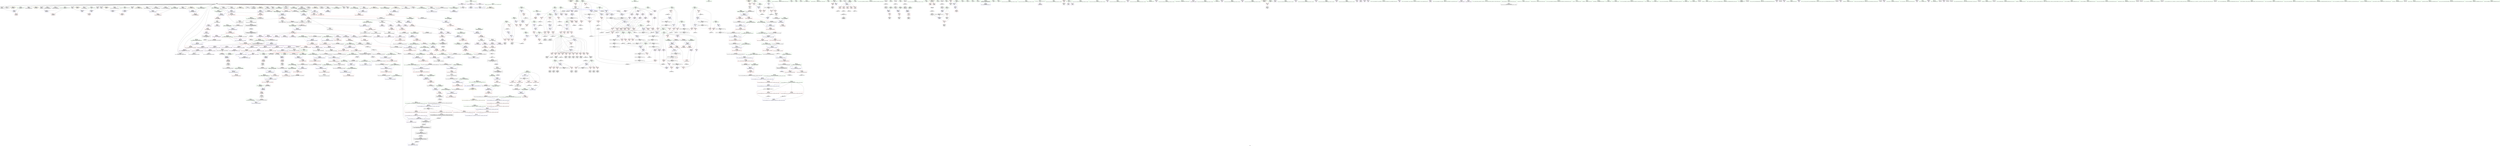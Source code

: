 digraph "SVFG" {
	label="SVFG";

	Node0x55a2885ae300 [shape=record,color=grey,label="{NodeID: 0\nNullPtr|{|<s39>70}}"];
	Node0x55a2885ae300 -> Node0x55a28860ed50[style=solid];
	Node0x55a2885ae300 -> Node0x55a28860ee50[style=solid];
	Node0x55a2885ae300 -> Node0x55a28860ef20[style=solid];
	Node0x55a2885ae300 -> Node0x55a28860eff0[style=solid];
	Node0x55a2885ae300 -> Node0x55a28860f0c0[style=solid];
	Node0x55a2885ae300 -> Node0x55a28860f190[style=solid];
	Node0x55a2885ae300 -> Node0x55a28860f260[style=solid];
	Node0x55a2885ae300 -> Node0x55a28860f330[style=solid];
	Node0x55a2885ae300 -> Node0x55a28860f400[style=solid];
	Node0x55a2885ae300 -> Node0x55a28860f4d0[style=solid];
	Node0x55a2885ae300 -> Node0x55a28860f5a0[style=solid];
	Node0x55a2885ae300 -> Node0x55a28860f670[style=solid];
	Node0x55a2885ae300 -> Node0x55a28860f740[style=solid];
	Node0x55a2885ae300 -> Node0x55a28860f810[style=solid];
	Node0x55a2885ae300 -> Node0x55a28860f8e0[style=solid];
	Node0x55a2885ae300 -> Node0x55a28860f9b0[style=solid];
	Node0x55a2885ae300 -> Node0x55a28860fa80[style=solid];
	Node0x55a2885ae300 -> Node0x55a28860fb50[style=solid];
	Node0x55a2885ae300 -> Node0x55a28860fc20[style=solid];
	Node0x55a2885ae300 -> Node0x55a28860fcf0[style=solid];
	Node0x55a2885ae300 -> Node0x55a28860fdc0[style=solid];
	Node0x55a2885ae300 -> Node0x55a28860fe90[style=solid];
	Node0x55a2885ae300 -> Node0x55a28860ff60[style=solid];
	Node0x55a2885ae300 -> Node0x55a288610030[style=solid];
	Node0x55a2885ae300 -> Node0x55a288610100[style=solid];
	Node0x55a2885ae300 -> Node0x55a2886101d0[style=solid];
	Node0x55a2885ae300 -> Node0x55a2886102a0[style=solid];
	Node0x55a2885ae300 -> Node0x55a288610370[style=solid];
	Node0x55a2885ae300 -> Node0x55a288610440[style=solid];
	Node0x55a2885ae300 -> Node0x55a288610510[style=solid];
	Node0x55a2885ae300 -> Node0x55a2886105e0[style=solid];
	Node0x55a2885ae300 -> Node0x55a2886106b0[style=solid];
	Node0x55a2885ae300 -> Node0x55a288610780[style=solid];
	Node0x55a2885ae300 -> Node0x55a2886291a0[style=solid];
	Node0x55a2885ae300 -> Node0x55a28862df00[style=solid];
	Node0x55a2885ae300 -> Node0x55a28862dfd0[style=solid];
	Node0x55a2885ae300 -> Node0x55a28862e0a0[style=solid];
	Node0x55a2885ae300 -> Node0x55a28861d4c0[style=solid];
	Node0x55a2885ae300 -> Node0x55a28864e0b0[style=solid];
	Node0x55a2885ae300:s39 -> Node0x55a2886305f0[style=solid,color=red];
	Node0x55a288616d40 [shape=record,color=blue,label="{NodeID: 775\n1092\<--1089\n__a.addr\<--__a\n_ZNSaIiEC2ERKS_\n}"];
	Node0x55a288616d40 -> Node0x55a2886265a0[style=dashed];
	Node0x55a28862f330 [shape=record,color=black,label="{NodeID: 1550\n1264 = PHI(1256, )\n0th arg _ZSt6fill_nIPimiET_S1_T0_RKT1_ }"];
	Node0x55a28862f330 -> Node0x55a288617e50[style=solid];
	Node0x55a28860d970 [shape=record,color=purple,label="{NodeID: 443\n1129\<--1124\n_M_impl\<--this1\n_ZNSt12_Vector_baseIiSaIiEE11_M_allocateEm\n}"];
	Node0x55a28860d970 -> Node0x55a288613c80[style=solid];
	Node0x55a288600fb0 [shape=record,color=green,label="{NodeID: 111\n517\<--518\nc.addr\<--c.addr_field_insensitive\n_Z4SizeISt6vectorIiSaIiEEEiRKT_\n}"];
	Node0x55a288600fb0 -> Node0x55a288621050[style=solid];
	Node0x55a288600fb0 -> Node0x55a28862ad70[style=solid];
	Node0x55a288623270 [shape=record,color=red,label="{NodeID: 554\n793\<--568\n\<--x\nmain\n}"];
	Node0x55a288623270 -> Node0x55a28861e360[style=solid];
	Node0x55a288605ff0 [shape=record,color=green,label="{NodeID: 222\n1409\<--1410\n_ZdlPv\<--_ZdlPv_field_insensitive\n}"];
	Node0x55a288628ca0 [shape=record,color=blue,label="{NodeID: 665\n29\<--27\nn1\<--\nGlob }"];
	Node0x55a288628ca0 -> Node0x55a28862b4c0[style=dashed];
	Node0x55a288613e20 [shape=record,color=black,label="{NodeID: 333\n1149\<--1148\n\<--\n_ZNSt16allocator_traitsISaIiEE8allocateERS0_m\n|{<s0>70}}"];
	Node0x55a288613e20:s0 -> Node0x55a288630370[style=solid,color=red];
	Node0x55a288649d30 [shape=record,color=grey,label="{NodeID: 1108\n804 = Binary(802, 803, )\n}"];
	Node0x55a288649d30 -> Node0x55a28862cb80[style=solid];
	Node0x55a2885ea950 [shape=record,color=green,label="{NodeID: 1\n7\<--1\n__dso_handle\<--dummyObj\nGlob }"];
	Node0x55a288616e10 [shape=record,color=blue,label="{NodeID: 776\n1107\<--1105\nthis.addr\<--this\n_ZN9__gnu_cxx13new_allocatorIiEC2ERKS1_\n}"];
	Node0x55a288616e10 -> Node0x55a288626670[style=dashed];
	Node0x55a28862f470 [shape=record,color=black,label="{NodeID: 1551\n1265 = PHI(1257, )\n1st arg _ZSt6fill_nIPimiET_S1_T0_RKT1_ }"];
	Node0x55a28862f470 -> Node0x55a288617f20[style=solid];
	Node0x55a28860da40 [shape=record,color=purple,label="{NodeID: 444\n1223\<--1222\n_M_impl\<--this1\n_ZNSt12_Vector_baseIiSaIiEE19_M_get_Tp_allocatorEv\n}"];
	Node0x55a28860da40 -> Node0x55a288614300[style=solid];
	Node0x55a288601080 [shape=record,color=green,label="{NodeID: 112\n522\<--523\n_ZNKSt6vectorIiSaIiEE4sizeEv\<--_ZNKSt6vectorIiSaIiEE4sizeEv_field_insensitive\n}"];
	Node0x55a288623340 [shape=record,color=red,label="{NodeID: 555\n833\<--568\n\<--x\nmain\n}"];
	Node0x55a288623340 -> Node0x55a28861da60[style=solid];
	Node0x55a2886060f0 [shape=record,color=green,label="{NodeID: 223\n1418\<--1419\n__first.addr\<--__first.addr_field_insensitive\n_ZSt8_DestroyIPiiEvT_S1_RSaIT0_E\n}"];
	Node0x55a2886060f0 -> Node0x55a288628620[style=solid];
	Node0x55a2886060f0 -> Node0x55a288618f60[style=solid];
	Node0x55a288628da0 [shape=record,color=blue,label="{NodeID: 666\n31\<--27\nn2\<--\nGlob }"];
	Node0x55a288628da0 -> Node0x55a28862b590[style=dashed];
	Node0x55a288613ef0 [shape=record,color=black,label="{NodeID: 334\n1139\<--1151\n_ZNSt16allocator_traitsISaIiEE8allocateERS0_m_ret\<--call\n_ZNSt16allocator_traitsISaIiEE8allocateERS0_m\n|{<s0>69}}"];
	Node0x55a288613ef0:s0 -> Node0x55a2886d6f00[style=solid,color=blue];
	Node0x55a288649eb0 [shape=record,color=grey,label="{NodeID: 1109\n614 = Binary(613, 143, )\n}"];
	Node0x55a288649eb0 -> Node0x55a28864a330[style=solid];
	Node0x55a2885d6760 [shape=record,color=green,label="{NodeID: 2\n8\<--1\nstdin\<--dummyObj\nGlob }"];
	Node0x55a288616ee0 [shape=record,color=blue,label="{NodeID: 777\n1109\<--1106\n.addr\<--\n_ZN9__gnu_cxx13new_allocatorIiEC2ERKS1_\n}"];
	Node0x55a28862f5b0 [shape=record,color=black,label="{NodeID: 1552\n1266 = PHI(1252, )\n2nd arg _ZSt6fill_nIPimiET_S1_T0_RKT1_ }"];
	Node0x55a28862f5b0 -> Node0x55a288617ff0[style=solid];
	Node0x55a28860db10 [shape=record,color=purple,label="{NodeID: 445\n1321\<--1320\nincdec.ptr\<--\n_ZSt10__fill_n_aIPimiEN9__gnu_cxx11__enable_ifIXsr11__is_scalarIT1_EE7__valueET_E6__typeES4_T0_RKS3_\n}"];
	Node0x55a28860db10 -> Node0x55a288618670[style=solid];
	Node0x55a288601180 [shape=record,color=green,label="{NodeID: 113\n529\<--530\nthis.addr\<--this.addr_field_insensitive\n_ZNKSt6vectorIiSaIiEEixEm\n}"];
	Node0x55a288601180 -> Node0x55a288621120[style=solid];
	Node0x55a288601180 -> Node0x55a28862ae40[style=solid];
	Node0x55a288623410 [shape=record,color=red,label="{NodeID: 556\n734\<--570\n\<--_n52\nmain\n}"];
	Node0x55a288623410 -> Node0x55a28864dab0[style=solid];
	Node0x55a2886061c0 [shape=record,color=green,label="{NodeID: 224\n1420\<--1421\n__last.addr\<--__last.addr_field_insensitive\n_ZSt8_DestroyIPiiEvT_S1_RSaIT0_E\n}"];
	Node0x55a2886061c0 -> Node0x55a2886286f0[style=solid];
	Node0x55a2886061c0 -> Node0x55a288619030[style=solid];
	Node0x55a288628ea0 [shape=record,color=blue,label="{NodeID: 667\n33\<--27\nneed\<--\nGlob }"];
	Node0x55a288628ea0 -> Node0x55a28862b3f0[style=dashed];
	Node0x55a288613fc0 [shape=record,color=black,label="{NodeID: 335\n1185\<--1181\n\<--call2\n_ZN9__gnu_cxx13new_allocatorIiE8allocateEmPKv\n}"];
	Node0x55a288613fc0 -> Node0x55a288614090[style=solid];
	Node0x55a28864a030 [shape=record,color=grey,label="{NodeID: 1110\n1474 = Binary(1472, 1473, )\n}"];
	Node0x55a28864a030 -> Node0x55a28864a1b0[style=solid];
	Node0x55a2885d5e40 [shape=record,color=green,label="{NodeID: 3\n12\<--1\n.str\<--dummyObj\nGlob }"];
	Node0x55a288616fb0 [shape=record,color=blue,label="{NodeID: 778\n1118\<--1116\nthis.addr\<--this\n_ZNSt12_Vector_baseIiSaIiEE11_M_allocateEm\n}"];
	Node0x55a288616fb0 -> Node0x55a288626740[style=dashed];
	Node0x55a28862f6f0 [shape=record,color=black,label="{NodeID: 1553\n1393 = PHI(1385, )\n0th arg _ZN9__gnu_cxx13new_allocatorIiE10deallocateEPim }"];
	Node0x55a28862f6f0 -> Node0x55a288618cf0[style=solid];
	Node0x55a28860dbe0 [shape=record,color=purple,label="{NodeID: 446\n1350\<--1346\n_M_impl\<--this1\n_ZNSt12_Vector_baseIiSaIiEE13_M_deallocateEPim\n}"];
	Node0x55a28860dbe0 -> Node0x55a2886148b0[style=solid];
	Node0x55a288606630 [shape=record,color=green,label="{NodeID: 114\n531\<--532\n__n.addr\<--__n.addr_field_insensitive\n_ZNKSt6vectorIiSaIiEEixEm\n}"];
	Node0x55a288606630 -> Node0x55a2886211f0[style=solid];
	Node0x55a288606630 -> Node0x55a28862af10[style=solid];
	Node0x55a2886234e0 [shape=record,color=red,label="{NodeID: 557\n740\<--572\n\<--x1\nmain\n}"];
	Node0x55a2886234e0 -> Node0x55a28864d030[style=solid];
	Node0x55a288606290 [shape=record,color=green,label="{NodeID: 225\n1422\<--1423\n.addr\<--.addr_field_insensitive\n_ZSt8_DestroyIPiiEvT_S1_RSaIT0_E\n}"];
	Node0x55a288606290 -> Node0x55a288619100[style=solid];
	Node0x55a288628fa0 [shape=record,color=blue,label="{NodeID: 668\n1481\<--63\nllvm.global_ctors_0\<--\nGlob }"];
	Node0x55a288614090 [shape=record,color=black,label="{NodeID: 336\n1155\<--1185\n_ZN9__gnu_cxx13new_allocatorIiE8allocateEmPKv_ret\<--\n_ZN9__gnu_cxx13new_allocatorIiE8allocateEmPKv\n|{<s0>70}}"];
	Node0x55a288614090:s0 -> Node0x55a28862e1b0[style=solid,color=blue];
	Node0x55a28864a1b0 [shape=record,color=grey,label="{NodeID: 1111\n1475 = Binary(1474, 1006, )\n}"];
	Node0x55a28864a1b0 -> Node0x55a288614e60[style=solid];
	Node0x55a2885d5ed0 [shape=record,color=green,label="{NodeID: 4\n14\<--1\n.str.1\<--dummyObj\nGlob }"];
	Node0x55a288617080 [shape=record,color=blue,label="{NodeID: 779\n1120\<--1117\n__n.addr\<--__n\n_ZNSt12_Vector_baseIiSaIiEE11_M_allocateEm\n}"];
	Node0x55a288617080 -> Node0x55a288626810[style=dashed];
	Node0x55a288617080 -> Node0x55a2886268e0[style=dashed];
	Node0x55a28862f830 [shape=record,color=black,label="{NodeID: 1554\n1394 = PHI(1386, )\n1st arg _ZN9__gnu_cxx13new_allocatorIiE10deallocateEPim }"];
	Node0x55a28862f830 -> Node0x55a288618dc0[style=solid];
	Node0x55a28860dcb0 [shape=record,color=purple,label="{NodeID: 447\n1465\<--1464\n_M_impl\<--\n_ZNKSt6vectorIiSaIiEE4sizeEv\n}"];
	Node0x55a288606700 [shape=record,color=green,label="{NodeID: 115\n543\<--544\nmain\<--main_field_insensitive\n}"];
	Node0x55a2886235b0 [shape=record,color=red,label="{NodeID: 558\n752\<--572\n\<--x1\nmain\n}"];
	Node0x55a2886235b0 -> Node0x55a28864ca30[style=solid];
	Node0x55a288606360 [shape=record,color=green,label="{NodeID: 226\n1430\<--1431\n_ZSt8_DestroyIPiEvT_S1_\<--_ZSt8_DestroyIPiEvT_S1__field_insensitive\n}"];
	Node0x55a2886290a0 [shape=record,color=blue,label="{NodeID: 669\n1482\<--64\nllvm.global_ctors_1\<--_GLOBAL__sub_I_rem_0_0.cpp\nGlob }"];
	Node0x55a288614160 [shape=record,color=black,label="{NodeID: 337\n1187\<--1194\n_ZNK9__gnu_cxx13new_allocatorIiE8max_sizeEv_ret\<--\n_ZNK9__gnu_cxx13new_allocatorIiE8max_sizeEv\n|{<s0>71}}"];
	Node0x55a288614160:s0 -> Node0x55a28862e2f0[style=solid,color=blue];
	Node0x55a28864a330 [shape=record,color=grey,label="{NodeID: 1112\n615 = Binary(614, 616, )\n}"];
	Node0x55a28864a330 -> Node0x55a28862b4c0[style=solid];
	Node0x55a2885d6180 [shape=record,color=green,label="{NodeID: 5\n16\<--1\n.str.2\<--dummyObj\nGlob }"];
	Node0x55a288617150 [shape=record,color=blue,label="{NodeID: 780\n1142\<--1140\n__a.addr\<--__a\n_ZNSt16allocator_traitsISaIiEE8allocateERS0_m\n}"];
	Node0x55a288617150 -> Node0x55a2886269b0[style=dashed];
	Node0x55a28862f970 [shape=record,color=black,label="{NodeID: 1555\n1395 = PHI(1387, )\n2nd arg _ZN9__gnu_cxx13new_allocatorIiE10deallocateEPim }"];
	Node0x55a28862f970 -> Node0x55a288618e90[style=solid];
	Node0x55a28860dd80 [shape=record,color=purple,label="{NodeID: 448\n1466\<--1464\n_M_finish\<--\n_ZNKSt6vectorIiSaIiEE4sizeEv\n}"];
	Node0x55a28860dd80 -> Node0x55a288628a30[style=solid];
	Node0x55a288606800 [shape=record,color=green,label="{NodeID: 116\n546\<--547\nretval\<--retval_field_insensitive\nmain\n}"];
	Node0x55a288606800 -> Node0x55a288621390[style=solid];
	Node0x55a288606800 -> Node0x55a28862afe0[style=solid];
	Node0x55a288623680 [shape=record,color=red,label="{NodeID: 559\n779\<--572\n\<--x1\nmain\n}"];
	Node0x55a288623680 -> Node0x55a28861e4e0[style=solid];
	Node0x55a288606460 [shape=record,color=green,label="{NodeID: 227\n1436\<--1437\n__first.addr\<--__first.addr_field_insensitive\n_ZSt8_DestroyIPiEvT_S1_\n}"];
	Node0x55a288606460 -> Node0x55a2886287c0[style=solid];
	Node0x55a288606460 -> Node0x55a2886191d0[style=solid];
	Node0x55a2886291a0 [shape=record,color=blue, style = dotted,label="{NodeID: 670\n1483\<--3\nllvm.global_ctors_2\<--dummyVal\nGlob }"];
	Node0x55a288614230 [shape=record,color=black,label="{NodeID: 338\n1198\<--1213\n_ZSt27__uninitialized_default_n_aIPimiET_S1_T0_RSaIT1_E_ret\<--call\n_ZSt27__uninitialized_default_n_aIPimiET_S1_T0_RSaIT1_E\n|{<s0>60}}"];
	Node0x55a288614230:s0 -> Node0x55a2886d6ce0[style=solid,color=blue];
	Node0x55a28864a4b0 [shape=record,color=grey,label="{NodeID: 1113\n620 = Binary(619, 616, )\n}"];
	Node0x55a28864a4b0 -> Node0x55a28862b590[style=solid];
	Node0x55a2885d6240 [shape=record,color=green,label="{NodeID: 6\n18\<--1\n.str.3\<--dummyObj\nGlob }"];
	Node0x55a288617220 [shape=record,color=blue,label="{NodeID: 781\n1144\<--1141\n__n.addr\<--__n\n_ZNSt16allocator_traitsISaIiEE8allocateERS0_m\n}"];
	Node0x55a288617220 -> Node0x55a288626a80[style=dashed];
	Node0x55a28862fab0 [shape=record,color=black,label="{NodeID: 1556\n347 = PHI(254, )\n0th arg _ZNSaIiEC2Ev }"];
	Node0x55a28862fab0 -> Node0x55a28862a070[style=solid];
	Node0x55a28860de50 [shape=record,color=purple,label="{NodeID: 449\n1469\<--1468\n_M_impl2\<--\n_ZNKSt6vectorIiSaIiEE4sizeEv\n}"];
	Node0x55a2886068d0 [shape=record,color=green,label="{NodeID: 117\n548\<--549\nnumTests\<--numTests_field_insensitive\nmain\n}"];
	Node0x55a2886068d0 -> Node0x55a288621460[style=solid];
	Node0x55a2886068d0 -> Node0x55a28862b0b0[style=solid];
	Node0x55a288623750 [shape=record,color=red,label="{NodeID: 560\n828\<--572\n\<--x1\nmain\n}"];
	Node0x55a288623750 -> Node0x55a28861e660[style=solid];
	Node0x55a288606530 [shape=record,color=green,label="{NodeID: 228\n1438\<--1439\n__last.addr\<--__last.addr_field_insensitive\n_ZSt8_DestroyIPiEvT_S1_\n}"];
	Node0x55a288606530 -> Node0x55a288628890[style=solid];
	Node0x55a288606530 -> Node0x55a2886192a0[style=solid];
	Node0x55a2886292a0 [shape=record,color=blue,label="{NodeID: 671\n92\<--96\nch\<--call\n_Z8seekEolnv\n}"];
	Node0x55a2886292a0 -> Node0x55a28861eaf0[style=dashed];
	Node0x55a2886292a0 -> Node0x55a28861ebc0[style=dashed];
	Node0x55a2886292a0 -> Node0x55a28861ec90[style=dashed];
	Node0x55a2886292a0 -> Node0x55a28861ed60[style=dashed];
	Node0x55a2886292a0 -> Node0x55a28861ee30[style=dashed];
	Node0x55a2886292a0 -> Node0x55a2886292a0[style=dashed];
	Node0x55a288614300 [shape=record,color=black,label="{NodeID: 339\n1224\<--1223\n\<--_M_impl\n_ZNSt12_Vector_baseIiSaIiEE19_M_get_Tp_allocatorEv\n}"];
	Node0x55a288614300 -> Node0x55a2886143d0[style=solid];
	Node0x55a28864a630 [shape=record,color=grey,label="{NodeID: 1114\n619 = Binary(618, 143, )\n}"];
	Node0x55a28864a630 -> Node0x55a28864a4b0[style=solid];
	Node0x55a2885d6300 [shape=record,color=green,label="{NodeID: 7\n20\<--1\n.str.4\<--dummyObj\nGlob }"];
	Node0x55a2886172f0 [shape=record,color=blue,label="{NodeID: 782\n1159\<--1156\nthis.addr\<--this\n_ZN9__gnu_cxx13new_allocatorIiE8allocateEmPKv\n}"];
	Node0x55a2886172f0 -> Node0x55a288626b50[style=dashed];
	Node0x55a28862fbf0 [shape=record,color=black,label="{NodeID: 1557\n1088 = PHI(1034, )\n0th arg _ZNSaIiEC2ERKS_ }"];
	Node0x55a28862fbf0 -> Node0x55a288616c70[style=solid];
	Node0x55a28860df20 [shape=record,color=purple,label="{NodeID: 450\n1470\<--1468\n_M_start\<--\n_ZNKSt6vectorIiSaIiEE4sizeEv\n}"];
	Node0x55a28860df20 -> Node0x55a288628b00[style=solid];
	Node0x55a2886069a0 [shape=record,color=green,label="{NodeID: 118\n550\<--551\ntest\<--test_field_insensitive\nmain\n}"];
	Node0x55a2886069a0 -> Node0x55a288621530[style=solid];
	Node0x55a2886069a0 -> Node0x55a288621600[style=solid];
	Node0x55a2886069a0 -> Node0x55a2886216d0[style=solid];
	Node0x55a2886069a0 -> Node0x55a28862b180[style=solid];
	Node0x55a2886069a0 -> Node0x55a28862cf90[style=solid];
	Node0x55a288623820 [shape=record,color=red,label="{NodeID: 561\n741\<--574\n\<--_n59\nmain\n}"];
	Node0x55a288623820 -> Node0x55a28864d030[style=solid];
	Node0x55a28860e910 [shape=record,color=green,label="{NodeID: 229\n1445\<--1446\n_ZNSt12_Destroy_auxILb1EE9__destroyIPiEEvT_S3_\<--_ZNSt12_Destroy_auxILb1EE9__destroyIPiEEvT_S3__field_insensitive\n}"];
	Node0x55a288629370 [shape=record,color=blue,label="{NodeID: 672\n136\<--144\nf\<--frombool\n_Z2rdv\n}"];
	Node0x55a288629370 -> Node0x55a28861efd0[style=dashed];
	Node0x55a2886143d0 [shape=record,color=black,label="{NodeID: 340\n1217\<--1224\n_ZNSt12_Vector_baseIiSaIiEE19_M_get_Tp_allocatorEv_ret\<--\n_ZNSt12_Vector_baseIiSaIiEE19_M_get_Tp_allocatorEv\n|{<s0>31|<s1>59}}"];
	Node0x55a2886143d0:s0 -> Node0x55a2886d5be0[style=solid,color=blue];
	Node0x55a2886143d0:s1 -> Node0x55a2886d6a50[style=solid,color=blue];
	Node0x55a28864a7b0 [shape=record,color=grey,label="{NodeID: 1115\n730 = Binary(729, 143, )\n}"];
	Node0x55a28864a7b0 -> Node0x55a28862c430[style=solid];
	Node0x55a2885ce580 [shape=record,color=green,label="{NodeID: 8\n22\<--1\n.str.5\<--dummyObj\nGlob }"];
	Node0x55a2886173c0 [shape=record,color=blue,label="{NodeID: 783\n1161\<--1157\n__n.addr\<--__n\n_ZN9__gnu_cxx13new_allocatorIiE8allocateEmPKv\n}"];
	Node0x55a2886173c0 -> Node0x55a288626c20[style=dashed];
	Node0x55a2886173c0 -> Node0x55a288626cf0[style=dashed];
	Node0x55a28862fd30 [shape=record,color=black,label="{NodeID: 1558\n1089 = PHI(1035, )\n1st arg _ZNSaIiEC2ERKS_ }"];
	Node0x55a28862fd30 -> Node0x55a288616d40[style=solid];
	Node0x55a28860dff0 [shape=record,color=purple,label="{NodeID: 451\n427\<--425\nadd.ptr\<--\n_ZNSt6vectorIiSaIiEEixEm\n}"];
	Node0x55a28860dff0 -> Node0x55a288611990[style=solid];
	Node0x55a288606a70 [shape=record,color=green,label="{NodeID: 119\n552\<--553\n_b\<--_b_field_insensitive\nmain\n}"];
	Node0x55a288606a70 -> Node0x55a2886217a0[style=solid];
	Node0x55a288606a70 -> Node0x55a28862b250[style=solid];
	Node0x55a2886238f0 [shape=record,color=red,label="{NodeID: 562\n747\<--576\n\<--x2\nmain\n}"];
	Node0x55a2886238f0 -> Node0x55a28864cbb0[style=solid];
	Node0x55a28860e9e0 [shape=record,color=green,label="{NodeID: 230\n1451\<--1452\n.addr\<--.addr_field_insensitive\n_ZNSt12_Destroy_auxILb1EE9__destroyIPiEEvT_S3_\n}"];
	Node0x55a28860e9e0 -> Node0x55a288619370[style=solid];
	Node0x55a288629440 [shape=record,color=blue,label="{NodeID: 673\n168\<--173\nf\<--frombool\n_Z3rlfv\n}"];
	Node0x55a288629440 -> Node0x55a28861f170[style=dashed];
	Node0x55a2886144a0 [shape=record,color=black,label="{NodeID: 341\n1226\<--1241\n_ZSt25__uninitialized_default_nIPimET_S1_T0__ret\<--call\n_ZSt25__uninitialized_default_nIPimET_S1_T0_\n|{<s0>74}}"];
	Node0x55a2886144a0:s0 -> Node0x55a28862e430[style=solid,color=blue];
	Node0x55a28864a930 [shape=record,color=grey,label="{NodeID: 1116\n701 = Binary(696, 700, )\n}"];
	Node0x55a28864a930 -> Node0x55a28862c0f0[style=solid];
	Node0x55a2885ce640 [shape=record,color=green,label="{NodeID: 9\n24\<--1\n.str.6\<--dummyObj\nGlob }"];
	Node0x55a288617490 [shape=record,color=blue,label="{NodeID: 784\n1163\<--1158\n.addr\<--\n_ZN9__gnu_cxx13new_allocatorIiE8allocateEmPKv\n}"];
	Node0x55a28862fe70 [shape=record,color=black,label="{NodeID: 1559\n1449 = PHI(1442, )\n0th arg _ZNSt12_Destroy_auxILb1EE9__destroyIPiEEvT_S3_ }"];
	Node0x55a28862fe70 -> Node0x55a288619370[style=solid];
	Node0x55a28860e0c0 [shape=record,color=purple,label="{NodeID: 452\n541\<--539\nadd.ptr\<--\n_ZNKSt6vectorIiSaIiEEixEm\n}"];
	Node0x55a28860e0c0 -> Node0x55a2886121b0[style=solid];
	Node0x55a288606b40 [shape=record,color=green,label="{NodeID: 120\n554\<--555\ni\<--i_field_insensitive\nmain\n}"];
	Node0x55a288606b40 -> Node0x55a288621870[style=solid];
	Node0x55a288606b40 -> Node0x55a288621940[style=solid];
	Node0x55a288606b40 -> Node0x55a288621a10[style=solid];
	Node0x55a288606b40 -> Node0x55a288621ae0[style=solid];
	Node0x55a288606b40 -> Node0x55a28862b660[style=solid];
	Node0x55a288606b40 -> Node0x55a28862b9a0[style=solid];
	Node0x55a2886239c0 [shape=record,color=red,label="{NodeID: 563\n763\<--576\n\<--x2\nmain\n}"];
	Node0x55a2886239c0 -> Node0x55a28864c8b0[style=solid];
	Node0x55a28860eab0 [shape=record,color=green,label="{NodeID: 231\n1453\<--1454\n.addr1\<--.addr1_field_insensitive\n_ZNSt12_Destroy_auxILb1EE9__destroyIPiEEvT_S3_\n}"];
	Node0x55a28860eab0 -> Node0x55a288619440[style=solid];
	Node0x55a288629510 [shape=record,color=blue,label="{NodeID: 674\n188\<--200\nf\<--frombool\n_Z2rsB5cxx11v\n}"];
	Node0x55a288629510 -> Node0x55a28861f240[style=dashed];
	Node0x55a288614570 [shape=record,color=black,label="{NodeID: 342\n1245\<--1259\n_ZNSt27__uninitialized_default_n_1ILb1EE18__uninit_default_nIPimEET_S3_T0__ret\<--call\n_ZNSt27__uninitialized_default_n_1ILb1EE18__uninit_default_nIPimEET_S3_T0_\n|{<s0>75}}"];
	Node0x55a288614570:s0 -> Node0x55a28862e570[style=solid,color=blue];
	Node0x55a28864aab0 [shape=record,color=grey,label="{NodeID: 1117\n1004 = Binary(1002, 1003, )\n}"];
	Node0x55a28864aab0 -> Node0x55a28864ac30[style=solid];
	Node0x55a2885ce740 [shape=record,color=green,label="{NodeID: 10\n27\<--1\n\<--dummyObj\nCan only get source location for instruction, argument, global var or function.}"];
	Node0x55a288617560 [shape=record,color=blue,label="{NodeID: 785\n1189\<--1188\nthis.addr\<--this\n_ZNK9__gnu_cxx13new_allocatorIiE8max_sizeEv\n}"];
	Node0x55a288617560 -> Node0x55a288626dc0[style=dashed];
	Node0x55a28862ffb0 [shape=record,color=black,label="{NodeID: 1560\n1450 = PHI(1443, )\n1st arg _ZNSt12_Destroy_auxILb1EE9__destroyIPiEEvT_S3_ }"];
	Node0x55a28862ffb0 -> Node0x55a288619440[style=solid];
	Node0x55a28860e190 [shape=record,color=purple,label="{NodeID: 453\n1073\<--1071\nadd.ptr\<--\n_ZNSt12_Vector_baseIiSaIiEE17_M_create_storageEm\n}"];
	Node0x55a28860e190 -> Node0x55a288616ad0[style=solid];
	Node0x55a288606c10 [shape=record,color=green,label="{NodeID: 121\n556\<--557\n_n\<--_n_field_insensitive\nmain\n}"];
	Node0x55a288606c10 -> Node0x55a288621bb0[style=solid];
	Node0x55a288606c10 -> Node0x55a28862b730[style=solid];
	Node0x55a288623a90 [shape=record,color=red,label="{NodeID: 564\n786\<--576\n\<--x2\nmain\n}"];
	Node0x55a288623a90 -> Node0x55a28861e060[style=solid];
	Node0x55a28860eb80 [shape=record,color=green,label="{NodeID: 232\n1460\<--1461\nthis.addr\<--this.addr_field_insensitive\n_ZNKSt6vectorIiSaIiEE4sizeEv\n}"];
	Node0x55a28860eb80 -> Node0x55a288628960[style=solid];
	Node0x55a28860eb80 -> Node0x55a288619510[style=solid];
	Node0x55a2886295e0 [shape=record,color=blue,label="{NodeID: 675\n192\<--221\nexn.slot\<--\n_Z2rsB5cxx11v\n}"];
	Node0x55a2886295e0 -> Node0x55a28861f310[style=dashed];
	Node0x55a288614640 [shape=record,color=black,label="{NodeID: 343\n1263\<--1282\n_ZSt6fill_nIPimiET_S1_T0_RKT1__ret\<--call1\n_ZSt6fill_nIPimiET_S1_T0_RKT1_\n|{<s0>76}}"];
	Node0x55a288614640:s0 -> Node0x55a28862e6b0[style=solid,color=blue];
	Node0x55a28864ac30 [shape=record,color=grey,label="{NodeID: 1118\n1005 = Binary(1004, 1006, )\n|{<s0>61}}"];
	Node0x55a28864ac30:s0 -> Node0x55a288630eb0[style=solid,color=red];
	Node0x55a2885ce840 [shape=record,color=green,label="{NodeID: 11\n45\<--1\n.str.7\<--dummyObj\nGlob }"];
	Node0x55a288617630 [shape=record,color=blue,label="{NodeID: 786\n1202\<--1199\n__first.addr\<--__first\n_ZSt27__uninitialized_default_n_aIPimiET_S1_T0_RSaIT1_E\n}"];
	Node0x55a288617630 -> Node0x55a288626e90[style=dashed];
	Node0x55a2886300f0 [shape=record,color=black,label="{NodeID: 1561\n413 = PHI(247, )\n0th arg _ZNSt6vectorIiSaIiEEixEm }"];
	Node0x55a2886300f0 -> Node0x55a28862a620[style=solid];
	Node0x55a28860e260 [shape=record,color=red,label="{NodeID: 454\n95\<--8\n\<--stdin\n_Z8seekEolnv\n}"];
	Node0x55a288606ce0 [shape=record,color=green,label="{NodeID: 122\n558\<--559\ni13\<--i13_field_insensitive\nmain\n}"];
	Node0x55a288606ce0 -> Node0x55a288621c80[style=solid];
	Node0x55a288606ce0 -> Node0x55a288621d50[style=solid];
	Node0x55a288606ce0 -> Node0x55a288621e20[style=solid];
	Node0x55a288606ce0 -> Node0x55a288621ef0[style=solid];
	Node0x55a288606ce0 -> Node0x55a28862ba70[style=solid];
	Node0x55a288606ce0 -> Node0x55a28862bdb0[style=solid];
	Node0x55a288623b60 [shape=record,color=red,label="{NodeID: 565\n823\<--576\n\<--x2\nmain\n}"];
	Node0x55a288623b60 -> Node0x55a28861e1e0[style=solid];
	Node0x55a288697130 [shape=record,color=yellow,style=double,label="{NodeID: 1340\n40V_1 = ENCHI(MR_40V_0)\npts\{193 \}\nFun[_Z2rsB5cxx11v]}"];
	Node0x55a288697130 -> Node0x55a2886295e0[style=dashed];
	Node0x55a28860ec50 [shape=record,color=green,label="{NodeID: 233\n64\<--1477\n_GLOBAL__sub_I_rem_0_0.cpp\<--_GLOBAL__sub_I_rem_0_0.cpp_field_insensitive\n}"];
	Node0x55a28860ec50 -> Node0x55a2886290a0[style=solid];
	Node0x55a2886296b0 [shape=record,color=blue,label="{NodeID: 676\n194\<--223\nehselector.slot\<--\n_Z2rsB5cxx11v\n}"];
	Node0x55a2886296b0 -> Node0x55a28861f3e0[style=dashed];
	Node0x55a288614710 [shape=record,color=black,label="{NodeID: 344\n1286\<--1324\n_ZSt10__fill_n_aIPimiEN9__gnu_cxx11__enable_ifIXsr11__is_scalarIT1_EE7__valueET_E6__typeES4_T0_RKS3__ret\<--\n_ZSt10__fill_n_aIPimiEN9__gnu_cxx11__enable_ifIXsr11__is_scalarIT1_EE7__valueET_E6__typeES4_T0_RKS3_\n|{<s0>78}}"];
	Node0x55a288614710:s0 -> Node0x55a28862e930[style=solid,color=blue];
	Node0x55a28864adb0 [shape=record,color=grey,label="{NodeID: 1119\n662 = Binary(660, 661, )\n}"];
	Node0x55a28864adb0 -> Node0x55a288612690[style=solid];
	Node0x55a2885fe6b0 [shape=record,color=green,label="{NodeID: 12\n47\<--1\n.str.8\<--dummyObj\nGlob }"];
	Node0x55a288617700 [shape=record,color=blue,label="{NodeID: 787\n1204\<--1200\n__n.addr\<--__n\n_ZSt27__uninitialized_default_n_aIPimiET_S1_T0_RSaIT1_E\n}"];
	Node0x55a288617700 -> Node0x55a288626f60[style=dashed];
	Node0x55a288630230 [shape=record,color=black,label="{NodeID: 1562\n414 = PHI(298, )\n1st arg _ZNSt6vectorIiSaIiEEixEm }"];
	Node0x55a288630230 -> Node0x55a28862a6f0[style=solid];
	Node0x55a28860e330 [shape=record,color=red,label="{NodeID: 455\n107\<--8\n\<--stdin\n_Z8seekEolnv\n}"];
	Node0x55a288606db0 [shape=record,color=green,label="{NodeID: 123\n560\<--561\n_n14\<--_n14_field_insensitive\nmain\n}"];
	Node0x55a288606db0 -> Node0x55a288621fc0[style=solid];
	Node0x55a288606db0 -> Node0x55a28862bb40[style=solid];
	Node0x55a288623c30 [shape=record,color=red,label="{NodeID: 566\n748\<--578\n\<--_n63\nmain\n}"];
	Node0x55a288623c30 -> Node0x55a28864cbb0[style=solid];
	Node0x55a288697210 [shape=record,color=yellow,style=double,label="{NodeID: 1341\n42V_1 = ENCHI(MR_42V_0)\npts\{195 \}\nFun[_Z2rsB5cxx11v]}"];
	Node0x55a288697210 -> Node0x55a2886296b0[style=dashed];
	Node0x55a28860ed50 [shape=record,color=black,label="{NodeID: 234\n2\<--3\ndummyVal\<--dummyVal\n}"];
	Node0x55a288629780 [shape=record,color=blue,label="{NodeID: 677\n250\<--267\nf\<--frombool\n_Z3rviv\n}"];
	Node0x55a288629780 -> Node0x55a28861f650[style=dashed];
	Node0x55a288629780 -> Node0x55a28867e020[style=dashed];
	Node0x55a2886147e0 [shape=record,color=black,label="{NodeID: 345\n1326\<--1331\n_ZSt12__niter_baseIPiET_S1__ret\<--\n_ZSt12__niter_baseIPiET_S1_\n|{<s0>77}}"];
	Node0x55a2886147e0:s0 -> Node0x55a28862e7f0[style=solid,color=blue];
	Node0x55a28864af30 [shape=record,color=grey,label="{NodeID: 1120\n332 = Binary(331, 143, )\n}"];
	Node0x55a28864af30 -> Node0x55a288629ed0[style=solid];
	Node0x55a2885fe770 [shape=record,color=green,label="{NodeID: 13\n49\<--1\n.str.9\<--dummyObj\nGlob }"];
	Node0x55a2886177d0 [shape=record,color=blue,label="{NodeID: 788\n1206\<--1201\n.addr\<--\n_ZSt27__uninitialized_default_n_aIPimiET_S1_T0_RSaIT1_E\n}"];
	Node0x55a288630370 [shape=record,color=black,label="{NodeID: 1563\n1156 = PHI(1149, )\n0th arg _ZN9__gnu_cxx13new_allocatorIiE8allocateEmPKv }"];
	Node0x55a288630370 -> Node0x55a2886172f0[style=solid];
	Node0x55a28860e400 [shape=record,color=red,label="{NodeID: 456\n589\<--8\n\<--stdin\nmain\n}"];
	Node0x55a28860e400 -> Node0x55a288612280[style=solid];
	Node0x55a288606e80 [shape=record,color=green,label="{NodeID: 124\n562\<--563\ni28\<--i28_field_insensitive\nmain\n}"];
	Node0x55a288606e80 -> Node0x55a288622090[style=solid];
	Node0x55a288606e80 -> Node0x55a288622160[style=solid];
	Node0x55a288606e80 -> Node0x55a288622230[style=solid];
	Node0x55a288606e80 -> Node0x55a288622300[style=solid];
	Node0x55a288606e80 -> Node0x55a2886223d0[style=solid];
	Node0x55a288606e80 -> Node0x55a2886224a0[style=solid];
	Node0x55a288606e80 -> Node0x55a288622570[style=solid];
	Node0x55a288606e80 -> Node0x55a288622640[style=solid];
	Node0x55a288606e80 -> Node0x55a288622710[style=solid];
	Node0x55a288606e80 -> Node0x55a2886227e0[style=solid];
	Node0x55a288606e80 -> Node0x55a2886228b0[style=solid];
	Node0x55a288606e80 -> Node0x55a288622980[style=solid];
	Node0x55a288606e80 -> Node0x55a28862be80[style=solid];
	Node0x55a288606e80 -> Node0x55a28862cec0[style=solid];
	Node0x55a288623d00 [shape=record,color=red,label="{NodeID: 567\n817\<--580\n\<--cost\nmain\n|{<s0>50}}"];
	Node0x55a288623d00:s0 -> Node0x55a288633830[style=solid,color=red];
	Node0x55a28860ee50 [shape=record,color=black,label="{NodeID: 235\n187\<--3\nagg.result\<--dummyVal\n_Z2rsB5cxx11v\n0th arg _Z2rsB5cxx11v }"];
	Node0x55a288629850 [shape=record,color=blue,label="{NodeID: 678\n252\<--277\nnrvo\<--\n_Z3rviv\n}"];
	Node0x55a288629850 -> Node0x55a288629fa0[style=dashed];
	Node0x55a2886148b0 [shape=record,color=black,label="{NodeID: 346\n1351\<--1350\n\<--_M_impl\n_ZNSt12_Vector_baseIiSaIiEE13_M_deallocateEPim\n|{<s0>79}}"];
	Node0x55a2886148b0:s0 -> Node0x55a288631200[style=solid,color=red];
	Node0x55a28864b0b0 [shape=record,color=grey,label="{NodeID: 1121\n656 = Binary(654, 655, )\n}"];
	Node0x55a28864b0b0 -> Node0x55a2886125c0[style=solid];
	Node0x55a2885fe870 [shape=record,color=green,label="{NodeID: 14\n51\<--1\n.str.10\<--dummyObj\nGlob }"];
	Node0x55a2886178a0 [shape=record,color=blue,label="{NodeID: 789\n1219\<--1218\nthis.addr\<--this\n_ZNSt12_Vector_baseIiSaIiEE19_M_get_Tp_allocatorEv\n}"];
	Node0x55a2886178a0 -> Node0x55a288627030[style=dashed];
	Node0x55a2886304b0 [shape=record,color=black,label="{NodeID: 1564\n1157 = PHI(1150, )\n1st arg _ZN9__gnu_cxx13new_allocatorIiE8allocateEmPKv }"];
	Node0x55a2886304b0 -> Node0x55a2886173c0[style=solid];
	Node0x55a28860e4d0 [shape=record,color=red,label="{NodeID: 457\n613\<--26\n\<--n\nmain\n}"];
	Node0x55a28860e4d0 -> Node0x55a288649eb0[style=solid];
	Node0x55a288606f50 [shape=record,color=green,label="{NodeID: 125\n564\<--565\ni1\<--i1_field_insensitive\nmain\n}"];
	Node0x55a288606f50 -> Node0x55a288622a50[style=solid];
	Node0x55a288606f50 -> Node0x55a288622b20[style=solid];
	Node0x55a288606f50 -> Node0x55a288622bf0[style=solid];
	Node0x55a288606f50 -> Node0x55a288622cc0[style=solid];
	Node0x55a288606f50 -> Node0x55a28862bf50[style=solid];
	Node0x55a288623dd0 [shape=record,color=red,label="{NodeID: 568\n797\<--582\n\<--b1\nmain\n}"];
	Node0x55a288623dd0 -> Node0x55a28861dd60[style=solid];
	Node0x55a28860ef20 [shape=record,color=black,label="{NodeID: 236\n220\<--3\n\<--dummyVal\n_Z2rsB5cxx11v\n}"];
	Node0x55a288629920 [shape=record,color=blue,label="{NodeID: 679\n260\<--27\ni\<--\n_Z3rviv\n}"];
	Node0x55a288629920 -> Node0x55a28867e520[style=dashed];
	Node0x55a288614980 [shape=record,color=black,label="{NodeID: 347\n1385\<--1384\n\<--\n_ZNSt16allocator_traitsISaIiEE10deallocateERS0_Pim\n|{<s0>82}}"];
	Node0x55a288614980:s0 -> Node0x55a28862f6f0[style=solid,color=red];
	Node0x55a28864b230 [shape=record,color=grey,label="{NodeID: 1122\n669 = Binary(668, 143, )\n}"];
	Node0x55a28864b230 -> Node0x55a28862bdb0[style=solid];
	Node0x55a2885fe970 [shape=record,color=green,label="{NodeID: 15\n53\<--1\nstdout\<--dummyObj\nGlob }"];
	Node0x55a288617970 [shape=record,color=blue,label="{NodeID: 790\n1229\<--1227\n__first.addr\<--__first\n_ZSt25__uninitialized_default_nIPimET_S1_T0_\n}"];
	Node0x55a288617970 -> Node0x55a288627100[style=dashed];
	Node0x55a2886305f0 [shape=record,color=black,label="{NodeID: 1565\n1158 = PHI(3, )\n2nd arg _ZN9__gnu_cxx13new_allocatorIiE8allocateEmPKv }"];
	Node0x55a2886305f0 -> Node0x55a288617490[style=solid];
	Node0x55a28860e5a0 [shape=record,color=red,label="{NodeID: 458\n618\<--26\n\<--n\nmain\n}"];
	Node0x55a28860e5a0 -> Node0x55a28864a630[style=solid];
	Node0x55a288607020 [shape=record,color=green,label="{NodeID: 126\n566\<--567\ni2\<--i2_field_insensitive\nmain\n}"];
	Node0x55a288607020 -> Node0x55a288622d90[style=solid];
	Node0x55a288607020 -> Node0x55a288622e60[style=solid];
	Node0x55a288607020 -> Node0x55a288622f30[style=solid];
	Node0x55a288607020 -> Node0x55a288623000[style=solid];
	Node0x55a288607020 -> Node0x55a28862c020[style=solid];
	Node0x55a288623ea0 [shape=record,color=red,label="{NodeID: 569\n802\<--582\n\<--b1\nmain\n}"];
	Node0x55a288623ea0 -> Node0x55a288649d30[style=solid];
	Node0x55a28860eff0 [shape=record,color=black,label="{NodeID: 237\n221\<--3\n\<--dummyVal\n_Z2rsB5cxx11v\n}"];
	Node0x55a28860eff0 -> Node0x55a2886295e0[style=solid];
	Node0x55a2886299f0 [shape=record,color=blue,label="{NodeID: 680\n262\<--290\n_n\<--\n_Z3rviv\n}"];
	Node0x55a2886299f0 -> Node0x55a28861fcd0[style=dashed];
	Node0x55a288614a50 [shape=record,color=black,label="{NodeID: 348\n1407\<--1406\n\<--\n_ZN9__gnu_cxx13new_allocatorIiE10deallocateEPim\n}"];
	Node0x55a28864b3b0 [shape=record,color=grey,label="{NodeID: 1123\n673 = Binary(672, 143, )\n}"];
	Node0x55a28864b3b0 -> Node0x55a28862be80[style=solid];
	Node0x55a2885fea70 [shape=record,color=green,label="{NodeID: 16\n54\<--1\n.str.11\<--dummyObj\nGlob }"];
	Node0x55a288617a40 [shape=record,color=blue,label="{NodeID: 791\n1231\<--1228\n__n.addr\<--__n\n_ZSt25__uninitialized_default_nIPimET_S1_T0_\n}"];
	Node0x55a288617a40 -> Node0x55a2886271d0[style=dashed];
	Node0x55a288630730 [shape=record,color=black,label="{NodeID: 1566\n527 = PHI(498, )\n0th arg _ZNKSt6vectorIiSaIiEEixEm }"];
	Node0x55a288630730 -> Node0x55a28862ae40[style=solid];
	Node0x55a28860e670 [shape=record,color=red,label="{NodeID: 459\n623\<--29\n\<--n1\nmain\n}"];
	Node0x55a28860e670 -> Node0x55a28862b730[style=solid];
	Node0x55a2886070f0 [shape=record,color=green,label="{NodeID: 127\n568\<--569\nx\<--x_field_insensitive\nmain\n}"];
	Node0x55a2886070f0 -> Node0x55a2886230d0[style=solid];
	Node0x55a2886070f0 -> Node0x55a2886231a0[style=solid];
	Node0x55a2886070f0 -> Node0x55a288623270[style=solid];
	Node0x55a2886070f0 -> Node0x55a288623340[style=solid];
	Node0x55a2886070f0 -> Node0x55a28862c360[style=solid];
	Node0x55a2886070f0 -> Node0x55a28862cdf0[style=solid];
	Node0x55a288623f70 [shape=record,color=red,label="{NodeID: 570\n798\<--584\n\<--b2\nmain\n}"];
	Node0x55a288623f70 -> Node0x55a28861dd60[style=solid];
	Node0x55a28860f0c0 [shape=record,color=black,label="{NodeID: 238\n223\<--3\n\<--dummyVal\n_Z2rsB5cxx11v\n}"];
	Node0x55a28860f0c0 -> Node0x55a2886296b0[style=solid];
	Node0x55a288629ac0 [shape=record,color=blue,label="{NodeID: 681\n250\<--305\nf\<--frombool9\n_Z3rviv\n}"];
	Node0x55a288629ac0 -> Node0x55a28861f720[style=dashed];
	Node0x55a288629ac0 -> Node0x55a28867e020[style=dashed];
	Node0x55a288614b20 [shape=record,color=black,label="{NodeID: 349\n1464\<--1463\n\<--this1\n_ZNKSt6vectorIiSaIiEE4sizeEv\n}"];
	Node0x55a288614b20 -> Node0x55a28860dcb0[style=solid];
	Node0x55a288614b20 -> Node0x55a28860dd80[style=solid];
	Node0x55a28864b530 [shape=record,color=grey,label="{NodeID: 1124\n839 = Binary(838, 121, )\n}"];
	Node0x55a28864b530 -> Node0x55a28862cec0[style=solid];
	Node0x55a2885feb70 [shape=record,color=green,label="{NodeID: 17\n56\<--1\n.str.12\<--dummyObj\nGlob }"];
	Node0x55a288617b10 [shape=record,color=blue,label="{NodeID: 792\n1233\<--1238\n__assignable\<--\n_ZSt25__uninitialized_default_nIPimET_S1_T0_\n}"];
	Node0x55a288630870 [shape=record,color=black,label="{NodeID: 1567\n528 = PHI(500, )\n1st arg _ZNKSt6vectorIiSaIiEEixEm }"];
	Node0x55a288630870 -> Node0x55a28862af10[style=solid];
	Node0x55a28860e740 [shape=record,color=red,label="{NodeID: 460\n654\<--29\n\<--n1\nmain\n}"];
	Node0x55a28860e740 -> Node0x55a28864b0b0[style=solid];
	Node0x55a2886071c0 [shape=record,color=green,label="{NodeID: 128\n570\<--571\n_n52\<--_n52_field_insensitive\nmain\n}"];
	Node0x55a2886071c0 -> Node0x55a288623410[style=solid];
	Node0x55a2886071c0 -> Node0x55a28862c430[style=solid];
	Node0x55a288624040 [shape=record,color=red,label="{NodeID: 571\n803\<--584\n\<--b2\nmain\n}"];
	Node0x55a288624040 -> Node0x55a288649d30[style=solid];
	Node0x55a28860f190 [shape=record,color=black,label="{NodeID: 239\n229\<--3\nlpad.val\<--dummyVal\n_Z2rsB5cxx11v\n}"];
	Node0x55a288629b90 [shape=record,color=blue,label="{NodeID: 682\n256\<--315\nexn.slot\<--\n_Z3rviv\n}"];
	Node0x55a288629b90 -> Node0x55a28861f8c0[style=dashed];
	Node0x55a288614bf0 [shape=record,color=black,label="{NodeID: 350\n1468\<--1463\n\<--this1\n_ZNKSt6vectorIiSaIiEE4sizeEv\n}"];
	Node0x55a288614bf0 -> Node0x55a28860de50[style=solid];
	Node0x55a288614bf0 -> Node0x55a28860df20[style=solid];
	Node0x55a28864b6b0 [shape=record,color=grey,label="{NodeID: 1125\n1317 = Binary(1316, 1318, )\n}"];
	Node0x55a28864b6b0 -> Node0x55a2886185a0[style=solid];
	Node0x55a2885fec70 [shape=record,color=green,label="{NodeID: 18\n58\<--1\n.str.13\<--dummyObj\nGlob }"];
	Node0x55a288617be0 [shape=record,color=blue,label="{NodeID: 793\n1248\<--1246\n__first.addr\<--__first\n_ZNSt27__uninitialized_default_n_1ILb1EE18__uninit_default_nIPimEET_S3_T0_\n}"];
	Node0x55a288617be0 -> Node0x55a2886272a0[style=dashed];
	Node0x55a2886309b0 [shape=record,color=black,label="{NodeID: 1568\n903 = PHI(352, )\n0th arg _ZN9__gnu_cxx13new_allocatorIiEC2Ev }"];
	Node0x55a2886309b0 -> Node0x55a28862d2d0[style=solid];
	Node0x55a28860e810 [shape=record,color=red,label="{NodeID: 461\n660\<--29\n\<--n1\nmain\n}"];
	Node0x55a28860e810 -> Node0x55a28864adb0[style=solid];
	Node0x55a28868d140 [shape=record,color=black,label="{NodeID: 1236\nMR_228V_3 = PHI(MR_228V_4, MR_228V_2, )\npts\{1299 \}\n}"];
	Node0x55a28868d140 -> Node0x55a288627b90[style=dashed];
	Node0x55a28868d140 -> Node0x55a288627c60[style=dashed];
	Node0x55a28868d140 -> Node0x55a2886185a0[style=dashed];
	Node0x55a288607290 [shape=record,color=green,label="{NodeID: 129\n572\<--573\nx1\<--x1_field_insensitive\nmain\n}"];
	Node0x55a288607290 -> Node0x55a2886234e0[style=solid];
	Node0x55a288607290 -> Node0x55a2886235b0[style=solid];
	Node0x55a288607290 -> Node0x55a288623680[style=solid];
	Node0x55a288607290 -> Node0x55a288623750[style=solid];
	Node0x55a288607290 -> Node0x55a28862c500[style=solid];
	Node0x55a288607290 -> Node0x55a28862cd20[style=solid];
	Node0x55a288624110 [shape=record,color=red,label="{NodeID: 572\n807\<--586\n\<--b\nmain\n}"];
	Node0x55a288624110 -> Node0x55a28864d7b0[style=solid];
	Node0x55a28860f260 [shape=record,color=black,label="{NodeID: 240\n230\<--3\nlpad.val2\<--dummyVal\n_Z2rsB5cxx11v\n}"];
	Node0x55a288629c60 [shape=record,color=blue,label="{NodeID: 683\n258\<--317\nehselector.slot\<--\n_Z3rviv\n}"];
	Node0x55a288629c60 -> Node0x55a28861f990[style=dashed];
	Node0x55a288614cc0 [shape=record,color=black,label="{NodeID: 351\n1472\<--1467\nsub.ptr.lhs.cast\<--\n_ZNKSt6vectorIiSaIiEE4sizeEv\n}"];
	Node0x55a288614cc0 -> Node0x55a28864a030[style=solid];
	Node0x55a28864b830 [shape=record,color=grey,label="{NodeID: 1126\n681 = Binary(680, 143, )\n}"];
	Node0x55a28864b830 -> Node0x55a28862bf50[style=solid];
	Node0x55a2885fed70 [shape=record,color=green,label="{NodeID: 19\n60\<--1\n.str.14\<--dummyObj\nGlob }"];
	Node0x55a288617cb0 [shape=record,color=blue,label="{NodeID: 794\n1250\<--1247\n__n.addr\<--__n\n_ZNSt27__uninitialized_default_n_1ILb1EE18__uninit_default_nIPimEET_S3_T0_\n}"];
	Node0x55a288617cb0 -> Node0x55a288627370[style=dashed];
	Node0x55a288630af0 [shape=record,color=black,label="{NodeID: 1569\n1188 = PHI(1168, )\n0th arg _ZNK9__gnu_cxx13new_allocatorIiE8max_sizeEv }"];
	Node0x55a288630af0 -> Node0x55a288617560[style=solid];
	Node0x55a28861e7b0 [shape=record,color=red,label="{NodeID: 462\n672\<--29\n\<--n1\nmain\n}"];
	Node0x55a28861e7b0 -> Node0x55a28864b3b0[style=solid];
	Node0x55a28868d640 [shape=record,color=black,label="{NodeID: 1237\nMR_220V_3 = PHI(MR_220V_4, MR_220V_2, )\npts\{1291 \}\n}"];
	Node0x55a28868d640 -> Node0x55a2886276b0[style=dashed];
	Node0x55a28868d640 -> Node0x55a288627780[style=dashed];
	Node0x55a28868d640 -> Node0x55a288627850[style=dashed];
	Node0x55a28868d640 -> Node0x55a288618670[style=dashed];
	Node0x55a288607360 [shape=record,color=green,label="{NodeID: 130\n574\<--575\n_n59\<--_n59_field_insensitive\nmain\n}"];
	Node0x55a288607360 -> Node0x55a288623820[style=solid];
	Node0x55a288607360 -> Node0x55a28862c5d0[style=solid];
	Node0x55a2886241e0 [shape=record,color=red,label="{NodeID: 573\n690\<--689\n\<--arrayidx37\nmain\n}"];
	Node0x55a2886241e0 -> Node0x55a28864e9b0[style=solid];
	Node0x55a28860f330 [shape=record,color=black,label="{NodeID: 241\n247\<--3\nagg.result\<--dummyVal\n_Z3rviv\n0th arg _Z3rviv |{<s0>18|<s1>20|<s2>24|<s3>25}}"];
	Node0x55a28860f330:s0 -> Node0x55a2886cc1d0[style=solid,color=red];
	Node0x55a28860f330:s1 -> Node0x55a2886300f0[style=solid,color=red];
	Node0x55a28860f330:s2 -> Node0x55a288631e70[style=solid,color=red];
	Node0x55a28860f330:s3 -> Node0x55a288631e70[style=solid,color=red];
	Node0x55a288629d30 [shape=record,color=blue,label="{NodeID: 684\n256\<--322\nexn.slot\<--\n_Z3rviv\n}"];
	Node0x55a288629d30 -> Node0x55a28861f8c0[style=dashed];
	Node0x55a288614d90 [shape=record,color=black,label="{NodeID: 352\n1473\<--1471\nsub.ptr.rhs.cast\<--\n_ZNKSt6vectorIiSaIiEE4sizeEv\n}"];
	Node0x55a288614d90 -> Node0x55a28864a030[style=solid];
	Node0x55a28864b9b0 [shape=record,color=grey,label="{NodeID: 1127\n680 = Binary(679, 616, )\n}"];
	Node0x55a28864b9b0 -> Node0x55a28864b830[style=solid];
	Node0x55a2885fee70 [shape=record,color=green,label="{NodeID: 20\n63\<--1\n\<--dummyObj\nCan only get source location for instruction, argument, global var or function.}"];
	Node0x55a288617d80 [shape=record,color=blue,label="{NodeID: 795\n1252\<--27\nref.tmp\<--\n_ZNSt27__uninitialized_default_n_1ILb1EE18__uninit_default_nIPimEET_S3_T0_\n|{<s0>76}}"];
	Node0x55a288617d80:s0 -> Node0x55a288692330[style=dashed,color=red];
	Node0x55a288630c30 [shape=record,color=black,label="{NodeID: 1570\n1334 = PHI(992, )\n0th arg _ZNSt12_Vector_baseIiSaIiEE13_M_deallocateEPim }"];
	Node0x55a288630c30 -> Node0x55a288618810[style=solid];
	Node0x55a28861e880 [shape=record,color=red,label="{NodeID: 463\n646\<--31\n\<--n2\nmain\n}"];
	Node0x55a28861e880 -> Node0x55a28862bb40[style=solid];
	Node0x55a288607430 [shape=record,color=green,label="{NodeID: 131\n576\<--577\nx2\<--x2_field_insensitive\nmain\n}"];
	Node0x55a288607430 -> Node0x55a2886238f0[style=solid];
	Node0x55a288607430 -> Node0x55a2886239c0[style=solid];
	Node0x55a288607430 -> Node0x55a288623a90[style=solid];
	Node0x55a288607430 -> Node0x55a288623b60[style=solid];
	Node0x55a288607430 -> Node0x55a28862c6a0[style=solid];
	Node0x55a288607430 -> Node0x55a28862cc50[style=solid];
	Node0x55a2886242b0 [shape=record,color=red,label="{NodeID: 574\n696\<--695\n\<--arrayidx39\nmain\n}"];
	Node0x55a2886242b0 -> Node0x55a28864a930[style=solid];
	Node0x55a28860f400 [shape=record,color=black,label="{NodeID: 242\n314\<--3\n\<--dummyVal\n_Z3rviv\n}"];
	Node0x55a288629e00 [shape=record,color=blue,label="{NodeID: 685\n258\<--324\nehselector.slot\<--\n_Z3rviv\n}"];
	Node0x55a288629e00 -> Node0x55a28861f990[style=dashed];
	Node0x55a288614e60 [shape=record,color=black,label="{NodeID: 353\n1458\<--1475\n_ZNKSt6vectorIiSaIiEE4sizeEv_ret\<--sub.ptr.div\n_ZNKSt6vectorIiSaIiEE4sizeEv\n|{<s0>41}}"];
	Node0x55a288614e60:s0 -> Node0x55a2886d5e20[style=solid,color=blue];
	Node0x55a28864bb30 [shape=record,color=grey,label="{NodeID: 1128\n715 = Binary(710, 714, )\n}"];
	Node0x55a28864bb30 -> Node0x55a28862c1c0[style=solid];
	Node0x55a2885fef70 [shape=record,color=green,label="{NodeID: 21\n102\<--1\n\<--dummyObj\nCan only get source location for instruction, argument, global var or function.}"];
	Node0x55a288617e50 [shape=record,color=blue,label="{NodeID: 796\n1267\<--1264\n__first.addr\<--__first\n_ZSt6fill_nIPimiET_S1_T0_RKT1_\n}"];
	Node0x55a288617e50 -> Node0x55a288627440[style=dashed];
	Node0x55a288630d70 [shape=record,color=black,label="{NodeID: 1571\n1335 = PHI(995, )\n1st arg _ZNSt12_Vector_baseIiSaIiEE13_M_deallocateEPim }"];
	Node0x55a288630d70 -> Node0x55a2886188e0[style=solid];
	Node0x55a28861e950 [shape=record,color=red,label="{NodeID: 464\n847\<--33\n\<--need\nmain\n}"];
	Node0x55a28861e950 -> Node0x55a28864e3b0[style=solid];
	Node0x55a288607500 [shape=record,color=green,label="{NodeID: 132\n578\<--579\n_n63\<--_n63_field_insensitive\nmain\n}"];
	Node0x55a288607500 -> Node0x55a288623c30[style=solid];
	Node0x55a288607500 -> Node0x55a28862c770[style=solid];
	Node0x55a288624380 [shape=record,color=red,label="{NodeID: 575\n700\<--699\n\<--arrayidx41\nmain\n}"];
	Node0x55a288624380 -> Node0x55a28864a930[style=solid];
	Node0x55a28860f4d0 [shape=record,color=black,label="{NodeID: 243\n315\<--3\n\<--dummyVal\n_Z3rviv\n}"];
	Node0x55a28860f4d0 -> Node0x55a288629b90[style=solid];
	Node0x55a288629ed0 [shape=record,color=blue,label="{NodeID: 686\n260\<--332\ni\<--inc\n_Z3rviv\n}"];
	Node0x55a288629ed0 -> Node0x55a28867e520[style=dashed];
	Node0x55a288614f30 [shape=record,color=purple,label="{NodeID: 354\n73\<--4\n\<--_ZStL8__ioinit\n__cxx_global_var_init\n}"];
	Node0x55a28864bcb0 [shape=record,color=grey,label="{NodeID: 1129\n684 = Binary(683, 616, )\n}"];
	Node0x55a28864bcb0 -> Node0x55a28864be30[style=solid];
	Node0x55a2885ff070 [shape=record,color=green,label="{NodeID: 22\n113\<--1\n\<--dummyObj\nCan only get source location for instruction, argument, global var or function.}"];
	Node0x55a288617f20 [shape=record,color=blue,label="{NodeID: 797\n1269\<--1265\n__n.addr\<--__n\n_ZSt6fill_nIPimiET_S1_T0_RKT1_\n}"];
	Node0x55a288617f20 -> Node0x55a288627510[style=dashed];
	Node0x55a288630eb0 [shape=record,color=black,label="{NodeID: 1572\n1336 = PHI(1005, )\n2nd arg _ZNSt12_Vector_baseIiSaIiEE13_M_deallocateEPim }"];
	Node0x55a288630eb0 -> Node0x55a2886189b0[style=solid];
	Node0x55a28861ea20 [shape=record,color=red,label="{NodeID: 465\n595\<--53\n\<--stdout\nmain\n}"];
	Node0x55a28861ea20 -> Node0x55a288612350[style=solid];
	Node0x55a2886075d0 [shape=record,color=green,label="{NodeID: 133\n580\<--581\ncost\<--cost_field_insensitive\nmain\n}"];
	Node0x55a2886075d0 -> Node0x55a288623d00[style=solid];
	Node0x55a2886075d0 -> Node0x55a28862c840[style=solid];
	Node0x55a288624450 [shape=record,color=red,label="{NodeID: 576\n710\<--709\n\<--arrayidx45\nmain\n}"];
	Node0x55a288624450 -> Node0x55a28864bb30[style=solid];
	Node0x55a28860f5a0 [shape=record,color=black,label="{NodeID: 244\n317\<--3\n\<--dummyVal\n_Z3rviv\n}"];
	Node0x55a28860f5a0 -> Node0x55a288629c60[style=solid];
	Node0x55a288629fa0 [shape=record,color=blue,label="{NodeID: 687\n252\<--124\nnrvo\<--\n_Z3rviv\n}"];
	Node0x55a288629fa0 -> Node0x55a28861f7f0[style=dashed];
	Node0x55a288615000 [shape=record,color=purple,label="{NodeID: 355\n197\<--9\n\<--buf\n_Z2rsB5cxx11v\n}"];
	Node0x55a28864be30 [shape=record,color=grey,label="{NodeID: 1130\n685 = Binary(684, 616, )\n}"];
	Node0x55a28864be30 -> Node0x55a28862c020[style=solid];
	Node0x55a2885ff170 [shape=record,color=green,label="{NodeID: 23\n117\<--1\n\<--dummyObj\nCan only get source location for instruction, argument, global var or function.}"];
	Node0x55a288617ff0 [shape=record,color=blue,label="{NodeID: 798\n1271\<--1266\n__value.addr\<--__value\n_ZSt6fill_nIPimiET_S1_T0_RKT1_\n}"];
	Node0x55a288617ff0 -> Node0x55a2886275e0[style=dashed];
	Node0x55a288630ff0 [shape=record,color=black,label="{NodeID: 1573\n1218 = PHI(447, 973, )\n0th arg _ZNSt12_Vector_baseIiSaIiEE19_M_get_Tp_allocatorEv }"];
	Node0x55a288630ff0 -> Node0x55a2886178a0[style=solid];
	Node0x55a28861eaf0 [shape=record,color=red,label="{NodeID: 466\n100\<--92\n\<--ch\n_Z8seekEolnv\n}"];
	Node0x55a28861eaf0 -> Node0x55a28864c130[style=solid];
	Node0x55a2886076a0 [shape=record,color=green,label="{NodeID: 134\n582\<--583\nb1\<--b1_field_insensitive\nmain\n}"];
	Node0x55a2886076a0 -> Node0x55a288623dd0[style=solid];
	Node0x55a2886076a0 -> Node0x55a288623ea0[style=solid];
	Node0x55a2886076a0 -> Node0x55a28862c910[style=solid];
	Node0x55a288624520 [shape=record,color=red,label="{NodeID: 577\n714\<--713\n\<--arrayidx47\nmain\n}"];
	Node0x55a288624520 -> Node0x55a28864bb30[style=solid];
	Node0x55a28860f670 [shape=record,color=black,label="{NodeID: 245\n321\<--3\n\<--dummyVal\n_Z3rviv\n}"];
	Node0x55a28862a070 [shape=record,color=blue,label="{NodeID: 688\n348\<--347\nthis.addr\<--this\n_ZNSaIiEC2Ev\n}"];
	Node0x55a28862a070 -> Node0x55a28861fda0[style=dashed];
	Node0x55a2886150d0 [shape=record,color=purple,label="{NodeID: 356\n212\<--9\n\<--buf\n_Z2rsB5cxx11v\n}"];
	Node0x55a28864bfb0 [shape=record,color=grey,label="{NodeID: 1131\n112 = cmp(111, 113, )\n}"];
	Node0x55a2885ff270 [shape=record,color=green,label="{NodeID: 24\n121\<--1\n\<--dummyObj\nCan only get source location for instruction, argument, global var or function.}"];
	Node0x55a2886180c0 [shape=record,color=blue,label="{NodeID: 799\n1290\<--1287\n__first.addr\<--__first\n_ZSt10__fill_n_aIPimiEN9__gnu_cxx11__enable_ifIXsr11__is_scalarIT1_EE7__valueET_E6__typeES4_T0_RKS3_\n}"];
	Node0x55a2886180c0 -> Node0x55a28868d640[style=dashed];
	Node0x55a288631200 [shape=record,color=black,label="{NodeID: 1574\n1372 = PHI(1351, )\n0th arg _ZNSt16allocator_traitsISaIiEE10deallocateERS0_Pim }"];
	Node0x55a288631200 -> Node0x55a288618a80[style=solid];
	Node0x55a28861ebc0 [shape=record,color=red,label="{NodeID: 467\n106\<--92\n\<--ch\n_Z8seekEolnv\n}"];
	Node0x55a288607770 [shape=record,color=green,label="{NodeID: 135\n584\<--585\nb2\<--b2_field_insensitive\nmain\n}"];
	Node0x55a288607770 -> Node0x55a288623f70[style=solid];
	Node0x55a288607770 -> Node0x55a288624040[style=solid];
	Node0x55a288607770 -> Node0x55a28862c9e0[style=solid];
	Node0x55a2886245f0 [shape=record,color=red,label="{NodeID: 578\n729\<--728\n\<--arrayidx54\nmain\n}"];
	Node0x55a2886245f0 -> Node0x55a28864a7b0[style=solid];
	Node0x55a28860f740 [shape=record,color=black,label="{NodeID: 246\n322\<--3\n\<--dummyVal\n_Z3rviv\n}"];
	Node0x55a28860f740 -> Node0x55a288629d30[style=solid];
	Node0x55a28862a140 [shape=record,color=blue,label="{NodeID: 689\n361\<--358\nthis.addr\<--this\n_ZNSt6vectorIiSaIiEEC2EmRKS0_\n}"];
	Node0x55a28862a140 -> Node0x55a28861fe70[style=dashed];
	Node0x55a2886151a0 [shape=record,color=purple,label="{NodeID: 357\n138\<--12\n\<--.str\n_Z2rdv\n}"];
	Node0x55a28864c130 [shape=record,color=grey,label="{NodeID: 1132\n101 = cmp(100, 102, )\n}"];
	Node0x55a2885ff370 [shape=record,color=green,label="{NodeID: 25\n124\<--1\n\<--dummyObj\nCan only get source location for instruction, argument, global var or function.}"];
	Node0x55a288618190 [shape=record,color=blue,label="{NodeID: 800\n1292\<--1288\n__n.addr\<--__n\n_ZSt10__fill_n_aIPimiEN9__gnu_cxx11__enable_ifIXsr11__is_scalarIT1_EE7__valueET_E6__typeES4_T0_RKS3_\n}"];
	Node0x55a288618190 -> Node0x55a288627920[style=dashed];
	Node0x55a288631310 [shape=record,color=black,label="{NodeID: 1575\n1373 = PHI(1352, )\n1st arg _ZNSt16allocator_traitsISaIiEE10deallocateERS0_Pim }"];
	Node0x55a288631310 -> Node0x55a288618b50[style=solid];
	Node0x55a28861ec90 [shape=record,color=red,label="{NodeID: 468\n111\<--92\n\<--ch\n_Z8seekEolnv\n}"];
	Node0x55a28861ec90 -> Node0x55a28864bfb0[style=solid];
	Node0x55a288607840 [shape=record,color=green,label="{NodeID: 136\n586\<--587\nb\<--b_field_insensitive\nmain\n}"];
	Node0x55a288607840 -> Node0x55a288624110[style=solid];
	Node0x55a288607840 -> Node0x55a28862cab0[style=solid];
	Node0x55a288607840 -> Node0x55a28862cb80[style=solid];
	Node0x55a2886246c0 [shape=record,color=red,label="{NodeID: 579\n758\<--757\n\<--arrayidx69\nmain\n}"];
	Node0x55a2886246c0 -> Node0x55a28861cf20[style=solid];
	Node0x55a28860f810 [shape=record,color=black,label="{NodeID: 247\n324\<--3\n\<--dummyVal\n_Z3rviv\n}"];
	Node0x55a28860f810 -> Node0x55a288629e00[style=solid];
	Node0x55a28862a210 [shape=record,color=blue,label="{NodeID: 690\n363\<--359\n__n.addr\<--__n\n_ZNSt6vectorIiSaIiEEC2EmRKS0_\n}"];
	Node0x55a28862a210 -> Node0x55a28861ff40[style=dashed];
	Node0x55a28862a210 -> Node0x55a288620010[style=dashed];
	Node0x55a288615270 [shape=record,color=purple,label="{NodeID: 358\n264\<--12\n\<--.str\n_Z3rviv\n}"];
	Node0x55a28864c2b0 [shape=record,color=grey,label="{NodeID: 1133\n116 = cmp(115, 117, )\n}"];
	Node0x55a2885ff470 [shape=record,color=green,label="{NodeID: 26\n143\<--1\n\<--dummyObj\nCan only get source location for instruction, argument, global var or function.}"];
	Node0x55a288618260 [shape=record,color=blue,label="{NodeID: 801\n1294\<--1289\n__value.addr\<--__value\n_ZSt10__fill_n_aIPimiEN9__gnu_cxx11__enable_ifIXsr11__is_scalarIT1_EE7__valueET_E6__typeES4_T0_RKS3_\n}"];
	Node0x55a288618260 -> Node0x55a2886279f0[style=dashed];
	Node0x55a288631420 [shape=record,color=black,label="{NodeID: 1576\n1374 = PHI(1353, )\n2nd arg _ZNSt16allocator_traitsISaIiEE10deallocateERS0_Pim }"];
	Node0x55a288631420 -> Node0x55a288618c20[style=solid];
	Node0x55a28861ed60 [shape=record,color=red,label="{NodeID: 469\n115\<--92\n\<--ch\n_Z8seekEolnv\n}"];
	Node0x55a28861ed60 -> Node0x55a28864c2b0[style=solid];
	Node0x55a28868f940 [shape=record,color=black,label="{NodeID: 1244\nMR_153V_9 = PHI(MR_153V_11, MR_153V_8, )\npts\{440000 \}\n|{|<s4>50|<s5>50|<s6>50}}"];
	Node0x55a28868f940 -> Node0x55a2886246c0[style=dashed];
	Node0x55a28868f940 -> Node0x55a288624790[style=dashed];
	Node0x55a28868f940 -> Node0x55a28867b820[style=dashed];
	Node0x55a28868f940 -> Node0x55a28868f940[style=dashed];
	Node0x55a28868f940:s4 -> Node0x55a288625150[style=dashed,color=red];
	Node0x55a28868f940:s5 -> Node0x55a28862d200[style=dashed,color=red];
	Node0x55a28868f940:s6 -> Node0x55a28867ea20[style=dashed,color=red];
	Node0x55a288607910 [shape=record,color=green,label="{NodeID: 137\n593\<--594\nfreopen\<--freopen_field_insensitive\n}"];
	Node0x55a288624790 [shape=record,color=red,label="{NodeID: 580\n769\<--768\n\<--arrayidx74\nmain\n}"];
	Node0x55a288624790 -> Node0x55a28861c3a0[style=solid];
	Node0x55a28860f8e0 [shape=record,color=black,label="{NodeID: 248\n343\<--3\nlpad.val\<--dummyVal\n_Z3rviv\n}"];
	Node0x55a28862a2e0 [shape=record,color=blue,label="{NodeID: 691\n365\<--360\n__a.addr\<--__a\n_ZNSt6vectorIiSaIiEEC2EmRKS0_\n}"];
	Node0x55a28862a2e0 -> Node0x55a2886200e0[style=dashed];
	Node0x55a288615340 [shape=record,color=purple,label="{NodeID: 359\n302\<--12\n\<--.str\n_Z3rviv\n}"];
	Node0x55a28864c430 [shape=record,color=grey,label="{NodeID: 1134\n795 = cmp(794, 27, )\n}"];
	Node0x55a2885ff570 [shape=record,color=green,label="{NodeID: 27\n277\<--1\n\<--dummyObj\nCan only get source location for instruction, argument, global var or function.}"];
	Node0x55a288618330 [shape=record,color=blue,label="{NodeID: 802\n1296\<--1304\n__tmp\<--\n_ZSt10__fill_n_aIPimiEN9__gnu_cxx11__enable_ifIXsr11__is_scalarIT1_EE7__valueET_E6__typeES4_T0_RKS3_\n}"];
	Node0x55a288618330 -> Node0x55a288627ac0[style=dashed];
	Node0x55a288631530 [shape=record,color=black,label="{NodeID: 1577\n984 = PHI(391, 454, 462, )\n0th arg _ZNSt12_Vector_baseIiSaIiEED2Ev }"];
	Node0x55a288631530 -> Node0x55a28862daf0[style=solid];
	Node0x55a28861ee30 [shape=record,color=red,label="{NodeID: 470\n119\<--92\n\<--ch\n_Z8seekEolnv\n}"];
	Node0x55a28861ee30 -> Node0x55a28864c730[style=solid];
	Node0x55a288607a10 [shape=record,color=green,label="{NodeID: 138\n819\<--820\n_Z8checkMinIiEvRT_S0_\<--_Z8checkMinIiEvRT_S0__field_insensitive\n}"];
	Node0x55a288624860 [shape=record,color=red,label="{NodeID: 581\n778\<--777\n\<--arrayidx80\nmain\n}"];
	Node0x55a288624860 -> Node0x55a28861e4e0[style=solid];
	Node0x55a288698080 [shape=record,color=yellow,style=double,label="{NodeID: 1356\n168V_1 = ENCHI(MR_168V_0)\npts\{927 \}\nFun[_ZNSt12_Vector_baseIiSaIiEEC2EmRKS0_]}"];
	Node0x55a288698080 -> Node0x55a28862d6e0[style=dashed];
	Node0x55a28860f9b0 [shape=record,color=black,label="{NodeID: 249\n344\<--3\nlpad.val15\<--dummyVal\n_Z3rviv\n}"];
	Node0x55a28862a3b0 [shape=record,color=blue,label="{NodeID: 692\n367\<--387\nexn.slot\<--\n_ZNSt6vectorIiSaIiEEC2EmRKS0_\n}"];
	Node0x55a28862a3b0 -> Node0x55a2886201b0[style=dashed];
	Node0x55a288615410 [shape=record,color=purple,label="{NodeID: 360\n505\<--12\n\<--.str\n_Z5printRKSt6vectorIiSaIiEE\n}"];
	Node0x55a28864c5b0 [shape=record,color=grey,label="{NodeID: 1135\n651 = cmp(649, 650, )\n}"];
	Node0x55a2885ff670 [shape=record,color=green,label="{NodeID: 28\n616\<--1\n\<--dummyObj\nCan only get source location for instruction, argument, global var or function.}"];
	Node0x55a288618400 [shape=record,color=blue,label="{NodeID: 803\n1298\<--1306\n__niter\<--\n_ZSt10__fill_n_aIPimiEN9__gnu_cxx11__enable_ifIXsr11__is_scalarIT1_EE7__valueET_E6__typeES4_T0_RKS3_\n}"];
	Node0x55a288618400 -> Node0x55a28868d140[style=dashed];
	Node0x55a288631810 [shape=record,color=black,label="{NodeID: 1578\n1246 = PHI(1239, )\n0th arg _ZNSt27__uninitialized_default_n_1ILb1EE18__uninit_default_nIPimEET_S3_T0_ }"];
	Node0x55a288631810 -> Node0x55a288617be0[style=solid];
	Node0x55a28861ef00 [shape=record,color=red,label="{NodeID: 471\n155\<--134\n\<--x\n_Z2rdv\n}"];
	Node0x55a28861ef00 -> Node0x55a288610bc0[style=solid];
	Node0x55a288690340 [shape=record,color=black,label="{NodeID: 1246\nMR_151V_3 = PHI(MR_151V_4, MR_151V_2, )\npts\{410000 \}\n}"];
	Node0x55a288690340 -> Node0x55a2886242b0[style=dashed];
	Node0x55a288690340 -> Node0x55a288624380[style=dashed];
	Node0x55a288690340 -> Node0x55a288624450[style=dashed];
	Node0x55a288690340 -> Node0x55a288624520[style=dashed];
	Node0x55a288690340 -> Node0x55a288624ba0[style=dashed];
	Node0x55a288690340 -> Node0x55a28862bc10[style=dashed];
	Node0x55a288690340 -> Node0x55a28862c0f0[style=dashed];
	Node0x55a288690340 -> Node0x55a28862c1c0[style=dashed];
	Node0x55a288690340 -> Node0x55a288690340[style=dashed];
	Node0x55a288607b10 [shape=record,color=green,label="{NodeID: 139\n872\<--873\nexit\<--exit_field_insensitive\n}"];
	Node0x55a288624930 [shape=record,color=red,label="{NodeID: 582\n785\<--784\n\<--arrayidx82\nmain\n}"];
	Node0x55a288624930 -> Node0x55a28861e060[style=solid];
	Node0x55a288698160 [shape=record,color=yellow,style=double,label="{NodeID: 1357\n170V_1 = ENCHI(MR_170V_0)\npts\{929 \}\nFun[_ZNSt12_Vector_baseIiSaIiEEC2EmRKS0_]}"];
	Node0x55a288698160 -> Node0x55a28862d7b0[style=dashed];
	Node0x55a28860fa80 [shape=record,color=black,label="{NodeID: 250\n386\<--3\n\<--dummyVal\n_ZNSt6vectorIiSaIiEEC2EmRKS0_\n}"];
	Node0x55a28862a480 [shape=record,color=blue,label="{NodeID: 693\n369\<--389\nehselector.slot\<--\n_ZNSt6vectorIiSaIiEEC2EmRKS0_\n}"];
	Node0x55a28862a480 -> Node0x55a288620280[style=dashed];
	Node0x55a2886154e0 [shape=record,color=purple,label="{NodeID: 361\n149\<--14\n\<--.str.1\n_Z2rdv\n}"];
	Node0x55a28864c730 [shape=record,color=grey,label="{NodeID: 1136\n120 = cmp(119, 121, )\n}"];
	Node0x55a28864c730 -> Node0x55a28861c940[style=solid];
	Node0x55a2885ff770 [shape=record,color=green,label="{NodeID: 29\n666\<--1\n\<--dummyObj\nCan only get source location for instruction, argument, global var or function.}"];
	Node0x55a2886184d0 [shape=record,color=blue,label="{NodeID: 804\n1313\<--1312\n\<--\n_ZSt10__fill_n_aIPimiEN9__gnu_cxx11__enable_ifIXsr11__is_scalarIT1_EE7__valueET_E6__typeES4_T0_RKS3_\n}"];
	Node0x55a288631920 [shape=record,color=black,label="{NodeID: 1579\n1247 = PHI(1240, )\n1st arg _ZNSt27__uninitialized_default_n_1ILb1EE18__uninit_default_nIPimEET_S3_T0_ }"];
	Node0x55a288631920 -> Node0x55a288617cb0[style=solid];
	Node0x55a28861efd0 [shape=record,color=red,label="{NodeID: 472\n146\<--136\n\<--f\n_Z2rdv\n}"];
	Node0x55a28861efd0 -> Node0x55a288610af0[style=solid];
	Node0x55a288690840 [shape=record,color=black,label="{NodeID: 1247\nMR_153V_3 = PHI(MR_153V_4, MR_153V_2, )\npts\{440000 \}\n}"];
	Node0x55a288690840 -> Node0x55a288624c70[style=dashed];
	Node0x55a288690840 -> Node0x55a288624d40[style=dashed];
	Node0x55a288690840 -> Node0x55a28862bce0[style=dashed];
	Node0x55a288690840 -> Node0x55a28862c290[style=dashed];
	Node0x55a288690840 -> Node0x55a288690840[style=dashed];
	Node0x55a288607c10 [shape=record,color=green,label="{NodeID: 140\n884\<--885\na.addr\<--a.addr_field_insensitive\n_Z8checkMinIiEvRT_S0_\n}"];
	Node0x55a288607c10 -> Node0x55a288624e10[style=solid];
	Node0x55a288607c10 -> Node0x55a288624ee0[style=solid];
	Node0x55a288607c10 -> Node0x55a28862d060[style=solid];
	Node0x55a288624a00 [shape=record,color=red,label="{NodeID: 583\n792\<--791\n\<--arrayidx85\nmain\n}"];
	Node0x55a288624a00 -> Node0x55a28861e360[style=solid];
	Node0x55a28860fb50 [shape=record,color=black,label="{NodeID: 251\n387\<--3\n\<--dummyVal\n_ZNSt6vectorIiSaIiEEC2EmRKS0_\n}"];
	Node0x55a28860fb50 -> Node0x55a28862a3b0[style=solid];
	Node0x55a28862a550 [shape=record,color=blue,label="{NodeID: 694\n403\<--402\nthis.addr\<--this\n_ZNSaIiED2Ev\n}"];
	Node0x55a28862a550 -> Node0x55a288620350[style=dashed];
	Node0x55a2886155b0 [shape=record,color=purple,label="{NodeID: 362\n178\<--14\n\<--.str.1\n_Z3rlfv\n}"];
	Node0x55a28864c8b0 [shape=record,color=grey,label="{NodeID: 1137\n764 = cmp(763, 27, )\n}"];
	Node0x55a2885ff870 [shape=record,color=green,label="{NodeID: 30\n1006\<--1\n\<--dummyObj\nCan only get source location for instruction, argument, global var or function.}"];
	Node0x55a2886185a0 [shape=record,color=blue,label="{NodeID: 805\n1298\<--1317\n__niter\<--dec\n_ZSt10__fill_n_aIPimiEN9__gnu_cxx11__enable_ifIXsr11__is_scalarIT1_EE7__valueET_E6__typeES4_T0_RKS3_\n}"];
	Node0x55a2886185a0 -> Node0x55a28868d140[style=dashed];
	Node0x55a288631a30 [shape=record,color=black,label="{NodeID: 1580\n1105 = PHI(1097, )\n0th arg _ZN9__gnu_cxx13new_allocatorIiEC2ERKS1_ }"];
	Node0x55a288631a30 -> Node0x55a288616e10[style=solid];
	Node0x55a28861f0a0 [shape=record,color=red,label="{NodeID: 473\n182\<--166\n\<--x\n_Z3rlfv\n}"];
	Node0x55a28861f0a0 -> Node0x55a288610e30[style=solid];
	Node0x55a288607ce0 [shape=record,color=green,label="{NodeID: 141\n886\<--887\nb.addr\<--b.addr_field_insensitive\n_Z8checkMinIiEvRT_S0_\n}"];
	Node0x55a288607ce0 -> Node0x55a288624fb0[style=solid];
	Node0x55a288607ce0 -> Node0x55a288625080[style=solid];
	Node0x55a288607ce0 -> Node0x55a28862d130[style=solid];
	Node0x55a288624ad0 [shape=record,color=red,label="{NodeID: 584\n811\<--810\n\<--arrayidx94\nmain\n}"];
	Node0x55a288624ad0 -> Node0x55a28864d7b0[style=solid];
	Node0x55a288698350 [shape=record,color=yellow,style=double,label="{NodeID: 1359\n30V_1 = ENCHI(MR_30V_0)\npts\{135 \}\nFun[_Z2rdv]}"];
	Node0x55a288698350 -> Node0x55a28861ef00[style=dashed];
	Node0x55a28860fc20 [shape=record,color=black,label="{NodeID: 252\n389\<--3\n\<--dummyVal\n_ZNSt6vectorIiSaIiEEC2EmRKS0_\n}"];
	Node0x55a28860fc20 -> Node0x55a28862a480[style=solid];
	Node0x55a28862a620 [shape=record,color=blue,label="{NodeID: 695\n415\<--413\nthis.addr\<--this\n_ZNSt6vectorIiSaIiEEixEm\n}"];
	Node0x55a28862a620 -> Node0x55a288620420[style=dashed];
	Node0x55a288615680 [shape=record,color=purple,label="{NodeID: 363\n205\<--14\n\<--.str.1\n_Z2rsB5cxx11v\n}"];
	Node0x55a28864ca30 [shape=record,color=grey,label="{NodeID: 1138\n753 = cmp(752, 27, )\n}"];
	Node0x55a2885ff970 [shape=record,color=green,label="{NodeID: 31\n1127\<--1\n\<--dummyObj\nCan only get source location for instruction, argument, global var or function.}"];
	Node0x55a288618670 [shape=record,color=blue,label="{NodeID: 806\n1290\<--1321\n__first.addr\<--incdec.ptr\n_ZSt10__fill_n_aIPimiEN9__gnu_cxx11__enable_ifIXsr11__is_scalarIT1_EE7__valueET_E6__typeES4_T0_RKS3_\n}"];
	Node0x55a288618670 -> Node0x55a28868d640[style=dashed];
	Node0x55a288631b40 [shape=record,color=black,label="{NodeID: 1581\n1106 = PHI(1099, )\n1st arg _ZN9__gnu_cxx13new_allocatorIiEC2ERKS1_ }"];
	Node0x55a288631b40 -> Node0x55a288616ee0[style=solid];
	Node0x55a28861f170 [shape=record,color=red,label="{NodeID: 474\n175\<--168\n\<--f\n_Z3rlfv\n}"];
	Node0x55a28861f170 -> Node0x55a288610d60[style=solid];
	Node0x55a288607db0 [shape=record,color=green,label="{NodeID: 142\n904\<--905\nthis.addr\<--this.addr_field_insensitive\n_ZN9__gnu_cxx13new_allocatorIiEC2Ev\n}"];
	Node0x55a288607db0 -> Node0x55a288625220[style=solid];
	Node0x55a288607db0 -> Node0x55a28862d2d0[style=solid];
	Node0x55a288624ba0 [shape=record,color=red,label="{NodeID: 585\n846\<--845\n\<--\nmain\n}"];
	Node0x55a288624ba0 -> Node0x55a28864e3b0[style=solid];
	Node0x55a28860fcf0 [shape=record,color=black,label="{NodeID: 253\n398\<--3\nlpad.val\<--dummyVal\n_ZNSt6vectorIiSaIiEEC2EmRKS0_\n}"];
	Node0x55a28862a6f0 [shape=record,color=blue,label="{NodeID: 696\n417\<--414\n__n.addr\<--__n\n_ZNSt6vectorIiSaIiEEixEm\n}"];
	Node0x55a28862a6f0 -> Node0x55a2886204f0[style=dashed];
	Node0x55a288615750 [shape=record,color=purple,label="{NodeID: 364\n272\<--14\n\<--.str.1\n_Z3rviv\n}"];
	Node0x55a28864cbb0 [shape=record,color=grey,label="{NodeID: 1139\n749 = cmp(747, 748, )\n}"];
	Node0x55a2885ffa70 [shape=record,color=green,label="{NodeID: 32\n1194\<--1\n\<--dummyObj\nCan only get source location for instruction, argument, global var or function.}"];
	Node0x55a288618740 [shape=record,color=blue,label="{NodeID: 807\n1328\<--1327\n__it.addr\<--__it\n_ZSt12__niter_baseIPiET_S1_\n}"];
	Node0x55a288618740 -> Node0x55a288627e00[style=dashed];
	Node0x55a288631c50 [shape=record,color=black,label="{NodeID: 1582\n1434 = PHI(1427, )\n0th arg _ZSt8_DestroyIPiEvT_S1_ }"];
	Node0x55a288631c50 -> Node0x55a2886191d0[style=solid];
	Node0x55a28861f240 [shape=record,color=red,label="{NodeID: 475\n202\<--188\n\<--f\n_Z2rsB5cxx11v\n}"];
	Node0x55a28861f240 -> Node0x55a288610fd0[style=solid];
	Node0x55a288607e80 [shape=record,color=green,label="{NodeID: 143\n911\<--912\nthis.addr\<--this.addr_field_insensitive\n_ZN9__gnu_cxx13new_allocatorIiED2Ev\n}"];
	Node0x55a288607e80 -> Node0x55a2886252f0[style=solid];
	Node0x55a288607e80 -> Node0x55a28862d3a0[style=solid];
	Node0x55a288624c70 [shape=record,color=red,label="{NodeID: 586\n854\<--853\n\<--\nmain\n}"];
	Node0x55a288624c70 -> Node0x55a28864e230[style=solid];
	Node0x55a28860fdc0 [shape=record,color=black,label="{NodeID: 254\n399\<--3\nlpad.val2\<--dummyVal\n_ZNSt6vectorIiSaIiEEC2EmRKS0_\n}"];
	Node0x55a28862a7c0 [shape=record,color=blue,label="{NodeID: 697\n431\<--430\nthis.addr\<--this\n_ZNSt6vectorIiSaIiEED2Ev\n}"];
	Node0x55a28862a7c0 -> Node0x55a288620690[style=dashed];
	Node0x55a288615820 [shape=record,color=purple,label="{NodeID: 365\n310\<--14\n\<--.str.1\n_Z3rviv\n}"];
	Node0x55a28864cd30 [shape=record,color=grey,label="{NodeID: 1140\n1173 = cmp(1169, 1170, )\n}"];
	Node0x55a2885ffb70 [shape=record,color=green,label="{NodeID: 33\n1238\<--1\n\<--dummyObj\nCan only get source location for instruction, argument, global var or function.}"];
	Node0x55a288618810 [shape=record,color=blue,label="{NodeID: 808\n1337\<--1334\nthis.addr\<--this\n_ZNSt12_Vector_baseIiSaIiEE13_M_deallocateEPim\n}"];
	Node0x55a288618810 -> Node0x55a288627ed0[style=dashed];
	Node0x55a288631d60 [shape=record,color=black,label="{NodeID: 1583\n1435 = PHI(1428, )\n1st arg _ZSt8_DestroyIPiEvT_S1_ }"];
	Node0x55a288631d60 -> Node0x55a2886192a0[style=solid];
	Node0x55a28861f310 [shape=record,color=red,label="{NodeID: 476\n227\<--192\nexn\<--exn.slot\n_Z2rsB5cxx11v\n}"];
	Node0x55a288607f50 [shape=record,color=green,label="{NodeID: 144\n920\<--921\nthis.addr\<--this.addr_field_insensitive\n_ZNSt12_Vector_baseIiSaIiEEC2EmRKS0_\n}"];
	Node0x55a288607f50 -> Node0x55a2886253c0[style=solid];
	Node0x55a288607f50 -> Node0x55a28862d470[style=solid];
	Node0x55a288624d40 [shape=record,color=red,label="{NodeID: 587\n858\<--857\n\<--\nmain\n}"];
	Node0x55a28860fe90 [shape=record,color=black,label="{NodeID: 255\n457\<--3\n\<--dummyVal\n_ZNSt6vectorIiSaIiEED2Ev\n}"];
	Node0x55a28862a890 [shape=record,color=blue,label="{NodeID: 698\n433\<--458\nexn.slot\<--\n_ZNSt6vectorIiSaIiEED2Ev\n}"];
	Node0x55a28862a890 -> Node0x55a288620760[style=dashed];
	Node0x55a2886158f0 [shape=record,color=purple,label="{NodeID: 366\n150\<--16\n\<--.str.2\n_Z2rdv\n}"];
	Node0x55a28864ceb0 [shape=record,color=grey,label="{NodeID: 1141\n199 = cmp(198, 143, )\n}"];
	Node0x55a28864ceb0 -> Node0x55a288610f00[style=solid];
	Node0x55a2885ffc70 [shape=record,color=green,label="{NodeID: 34\n1318\<--1\n\<--dummyObj\nCan only get source location for instruction, argument, global var or function.}"];
	Node0x55a2886188e0 [shape=record,color=blue,label="{NodeID: 809\n1339\<--1335\n__p.addr\<--__p\n_ZNSt12_Vector_baseIiSaIiEE13_M_deallocateEPim\n}"];
	Node0x55a2886188e0 -> Node0x55a288627fa0[style=dashed];
	Node0x55a2886188e0 -> Node0x55a288628070[style=dashed];
	Node0x55a288631e70 [shape=record,color=black,label="{NodeID: 1584\n430 = PHI(247, 247, )\n0th arg _ZNSt6vectorIiSaIiEED2Ev }"];
	Node0x55a288631e70 -> Node0x55a28862a7c0[style=solid];
	Node0x55a28861f3e0 [shape=record,color=red,label="{NodeID: 477\n228\<--194\nsel\<--ehselector.slot\n_Z2rsB5cxx11v\n}"];
	Node0x55a288608020 [shape=record,color=green,label="{NodeID: 145\n922\<--923\n__n.addr\<--__n.addr_field_insensitive\n_ZNSt12_Vector_baseIiSaIiEEC2EmRKS0_\n}"];
	Node0x55a288608020 -> Node0x55a288625490[style=solid];
	Node0x55a288608020 -> Node0x55a28862d540[style=solid];
	Node0x55a288624e10 [shape=record,color=red,label="{NodeID: 588\n891\<--884\n\<--a.addr\n_Z8checkMinIiEvRT_S0_\n}"];
	Node0x55a288624e10 -> Node0x55a288625150[style=solid];
	Node0x55a288698700 [shape=record,color=yellow,style=double,label="{NodeID: 1363\n210V_1 = ENCHI(MR_210V_0)\npts\{1253 \}\nFun[_ZSt10__fill_n_aIPimiEN9__gnu_cxx11__enable_ifIXsr11__is_scalarIT1_EE7__valueET_E6__typeES4_T0_RKS3_]}"];
	Node0x55a288698700 -> Node0x55a288627d30[style=dashed];
	Node0x55a28860ff60 [shape=record,color=black,label="{NodeID: 256\n458\<--3\n\<--dummyVal\n_ZNSt6vectorIiSaIiEED2Ev\n}"];
	Node0x55a28860ff60 -> Node0x55a28862a890[style=solid];
	Node0x55a28862a960 [shape=record,color=blue,label="{NodeID: 699\n435\<--460\nehselector.slot\<--\n_ZNSt6vectorIiSaIiEED2Ev\n}"];
	Node0x55a2886159c0 [shape=record,color=purple,label="{NodeID: 367\n179\<--16\n\<--.str.2\n_Z3rlfv\n}"];
	Node0x55a28864d030 [shape=record,color=grey,label="{NodeID: 1142\n742 = cmp(740, 741, )\n}"];
	Node0x55a2885ffd70 [shape=record,color=green,label="{NodeID: 35\n4\<--6\n_ZStL8__ioinit\<--_ZStL8__ioinit_field_insensitive\nGlob }"];
	Node0x55a2885ffd70 -> Node0x55a288614f30[style=solid];
	Node0x55a2886189b0 [shape=record,color=blue,label="{NodeID: 810\n1341\<--1336\n__n.addr\<--__n\n_ZNSt12_Vector_baseIiSaIiEE13_M_deallocateEPim\n}"];
	Node0x55a2886189b0 -> Node0x55a288628140[style=dashed];
	Node0x55a288632080 [shape=record,color=black,label="{NodeID: 1585\n1459 = PHI(520, )\n0th arg _ZNKSt6vectorIiSaIiEE4sizeEv }"];
	Node0x55a288632080 -> Node0x55a288619510[style=solid];
	Node0x55a28861f4b0 [shape=record,color=red,label="{NodeID: 478\n278\<--248\n\<--n\n_Z3rviv\n}"];
	Node0x55a28861f4b0 -> Node0x55a288611240[style=solid];
	Node0x55a2886080f0 [shape=record,color=green,label="{NodeID: 146\n924\<--925\n__a.addr\<--__a.addr_field_insensitive\n_ZNSt12_Vector_baseIiSaIiEEC2EmRKS0_\n}"];
	Node0x55a2886080f0 -> Node0x55a288625560[style=solid];
	Node0x55a2886080f0 -> Node0x55a28862d610[style=solid];
	Node0x55a288624ee0 [shape=record,color=red,label="{NodeID: 589\n896\<--884\n\<--a.addr\n_Z8checkMinIiEvRT_S0_\n}"];
	Node0x55a288624ee0 -> Node0x55a28862d200[style=solid];
	Node0x55a288610030 [shape=record,color=black,label="{NodeID: 257\n460\<--3\n\<--dummyVal\n_ZNSt6vectorIiSaIiEED2Ev\n}"];
	Node0x55a288610030 -> Node0x55a28862a960[style=solid];
	Node0x55a28862aa30 [shape=record,color=blue,label="{NodeID: 700\n474\<--473\nv.addr\<--v\n_Z5printRKSt6vectorIiSaIiEE\n}"];
	Node0x55a28862aa30 -> Node0x55a2886209d0[style=dashed];
	Node0x55a28862aa30 -> Node0x55a288620aa0[style=dashed];
	Node0x55a288615a90 [shape=record,color=purple,label="{NodeID: 368\n206\<--16\n\<--.str.2\n_Z2rsB5cxx11v\n}"];
	Node0x55a28864d1b0 [shape=record,color=grey,label="{NodeID: 1143\n1126 = cmp(1125, 1127, )\n}"];
	Node0x55a2885ffe70 [shape=record,color=green,label="{NodeID: 36\n9\<--11\nbuf\<--buf_field_insensitive\nGlob }"];
	Node0x55a2885ffe70 -> Node0x55a288615000[style=solid];
	Node0x55a2885ffe70 -> Node0x55a2886150d0[style=solid];
	Node0x55a288618a80 [shape=record,color=blue,label="{NodeID: 811\n1375\<--1372\n__a.addr\<--__a\n_ZNSt16allocator_traitsISaIiEE10deallocateERS0_Pim\n}"];
	Node0x55a288618a80 -> Node0x55a288628210[style=dashed];
	Node0x55a288632190 [shape=record,color=black,label="{NodeID: 1586\n1415 = PHI(442, )\n0th arg _ZSt8_DestroyIPiiEvT_S1_RSaIT0_E }"];
	Node0x55a288632190 -> Node0x55a288618f60[style=solid];
	Node0x55a28861f580 [shape=record,color=red,label="{NodeID: 479\n290\<--248\n\<--n\n_Z3rviv\n}"];
	Node0x55a28861f580 -> Node0x55a2886299f0[style=solid];
	Node0x55a2886081c0 [shape=record,color=green,label="{NodeID: 147\n926\<--927\nexn.slot\<--exn.slot_field_insensitive\n_ZNSt12_Vector_baseIiSaIiEEC2EmRKS0_\n}"];
	Node0x55a2886081c0 -> Node0x55a288625630[style=solid];
	Node0x55a2886081c0 -> Node0x55a28862d6e0[style=solid];
	Node0x55a288624fb0 [shape=record,color=red,label="{NodeID: 590\n890\<--886\n\<--b.addr\n_Z8checkMinIiEvRT_S0_\n}"];
	Node0x55a288624fb0 -> Node0x55a28864d330[style=solid];
	Node0x55a288610100 [shape=record,color=black,label="{NodeID: 258\n473\<--3\nv\<--dummyVal\n_Z5printRKSt6vectorIiSaIiEE\n0th arg _Z5printRKSt6vectorIiSaIiEE }"];
	Node0x55a288610100 -> Node0x55a28862aa30[style=solid];
	Node0x55a28862ab00 [shape=record,color=blue,label="{NodeID: 701\n476\<--27\ni\<--\n_Z5printRKSt6vectorIiSaIiEE\n}"];
	Node0x55a28862ab00 -> Node0x55a288677720[style=dashed];
	Node0x55a288615b60 [shape=record,color=purple,label="{NodeID: 369\n273\<--16\n\<--.str.2\n_Z3rviv\n}"];
	Node0x55a28864d330 [shape=record,color=grey,label="{NodeID: 1144\n893 = cmp(890, 892, )\n}"];
	Node0x55a2885fff70 [shape=record,color=green,label="{NodeID: 37\n26\<--28\nn\<--n_field_insensitive\nGlob }"];
	Node0x55a2885fff70 -> Node0x55a28860e4d0[style=solid];
	Node0x55a2885fff70 -> Node0x55a28860e5a0[style=solid];
	Node0x55a2885fff70 -> Node0x55a288628bd0[style=solid];
	Node0x55a2885fff70 -> Node0x55a28862b320[style=solid];
	Node0x55a288618b50 [shape=record,color=blue,label="{NodeID: 812\n1377\<--1373\n__p.addr\<--__p\n_ZNSt16allocator_traitsISaIiEE10deallocateERS0_Pim\n}"];
	Node0x55a288618b50 -> Node0x55a2886282e0[style=dashed];
	Node0x55a2886322a0 [shape=record,color=black,label="{NodeID: 1587\n1416 = PHI(446, )\n1st arg _ZSt8_DestroyIPiiEvT_S1_RSaIT0_E }"];
	Node0x55a2886322a0 -> Node0x55a288619030[style=solid];
	Node0x55a28861f650 [shape=record,color=red,label="{NodeID: 480\n269\<--250\n\<--f\n_Z3rviv\n}"];
	Node0x55a28861f650 -> Node0x55a288611170[style=solid];
	Node0x55a288608290 [shape=record,color=green,label="{NodeID: 148\n928\<--929\nehselector.slot\<--ehselector.slot_field_insensitive\n_ZNSt12_Vector_baseIiSaIiEEC2EmRKS0_\n}"];
	Node0x55a288608290 -> Node0x55a288625700[style=solid];
	Node0x55a288608290 -> Node0x55a28862d7b0[style=solid];
	Node0x55a288625080 [shape=record,color=red,label="{NodeID: 591\n895\<--886\n\<--b.addr\n_Z8checkMinIiEvRT_S0_\n}"];
	Node0x55a288625080 -> Node0x55a28862d200[style=solid];
	Node0x55a2886101d0 [shape=record,color=black,label="{NodeID: 259\n944\<--3\n\<--dummyVal\n_ZNSt12_Vector_baseIiSaIiEEC2EmRKS0_\n}"];
	Node0x55a28862abd0 [shape=record,color=blue,label="{NodeID: 702\n478\<--483\n_n\<--call\n_Z5printRKSt6vectorIiSaIiEE\n}"];
	Node0x55a28862abd0 -> Node0x55a288620eb0[style=dashed];
	Node0x55a288615c30 [shape=record,color=purple,label="{NodeID: 370\n311\<--16\n\<--.str.2\n_Z3rviv\n}"];
	Node0x55a28864d4b0 [shape=record,color=grey,label="{NodeID: 1145\n607 = cmp(605, 606, )\n}"];
	Node0x55a288600070 [shape=record,color=green,label="{NodeID: 38\n29\<--30\nn1\<--n1_field_insensitive\nGlob }"];
	Node0x55a288600070 -> Node0x55a28860e670[style=solid];
	Node0x55a288600070 -> Node0x55a28860e740[style=solid];
	Node0x55a288600070 -> Node0x55a28860e810[style=solid];
	Node0x55a288600070 -> Node0x55a28861e7b0[style=solid];
	Node0x55a288600070 -> Node0x55a288628ca0[style=solid];
	Node0x55a288600070 -> Node0x55a28862b4c0[style=solid];
	Node0x55a288618c20 [shape=record,color=blue,label="{NodeID: 813\n1379\<--1374\n__n.addr\<--__n\n_ZNSt16allocator_traitsISaIiEE10deallocateERS0_Pim\n}"];
	Node0x55a288618c20 -> Node0x55a2886283b0[style=dashed];
	Node0x55a2886323b0 [shape=record,color=black,label="{NodeID: 1588\n1417 = PHI(448, )\n2nd arg _ZSt8_DestroyIPiiEvT_S1_RSaIT0_E }"];
	Node0x55a2886323b0 -> Node0x55a288619100[style=solid];
	Node0x55a28861f720 [shape=record,color=red,label="{NodeID: 481\n307\<--250\n\<--f\n_Z3rviv\n}"];
	Node0x55a28861f720 -> Node0x55a2886114b0[style=solid];
	Node0x55a288692330 [shape=record,color=yellow,style=double,label="{NodeID: 1256\n210V_1 = ENCHI(MR_210V_0)\npts\{1253 \}\nFun[_ZSt6fill_nIPimiET_S1_T0_RKT1_]|{<s0>78}}"];
	Node0x55a288692330:s0 -> Node0x55a288698700[style=dashed,color=red];
	Node0x55a288608360 [shape=record,color=green,label="{NodeID: 149\n937\<--938\n_ZNSt12_Vector_baseIiSaIiEE12_Vector_implC2ERKS0_\<--_ZNSt12_Vector_baseIiSaIiEE12_Vector_implC2ERKS0__field_insensitive\n}"];
	Node0x55a288625150 [shape=record,color=red,label="{NodeID: 592\n892\<--891\n\<--\n_Z8checkMinIiEvRT_S0_\n}"];
	Node0x55a288625150 -> Node0x55a28864d330[style=solid];
	Node0x55a2886102a0 [shape=record,color=black,label="{NodeID: 260\n945\<--3\n\<--dummyVal\n_ZNSt12_Vector_baseIiSaIiEEC2EmRKS0_\n}"];
	Node0x55a2886102a0 -> Node0x55a28862d6e0[style=solid];
	Node0x55a28862aca0 [shape=record,color=blue,label="{NodeID: 703\n476\<--509\ni\<--inc\n_Z5printRKSt6vectorIiSaIiEE\n}"];
	Node0x55a28862aca0 -> Node0x55a288677720[style=dashed];
	Node0x55a288615d00 [shape=record,color=purple,label="{NodeID: 371\n170\<--18\n\<--.str.3\n_Z3rlfv\n}"];
	Node0x55a28864d630 [shape=record,color=grey,label="{NodeID: 1146\n172 = cmp(171, 143, )\n}"];
	Node0x55a28864d630 -> Node0x55a288610c90[style=solid];
	Node0x55a288600170 [shape=record,color=green,label="{NodeID: 39\n31\<--32\nn2\<--n2_field_insensitive\nGlob }"];
	Node0x55a288600170 -> Node0x55a28861e880[style=solid];
	Node0x55a288600170 -> Node0x55a288628da0[style=solid];
	Node0x55a288600170 -> Node0x55a28862b590[style=solid];
	Node0x55a288618cf0 [shape=record,color=blue,label="{NodeID: 814\n1396\<--1393\nthis.addr\<--this\n_ZN9__gnu_cxx13new_allocatorIiE10deallocateEPim\n}"];
	Node0x55a288618cf0 -> Node0x55a288628480[style=dashed];
	Node0x55a2886324f0 [shape=record,color=black,label="{NodeID: 1589\n1025 = PHI(934, )\n0th arg _ZNSt12_Vector_baseIiSaIiEE12_Vector_implC2ERKS0_ }"];
	Node0x55a2886324f0 -> Node0x55a28862dd60[style=solid];
	Node0x55a28861f7f0 [shape=record,color=red,label="{NodeID: 482\n336\<--252\nnrvo.val\<--nrvo\n_Z3rviv\n}"];
	Node0x55a288608460 [shape=record,color=green,label="{NodeID: 150\n941\<--942\n_ZNSt12_Vector_baseIiSaIiEE17_M_create_storageEm\<--_ZNSt12_Vector_baseIiSaIiEE17_M_create_storageEm_field_insensitive\n}"];
	Node0x55a288625220 [shape=record,color=red,label="{NodeID: 593\n907\<--904\nthis1\<--this.addr\n_ZN9__gnu_cxx13new_allocatorIiEC2Ev\n}"];
	Node0x55a288610370 [shape=record,color=black,label="{NodeID: 261\n947\<--3\n\<--dummyVal\n_ZNSt12_Vector_baseIiSaIiEEC2EmRKS0_\n}"];
	Node0x55a288610370 -> Node0x55a28862d7b0[style=solid];
	Node0x55a28862ad70 [shape=record,color=blue,label="{NodeID: 704\n517\<--516\nc.addr\<--c\n_Z4SizeISt6vectorIiSaIiEEEiRKT_\n}"];
	Node0x55a28862ad70 -> Node0x55a288621050[style=dashed];
	Node0x55a288615dd0 [shape=record,color=purple,label="{NodeID: 372\n196\<--20\n\<--.str.4\n_Z2rsB5cxx11v\n}"];
	Node0x55a28864d7b0 [shape=record,color=grey,label="{NodeID: 1147\n812 = cmp(807, 811, )\n}"];
	Node0x55a288600270 [shape=record,color=green,label="{NodeID: 40\n33\<--34\nneed\<--need_field_insensitive\nGlob }"];
	Node0x55a288600270 -> Node0x55a28861e950[style=solid];
	Node0x55a288600270 -> Node0x55a288628ea0[style=solid];
	Node0x55a288600270 -> Node0x55a28862b3f0[style=solid];
	Node0x55a288618dc0 [shape=record,color=blue,label="{NodeID: 815\n1398\<--1394\n__p.addr\<--__p\n_ZN9__gnu_cxx13new_allocatorIiE10deallocateEPim\n}"];
	Node0x55a288618dc0 -> Node0x55a288628550[style=dashed];
	Node0x55a288632630 [shape=record,color=black,label="{NodeID: 1590\n1026 = PHI(935, )\n1st arg _ZNSt12_Vector_baseIiSaIiEE12_Vector_implC2ERKS0_ }"];
	Node0x55a288632630 -> Node0x55a28862de30[style=solid];
	Node0x55a28861f8c0 [shape=record,color=red,label="{NodeID: 483\n341\<--256\nexn\<--exn.slot\n_Z3rviv\n}"];
	Node0x55a288608560 [shape=record,color=green,label="{NodeID: 151\n950\<--951\n_ZNSt12_Vector_baseIiSaIiEE12_Vector_implD2Ev\<--_ZNSt12_Vector_baseIiSaIiEE12_Vector_implD2Ev_field_insensitive\n}"];
	Node0x55a2886252f0 [shape=record,color=red,label="{NodeID: 594\n914\<--911\nthis1\<--this.addr\n_ZN9__gnu_cxx13new_allocatorIiED2Ev\n}"];
	Node0x55a288610440 [shape=record,color=black,label="{NodeID: 262\n955\<--3\nlpad.val\<--dummyVal\n_ZNSt12_Vector_baseIiSaIiEEC2EmRKS0_\n}"];
	Node0x55a28862ae40 [shape=record,color=blue,label="{NodeID: 705\n529\<--527\nthis.addr\<--this\n_ZNKSt6vectorIiSaIiEEixEm\n}"];
	Node0x55a28862ae40 -> Node0x55a288621120[style=dashed];
	Node0x55a288615ea0 [shape=record,color=purple,label="{NodeID: 373\n495\<--22\n\<--.str.5\n_Z5printRKSt6vectorIiSaIiEE\n}"];
	Node0x55a28864d930 [shape=record,color=grey,label="{NodeID: 1148\n628 = cmp(626, 627, )\n}"];
	Node0x55a288600370 [shape=record,color=green,label="{NodeID: 41\n35\<--36\ng\<--g_field_insensitive\nGlob }"];
	Node0x55a288600370 -> Node0x55a288616040[style=solid];
	Node0x55a288600370 -> Node0x55a288616110[style=solid];
	Node0x55a288600370 -> Node0x55a2886161e0[style=solid];
	Node0x55a288618e90 [shape=record,color=blue,label="{NodeID: 816\n1400\<--1395\n.addr\<--\n_ZN9__gnu_cxx13new_allocatorIiE10deallocateEPim\n}"];
	Node0x55a288632770 [shape=record,color=black,label="{NodeID: 1591\n1327 = PHI(1276, )\n0th arg _ZSt12__niter_baseIPiET_S1_ }"];
	Node0x55a288632770 -> Node0x55a288618740[style=solid];
	Node0x55a28861f990 [shape=record,color=red,label="{NodeID: 484\n342\<--258\nsel\<--ehselector.slot\n_Z3rviv\n}"];
	Node0x55a288608660 [shape=record,color=green,label="{NodeID: 152\n961\<--962\nthis.addr\<--this.addr_field_insensitive\n_ZNSt6vectorIiSaIiEE21_M_default_initializeEm\n}"];
	Node0x55a288608660 -> Node0x55a2886257d0[style=solid];
	Node0x55a288608660 -> Node0x55a28862d880[style=solid];
	Node0x55a2886253c0 [shape=record,color=red,label="{NodeID: 595\n933\<--920\nthis1\<--this.addr\n_ZNSt12_Vector_baseIiSaIiEEC2EmRKS0_\n|{|<s1>57}}"];
	Node0x55a2886253c0 -> Node0x55a28860c450[style=solid];
	Node0x55a2886253c0:s1 -> Node0x55a288632b90[style=solid,color=red];
	Node0x55a288610510 [shape=record,color=black,label="{NodeID: 263\n956\<--3\nlpad.val2\<--dummyVal\n_ZNSt12_Vector_baseIiSaIiEEC2EmRKS0_\n}"];
	Node0x55a28862af10 [shape=record,color=blue,label="{NodeID: 706\n531\<--528\n__n.addr\<--__n\n_ZNKSt6vectorIiSaIiEEixEm\n}"];
	Node0x55a28862af10 -> Node0x55a2886211f0[style=dashed];
	Node0x55a288615f70 [shape=record,color=purple,label="{NodeID: 374\n512\<--24\n\<--.str.6\n_Z5printRKSt6vectorIiSaIiEE\n}"];
	Node0x55a28864dab0 [shape=record,color=grey,label="{NodeID: 1149\n735 = cmp(733, 734, )\n}"];
	Node0x55a288600470 [shape=record,color=green,label="{NodeID: 42\n37\<--38\nc\<--c_field_insensitive\nGlob }"];
	Node0x55a288600470 -> Node0x55a2886162b0[style=solid];
	Node0x55a288600470 -> Node0x55a288616380[style=solid];
	Node0x55a288618f60 [shape=record,color=blue,label="{NodeID: 817\n1418\<--1415\n__first.addr\<--__first\n_ZSt8_DestroyIPiiEvT_S1_RSaIT0_E\n}"];
	Node0x55a288618f60 -> Node0x55a288628620[style=dashed];
	Node0x55a2886328b0 [shape=record,color=black,label="{NodeID: 1592\n402 = PHI(254, 254, 1084, )\n0th arg _ZNSaIiED2Ev }"];
	Node0x55a2886328b0 -> Node0x55a28862a550[style=solid];
	Node0x55a28861fa60 [shape=record,color=red,label="{NodeID: 485\n293\<--260\n\<--i\n_Z3rviv\n}"];
	Node0x55a28861fa60 -> Node0x55a28864ecb0[style=solid];
	Node0x55a288608730 [shape=record,color=green,label="{NodeID: 153\n963\<--964\n__n.addr\<--__n.addr_field_insensitive\n_ZNSt6vectorIiSaIiEE21_M_default_initializeEm\n}"];
	Node0x55a288608730 -> Node0x55a2886258a0[style=solid];
	Node0x55a288608730 -> Node0x55a28862d950[style=solid];
	Node0x55a288625490 [shape=record,color=red,label="{NodeID: 596\n939\<--922\n\<--__n.addr\n_ZNSt12_Vector_baseIiSaIiEEC2EmRKS0_\n|{<s0>57}}"];
	Node0x55a288625490:s0 -> Node0x55a288632ca0[style=solid,color=red];
	Node0x55a2886105e0 [shape=record,color=black,label="{NodeID: 264\n1013\<--3\n\<--dummyVal\n_ZNSt12_Vector_baseIiSaIiEED2Ev\n}"];
	Node0x55a28862afe0 [shape=record,color=blue,label="{NodeID: 707\n546\<--27\nretval\<--\nmain\n}"];
	Node0x55a288616040 [shape=record,color=purple,label="{NodeID: 375\n633\<--35\narrayidx\<--g\nmain\n}"];
	Node0x55a288616040 -> Node0x55a28862b800[style=solid];
	Node0x55a28864dc30 [shape=record,color=grey,label="{NodeID: 1150\n266 = cmp(265, 143, )\n}"];
	Node0x55a28864dc30 -> Node0x55a2886110a0[style=solid];
	Node0x55a288600570 [shape=record,color=green,label="{NodeID: 43\n39\<--41\nbit\<--bit_field_insensitive\nGlob }"];
	Node0x55a288600570 -> Node0x55a288616450[style=solid];
	Node0x55a288600570 -> Node0x55a288616520[style=solid];
	Node0x55a288600570 -> Node0x55a2886165f0[style=solid];
	Node0x55a288600570 -> Node0x55a2886166c0[style=solid];
	Node0x55a288600570 -> Node0x55a28860a8f0[style=solid];
	Node0x55a288600570 -> Node0x55a28860a9c0[style=solid];
	Node0x55a288600570 -> Node0x55a28860aa90[style=solid];
	Node0x55a288600570 -> Node0x55a28860ab60[style=solid];
	Node0x55a288600570 -> Node0x55a28860ac30[style=solid];
	Node0x55a288600570 -> Node0x55a28860ad00[style=solid];
	Node0x55a288600570 -> Node0x55a28860add0[style=solid];
	Node0x55a288619030 [shape=record,color=blue,label="{NodeID: 818\n1420\<--1416\n__last.addr\<--__last\n_ZSt8_DestroyIPiiEvT_S1_RSaIT0_E\n}"];
	Node0x55a288619030 -> Node0x55a2886286f0[style=dashed];
	Node0x55a288632b90 [shape=record,color=black,label="{NodeID: 1593\n1047 = PHI(933, )\n0th arg _ZNSt12_Vector_baseIiSaIiEE17_M_create_storageEm }"];
	Node0x55a288632b90 -> Node0x55a288616790[style=solid];
	Node0x55a28861fb30 [shape=record,color=red,label="{NodeID: 486\n297\<--260\n\<--i\n_Z3rviv\n}"];
	Node0x55a28861fb30 -> Node0x55a288611310[style=solid];
	Node0x55a288608800 [shape=record,color=green,label="{NodeID: 154\n976\<--977\n_ZSt27__uninitialized_default_n_aIPimiET_S1_T0_RSaIT1_E\<--_ZSt27__uninitialized_default_n_aIPimiET_S1_T0_RSaIT1_E_field_insensitive\n}"];
	Node0x55a288625560 [shape=record,color=red,label="{NodeID: 597\n935\<--924\n\<--__a.addr\n_ZNSt12_Vector_baseIiSaIiEEC2EmRKS0_\n|{<s0>56}}"];
	Node0x55a288625560:s0 -> Node0x55a288632630[style=solid,color=red];
	Node0x55a288698f40 [shape=record,color=yellow,style=double,label="{NodeID: 1372\n66V_1 = ENCHI(MR_66V_0)\npts\{368 \}\nFun[_ZNSt6vectorIiSaIiEEC2EmRKS0_]}"];
	Node0x55a288698f40 -> Node0x55a28862a3b0[style=dashed];
	Node0x55a2886106b0 [shape=record,color=black,label="{NodeID: 265\n1014\<--3\n\<--dummyVal\n_ZNSt12_Vector_baseIiSaIiEED2Ev\n}"];
	Node0x55a2886106b0 -> Node0x55a28862dbc0[style=solid];
	Node0x55a28862b0b0 [shape=record,color=blue,label="{NodeID: 708\n548\<--599\nnumTests\<--call2\nmain\n}"];
	Node0x55a28862b0b0 -> Node0x55a288621460[style=dashed];
	Node0x55a288616110 [shape=record,color=purple,label="{NodeID: 376\n689\<--35\narrayidx37\<--g\nmain\n}"];
	Node0x55a288616110 -> Node0x55a2886241e0[style=solid];
	Node0x55a28864ddb0 [shape=record,color=grey,label="{NodeID: 1151\n490 = cmp(488, 489, )\n}"];
	Node0x55a288600670 [shape=record,color=green,label="{NodeID: 44\n42\<--44\ndp\<--dp_field_insensitive\nGlob }"];
	Node0x55a288600670 -> Node0x55a28860aea0[style=solid];
	Node0x55a288600670 -> Node0x55a28860af70[style=solid];
	Node0x55a288600670 -> Node0x55a28860b040[style=solid];
	Node0x55a288600670 -> Node0x55a28860b110[style=solid];
	Node0x55a288600670 -> Node0x55a28860b1e0[style=solid];
	Node0x55a288600670 -> Node0x55a28860b2b0[style=solid];
	Node0x55a288600670 -> Node0x55a28860b380[style=solid];
	Node0x55a288619100 [shape=record,color=blue,label="{NodeID: 819\n1422\<--1417\n.addr\<--\n_ZSt8_DestroyIPiiEvT_S1_RSaIT0_E\n}"];
	Node0x55a288632ca0 [shape=record,color=black,label="{NodeID: 1594\n1048 = PHI(939, )\n1st arg _ZNSt12_Vector_baseIiSaIiEE17_M_create_storageEm }"];
	Node0x55a288632ca0 -> Node0x55a288616860[style=solid];
	Node0x55a28861fc00 [shape=record,color=red,label="{NodeID: 487\n331\<--260\n\<--i\n_Z3rviv\n}"];
	Node0x55a28861fc00 -> Node0x55a28864af30[style=solid];
	Node0x55a288608900 [shape=record,color=green,label="{NodeID: 155\n985\<--986\nthis.addr\<--this.addr_field_insensitive\n_ZNSt12_Vector_baseIiSaIiEED2Ev\n}"];
	Node0x55a288608900 -> Node0x55a288625a40[style=solid];
	Node0x55a288608900 -> Node0x55a28862daf0[style=solid];
	Node0x55a288625630 [shape=record,color=red,label="{NodeID: 598\n953\<--926\nexn\<--exn.slot\n_ZNSt12_Vector_baseIiSaIiEEC2EmRKS0_\n}"];
	Node0x55a288699020 [shape=record,color=yellow,style=double,label="{NodeID: 1373\n68V_1 = ENCHI(MR_68V_0)\npts\{370 \}\nFun[_ZNSt6vectorIiSaIiEEC2EmRKS0_]}"];
	Node0x55a288699020 -> Node0x55a28862a480[style=dashed];
	Node0x55a288610780 [shape=record,color=black,label="{NodeID: 266\n1016\<--3\n\<--dummyVal\n_ZNSt12_Vector_baseIiSaIiEED2Ev\n}"];
	Node0x55a288610780 -> Node0x55a28862dc90[style=solid];
	Node0x55a28862b180 [shape=record,color=blue,label="{NodeID: 709\n550\<--143\ntest\<--\nmain\n}"];
	Node0x55a28862b180 -> Node0x55a288621530[style=dashed];
	Node0x55a28862b180 -> Node0x55a288621600[style=dashed];
	Node0x55a28862b180 -> Node0x55a2886216d0[style=dashed];
	Node0x55a28862b180 -> Node0x55a28862cf90[style=dashed];
	Node0x55a2886161e0 [shape=record,color=purple,label="{NodeID: 377\n791\<--35\narrayidx85\<--g\nmain\n}"];
	Node0x55a2886161e0 -> Node0x55a288624a00[style=solid];
	Node0x55a28864df30 [shape=record,color=grey,label="{NodeID: 1152\n493 = cmp(492, 27, )\n}"];
	Node0x55a288600770 [shape=record,color=green,label="{NodeID: 45\n62\<--66\nllvm.global_ctors\<--llvm.global_ctors_field_insensitive\nGlob }"];
	Node0x55a288600770 -> Node0x55a28860bad0[style=solid];
	Node0x55a288600770 -> Node0x55a28860bbd0[style=solid];
	Node0x55a288600770 -> Node0x55a28860bcd0[style=solid];
	Node0x55a2886191d0 [shape=record,color=blue,label="{NodeID: 820\n1436\<--1434\n__first.addr\<--__first\n_ZSt8_DestroyIPiEvT_S1_\n}"];
	Node0x55a2886191d0 -> Node0x55a2886287c0[style=dashed];
	Node0x55a288632db0 [shape=record,color=black,label="{NodeID: 1595\n1116 = PHI(1055, )\n0th arg _ZNSt12_Vector_baseIiSaIiEE11_M_allocateEm }"];
	Node0x55a288632db0 -> Node0x55a288616fb0[style=solid];
	Node0x55a28861fcd0 [shape=record,color=red,label="{NodeID: 488\n294\<--262\n\<--_n\n_Z3rviv\n}"];
	Node0x55a28861fcd0 -> Node0x55a28864ecb0[style=solid];
	Node0x55a2886089d0 [shape=record,color=green,label="{NodeID: 156\n987\<--988\nexn.slot\<--exn.slot_field_insensitive\n_ZNSt12_Vector_baseIiSaIiEED2Ev\n}"];
	Node0x55a2886089d0 -> Node0x55a288625b10[style=solid];
	Node0x55a2886089d0 -> Node0x55a28862dbc0[style=solid];
	Node0x55a288625700 [shape=record,color=red,label="{NodeID: 599\n954\<--928\nsel\<--ehselector.slot\n_ZNSt12_Vector_baseIiSaIiEEC2EmRKS0_\n}"];
	Node0x55a288699100 [shape=record,color=yellow,style=double,label="{NodeID: 1374\n34V_1 = ENCHI(MR_34V_0)\npts\{167 \}\nFun[_Z3rlfv]}"];
	Node0x55a288699100 -> Node0x55a28861f0a0[style=dashed];
	Node0x55a288610850 [shape=record,color=black,label="{NodeID: 267\n75\<--76\n\<--_ZNSt8ios_base4InitD1Ev\nCan only get source location for instruction, argument, global var or function.}"];
	Node0x55a28862b250 [shape=record,color=blue,label="{NodeID: 710\n552\<--602\n_b\<--\nmain\n}"];
	Node0x55a28862b250 -> Node0x55a2886217a0[style=dashed];
	Node0x55a2886162b0 [shape=record,color=purple,label="{NodeID: 378\n638\<--37\narrayidx12\<--c\nmain\n}"];
	Node0x55a2886162b0 -> Node0x55a28862b8d0[style=solid];
	Node0x55a28864e0b0 [shape=record,color=grey,label="{NodeID: 1153\n1348 = cmp(1347, 3, )\n}"];
	Node0x55a288600870 [shape=record,color=green,label="{NodeID: 46\n67\<--68\n__cxx_global_var_init\<--__cxx_global_var_init_field_insensitive\n}"];
	Node0x55a2886192a0 [shape=record,color=blue,label="{NodeID: 821\n1438\<--1435\n__last.addr\<--__last\n_ZSt8_DestroyIPiEvT_S1_\n}"];
	Node0x55a2886192a0 -> Node0x55a288628890[style=dashed];
	Node0x55a288632ec0 [shape=record,color=black,label="{NodeID: 1596\n1117 = PHI(1056, )\n1st arg _ZNSt12_Vector_baseIiSaIiEE11_M_allocateEm }"];
	Node0x55a288632ec0 -> Node0x55a288617080[style=solid];
	Node0x55a28861fda0 [shape=record,color=red,label="{NodeID: 489\n351\<--348\nthis1\<--this.addr\n_ZNSaIiEC2Ev\n}"];
	Node0x55a28861fda0 -> Node0x55a288611580[style=solid];
	Node0x55a288608aa0 [shape=record,color=green,label="{NodeID: 157\n989\<--990\nehselector.slot\<--ehselector.slot_field_insensitive\n_ZNSt12_Vector_baseIiSaIiEED2Ev\n}"];
	Node0x55a288608aa0 -> Node0x55a28862dc90[style=solid];
	Node0x55a2886257d0 [shape=record,color=red,label="{NodeID: 600\n967\<--961\nthis1\<--this.addr\n_ZNSt6vectorIiSaIiEE21_M_default_initializeEm\n}"];
	Node0x55a2886257d0 -> Node0x55a288613530[style=solid];
	Node0x55a2886257d0 -> Node0x55a288613600[style=solid];
	Node0x55a2886257d0 -> Node0x55a2886136d0[style=solid];
	Node0x55a288610950 [shape=record,color=black,label="{NodeID: 268\n91\<--123\n_Z8seekEolnv_ret\<--\n_Z8seekEolnv\n}"];
	Node0x55a28862b320 [shape=record,color=blue,label="{NodeID: 711\n26\<--609\nn\<--call3\nmain\n}"];
	Node0x55a28862b320 -> Node0x55a28860e4d0[style=dashed];
	Node0x55a28862b320 -> Node0x55a28860e5a0[style=dashed];
	Node0x55a28862b320 -> Node0x55a28862b320[style=dashed];
	Node0x55a288616380 [shape=record,color=purple,label="{NodeID: 379\n728\<--37\narrayidx54\<--c\nmain\n}"];
	Node0x55a288616380 -> Node0x55a2886245f0[style=solid];
	Node0x55a28864e230 [shape=record,color=grey,label="{NodeID: 1154\n855 = cmp(854, 666, )\n}"];
	Node0x55a288600970 [shape=record,color=green,label="{NodeID: 47\n71\<--72\n_ZNSt8ios_base4InitC1Ev\<--_ZNSt8ios_base4InitC1Ev_field_insensitive\n}"];
	Node0x55a288619370 [shape=record,color=blue,label="{NodeID: 822\n1451\<--1449\n.addr\<--\n_ZNSt12_Destroy_auxILb1EE9__destroyIPiEEvT_S3_\n}"];
	Node0x55a288632fd0 [shape=record,color=black,label="{NodeID: 1597\n917 = PHI(375, )\n0th arg _ZNSt12_Vector_baseIiSaIiEEC2EmRKS0_ }"];
	Node0x55a288632fd0 -> Node0x55a28862d470[style=solid];
	Node0x55a28861fe70 [shape=record,color=red,label="{NodeID: 490\n374\<--361\nthis1\<--this.addr\n_ZNSt6vectorIiSaIiEEC2EmRKS0_\n|{|<s2>28}}"];
	Node0x55a28861fe70 -> Node0x55a288611650[style=solid];
	Node0x55a28861fe70 -> Node0x55a288611720[style=solid];
	Node0x55a28861fe70:s2 -> Node0x55a28862ed80[style=solid,color=red];
	Node0x55a288608b70 [shape=record,color=green,label="{NodeID: 158\n1008\<--1009\n_ZNSt12_Vector_baseIiSaIiEE13_M_deallocateEPim\<--_ZNSt12_Vector_baseIiSaIiEE13_M_deallocateEPim_field_insensitive\n}"];
	Node0x55a2886258a0 [shape=record,color=red,label="{NodeID: 601\n972\<--963\n\<--__n.addr\n_ZNSt6vectorIiSaIiEE21_M_default_initializeEm\n|{<s0>60}}"];
	Node0x55a2886258a0:s0 -> Node0x55a2886d2ed0[style=solid,color=red];
	Node0x55a288610a20 [shape=record,color=black,label="{NodeID: 269\n144\<--142\nfrombool\<--cmp\n_Z2rdv\n}"];
	Node0x55a288610a20 -> Node0x55a288629370[style=solid];
	Node0x55a28862b3f0 [shape=record,color=blue,label="{NodeID: 712\n33\<--611\nneed\<--call4\nmain\n}"];
	Node0x55a28862b3f0 -> Node0x55a28861e950[style=dashed];
	Node0x55a28862b3f0 -> Node0x55a28862b3f0[style=dashed];
	Node0x55a288616450 [shape=record,color=purple,label="{NodeID: 380\n658\<--39\narrayidx21\<--bit\nmain\n}"];
	Node0x55a288616450 -> Node0x55a28862bc10[style=solid];
	Node0x55a28864e3b0 [shape=record,color=grey,label="{NodeID: 1155\n848 = cmp(846, 847, )\n}"];
	Node0x55a288601a90 [shape=record,color=green,label="{NodeID: 48\n77\<--78\n__cxa_atexit\<--__cxa_atexit_field_insensitive\n}"];
	Node0x55a288619440 [shape=record,color=blue,label="{NodeID: 823\n1453\<--1450\n.addr1\<--\n_ZNSt12_Destroy_auxILb1EE9__destroyIPiEEvT_S3_\n}"];
	Node0x55a2886330e0 [shape=record,color=black,label="{NodeID: 1598\n918 = PHI(376, )\n1st arg _ZNSt12_Vector_baseIiSaIiEEC2EmRKS0_ }"];
	Node0x55a2886330e0 -> Node0x55a28862d540[style=solid];
	Node0x55a28861ff40 [shape=record,color=red,label="{NodeID: 491\n376\<--363\n\<--__n.addr\n_ZNSt6vectorIiSaIiEEC2EmRKS0_\n|{<s0>27}}"];
	Node0x55a28861ff40:s0 -> Node0x55a2886330e0[style=solid,color=red];
	Node0x55a288608c70 [shape=record,color=green,label="{NodeID: 159\n1027\<--1028\nthis.addr\<--this.addr_field_insensitive\n_ZNSt12_Vector_baseIiSaIiEE12_Vector_implC2ERKS0_\n}"];
	Node0x55a288608c70 -> Node0x55a288625e50[style=solid];
	Node0x55a288608c70 -> Node0x55a28862dd60[style=solid];
	Node0x55a288625970 [shape=record,color=red,label="{NodeID: 602\n971\<--970\n\<--_M_start\n_ZNSt6vectorIiSaIiEE21_M_default_initializeEm\n|{<s0>60}}"];
	Node0x55a288625970:s0 -> Node0x55a2886d2dc0[style=solid,color=red];
	Node0x55a288610af0 [shape=record,color=black,label="{NodeID: 270\n147\<--146\ntobool\<--\n_Z2rdv\n}"];
	Node0x55a28862b4c0 [shape=record,color=blue,label="{NodeID: 713\n29\<--615\nn1\<--div\nmain\n}"];
	Node0x55a28862b4c0 -> Node0x55a28860e670[style=dashed];
	Node0x55a28862b4c0 -> Node0x55a28860e740[style=dashed];
	Node0x55a28862b4c0 -> Node0x55a28860e810[style=dashed];
	Node0x55a28862b4c0 -> Node0x55a28861e7b0[style=dashed];
	Node0x55a28862b4c0 -> Node0x55a28862b4c0[style=dashed];
	Node0x55a288616520 [shape=record,color=purple,label="{NodeID: 381\n695\<--39\narrayidx39\<--bit\nmain\n}"];
	Node0x55a288616520 -> Node0x55a2886242b0[style=solid];
	Node0x55a28864e530 [shape=record,color=grey,label="{NodeID: 1156\n1310 = cmp(1309, 1127, )\n}"];
	Node0x55a288601b90 [shape=record,color=green,label="{NodeID: 49\n76\<--82\n_ZNSt8ios_base4InitD1Ev\<--_ZNSt8ios_base4InitD1Ev_field_insensitive\n}"];
	Node0x55a288601b90 -> Node0x55a288610850[style=solid];
	Node0x55a288619510 [shape=record,color=blue,label="{NodeID: 824\n1460\<--1459\nthis.addr\<--this\n_ZNKSt6vectorIiSaIiEE4sizeEv\n}"];
	Node0x55a288619510 -> Node0x55a288628960[style=dashed];
	Node0x55a2886331f0 [shape=record,color=black,label="{NodeID: 1599\n919 = PHI(377, )\n2nd arg _ZNSt12_Vector_baseIiSaIiEEC2EmRKS0_ }"];
	Node0x55a2886331f0 -> Node0x55a28862d610[style=solid];
	Node0x55a288620010 [shape=record,color=red,label="{NodeID: 492\n381\<--363\n\<--__n.addr\n_ZNSt6vectorIiSaIiEEC2EmRKS0_\n|{<s0>28}}"];
	Node0x55a288620010:s0 -> Node0x55a28862ee90[style=solid,color=red];
	Node0x55a288608d40 [shape=record,color=green,label="{NodeID: 160\n1029\<--1030\n__a.addr\<--__a.addr_field_insensitive\n_ZNSt12_Vector_baseIiSaIiEE12_Vector_implC2ERKS0_\n}"];
	Node0x55a288608d40 -> Node0x55a288625f20[style=solid];
	Node0x55a288608d40 -> Node0x55a28862de30[style=solid];
	Node0x55a288625a40 [shape=record,color=red,label="{NodeID: 603\n992\<--985\nthis1\<--this.addr\n_ZNSt12_Vector_baseIiSaIiEED2Ev\n|{|<s8>61}}"];
	Node0x55a288625a40 -> Node0x55a28860c860[style=solid];
	Node0x55a288625a40 -> Node0x55a28860c930[style=solid];
	Node0x55a288625a40 -> Node0x55a28860ca00[style=solid];
	Node0x55a288625a40 -> Node0x55a28860cad0[style=solid];
	Node0x55a288625a40 -> Node0x55a28860cba0[style=solid];
	Node0x55a288625a40 -> Node0x55a28860cc70[style=solid];
	Node0x55a288625a40 -> Node0x55a28860cd40[style=solid];
	Node0x55a288625a40 -> Node0x55a28860ce10[style=solid];
	Node0x55a288625a40:s8 -> Node0x55a288630c30[style=solid,color=red];
	Node0x55a288610bc0 [shape=record,color=black,label="{NodeID: 271\n133\<--155\n_Z2rdv_ret\<--\n_Z2rdv\n|{<s0>44|<s1>45|<s2>46|<s3>47|<s4>48|<s5>49}}"];
	Node0x55a288610bc0:s0 -> Node0x55a2886d5f90[style=solid,color=blue];
	Node0x55a288610bc0:s1 -> Node0x55a2886d60d0[style=solid,color=blue];
	Node0x55a288610bc0:s2 -> Node0x55a2886d6210[style=solid,color=blue];
	Node0x55a288610bc0:s3 -> Node0x55a2886d6350[style=solid,color=blue];
	Node0x55a288610bc0:s4 -> Node0x55a2886d6490[style=solid,color=blue];
	Node0x55a288610bc0:s5 -> Node0x55a2886d65d0[style=solid,color=blue];
	Node0x55a28862b590 [shape=record,color=blue,label="{NodeID: 714\n31\<--620\nn2\<--div5\nmain\n}"];
	Node0x55a28862b590 -> Node0x55a28861e880[style=dashed];
	Node0x55a28862b590 -> Node0x55a28862b590[style=dashed];
	Node0x55a2886165f0 [shape=record,color=purple,label="{NodeID: 382\n699\<--39\narrayidx41\<--bit\nmain\n}"];
	Node0x55a2886165f0 -> Node0x55a288624380[style=solid];
	Node0x55a28864e6b0 [shape=record,color=grey,label="{NodeID: 1157\n677 = cmp(676, 27, )\n}"];
	Node0x55a288601c90 [shape=record,color=green,label="{NodeID: 50\n89\<--90\n_Z8seekEolnv\<--_Z8seekEolnv_field_insensitive\n}"];
	Node0x55a288633330 [shape=record,color=black,label="{NodeID: 1600\n1287 = PHI(1277, )\n0th arg _ZSt10__fill_n_aIPimiEN9__gnu_cxx11__enable_ifIXsr11__is_scalarIT1_EE7__valueET_E6__typeES4_T0_RKS3_ }"];
	Node0x55a288633330 -> Node0x55a2886180c0[style=solid];
	Node0x55a2886200e0 [shape=record,color=red,label="{NodeID: 493\n377\<--365\n\<--__a.addr\n_ZNSt6vectorIiSaIiEEC2EmRKS0_\n|{<s0>27}}"];
	Node0x55a2886200e0:s0 -> Node0x55a2886331f0[style=solid,color=red];
	Node0x55a288608e10 [shape=record,color=green,label="{NodeID: 161\n1037\<--1038\n_ZNSaIiEC2ERKS_\<--_ZNSaIiEC2ERKS__field_insensitive\n}"];
	Node0x55a288625b10 [shape=record,color=red,label="{NodeID: 604\n1021\<--987\nexn\<--exn.slot\n_ZNSt12_Vector_baseIiSaIiEED2Ev\n|{<s0>64}}"];
	Node0x55a288625b10:s0 -> Node0x55a28862eb40[style=solid,color=red];
	Node0x55a288610c90 [shape=record,color=black,label="{NodeID: 272\n173\<--172\nfrombool\<--cmp\n_Z3rlfv\n}"];
	Node0x55a288610c90 -> Node0x55a288629440[style=solid];
	Node0x55a28862b660 [shape=record,color=blue,label="{NodeID: 715\n554\<--27\ni\<--\nmain\n}"];
	Node0x55a28862b660 -> Node0x55a288621870[style=dashed];
	Node0x55a28862b660 -> Node0x55a288621940[style=dashed];
	Node0x55a28862b660 -> Node0x55a288621a10[style=dashed];
	Node0x55a28862b660 -> Node0x55a288621ae0[style=dashed];
	Node0x55a28862b660 -> Node0x55a28862b660[style=dashed];
	Node0x55a28862b660 -> Node0x55a28862b9a0[style=dashed];
	Node0x55a2886166c0 [shape=record,color=purple,label="{NodeID: 383\n704\<--39\narrayidx43\<--bit\nmain\n}"];
	Node0x55a2886166c0 -> Node0x55a28862c0f0[style=solid];
	Node0x55a28864e830 [shape=record,color=grey,label="{NodeID: 1158\n304 = cmp(303, 143, )\n}"];
	Node0x55a28864e830 -> Node0x55a2886113e0[style=solid];
	Node0x55a288601d90 [shape=record,color=green,label="{NodeID: 51\n92\<--93\nch\<--ch_field_insensitive\n_Z8seekEolnv\n}"];
	Node0x55a288601d90 -> Node0x55a28861eaf0[style=solid];
	Node0x55a288601d90 -> Node0x55a28861ebc0[style=solid];
	Node0x55a288601d90 -> Node0x55a28861ec90[style=solid];
	Node0x55a288601d90 -> Node0x55a28861ed60[style=solid];
	Node0x55a288601d90 -> Node0x55a28861ee30[style=solid];
	Node0x55a288601d90 -> Node0x55a2886292a0[style=solid];
	Node0x55a288633470 [shape=record,color=black,label="{NodeID: 1601\n1288 = PHI(1280, )\n1st arg _ZSt10__fill_n_aIPimiEN9__gnu_cxx11__enable_ifIXsr11__is_scalarIT1_EE7__valueET_E6__typeES4_T0_RKS3_ }"];
	Node0x55a288633470 -> Node0x55a288618190[style=solid];
	Node0x55a2886201b0 [shape=record,color=red,label="{NodeID: 494\n396\<--367\nexn\<--exn.slot\n_ZNSt6vectorIiSaIiEEC2EmRKS0_\n}"];
	Node0x55a288608f10 [shape=record,color=green,label="{NodeID: 162\n1049\<--1050\nthis.addr\<--this.addr_field_insensitive\n_ZNSt12_Vector_baseIiSaIiEE17_M_create_storageEm\n}"];
	Node0x55a288608f10 -> Node0x55a288625ff0[style=solid];
	Node0x55a288608f10 -> Node0x55a288616790[style=solid];
	Node0x55a288625be0 [shape=record,color=red,label="{NodeID: 605\n995\<--994\n\<--_M_start\n_ZNSt12_Vector_baseIiSaIiEED2Ev\n|{<s0>61}}"];
	Node0x55a288625be0:s0 -> Node0x55a288630d70[style=solid,color=red];
	Node0x55a288610d60 [shape=record,color=black,label="{NodeID: 273\n176\<--175\ntobool\<--\n_Z3rlfv\n}"];
	Node0x55a28862b730 [shape=record,color=blue,label="{NodeID: 716\n556\<--623\n_n\<--\nmain\n}"];
	Node0x55a28862b730 -> Node0x55a288621bb0[style=dashed];
	Node0x55a28862b730 -> Node0x55a28862b730[style=dashed];
	Node0x55a2886cc1d0 [shape=record,color=black,label="{NodeID: 1491\n358 = PHI(247, )\n0th arg _ZNSt6vectorIiSaIiEEC2EmRKS0_ }"];
	Node0x55a2886cc1d0 -> Node0x55a28862a140[style=solid];
	Node0x55a28860a8f0 [shape=record,color=purple,label="{NodeID: 384\n709\<--39\narrayidx45\<--bit\nmain\n}"];
	Node0x55a28860a8f0 -> Node0x55a288624450[style=solid];
	Node0x55a28864e9b0 [shape=record,color=grey,label="{NodeID: 1159\n691 = cmp(690, 27, )\n}"];
	Node0x55a288601e60 [shape=record,color=green,label="{NodeID: 52\n97\<--98\ngetc\<--getc_field_insensitive\n}"];
	Node0x55a2886335b0 [shape=record,color=black,label="{NodeID: 1602\n1289 = PHI(1281, )\n2nd arg _ZSt10__fill_n_aIPimiEN9__gnu_cxx11__enable_ifIXsr11__is_scalarIT1_EE7__valueET_E6__typeES4_T0_RKS3_ }"];
	Node0x55a2886335b0 -> Node0x55a288618260[style=solid];
	Node0x55a288620280 [shape=record,color=red,label="{NodeID: 495\n397\<--369\nsel\<--ehselector.slot\n_ZNSt6vectorIiSaIiEEC2EmRKS0_\n}"];
	Node0x55a288608fe0 [shape=record,color=green,label="{NodeID: 163\n1051\<--1052\n__n.addr\<--__n.addr_field_insensitive\n_ZNSt12_Vector_baseIiSaIiEE17_M_create_storageEm\n}"];
	Node0x55a288608fe0 -> Node0x55a2886260c0[style=solid];
	Node0x55a288608fe0 -> Node0x55a288626190[style=solid];
	Node0x55a288608fe0 -> Node0x55a288616860[style=solid];
	Node0x55a288625cb0 [shape=record,color=red,label="{NodeID: 606\n998\<--997\n\<--_M_end_of_storage\n_ZNSt12_Vector_baseIiSaIiEED2Ev\n}"];
	Node0x55a288625cb0 -> Node0x55a2886137a0[style=solid];
	Node0x55a288610e30 [shape=record,color=black,label="{NodeID: 274\n165\<--182\n_Z3rlfv_ret\<--\n_Z3rlfv\n}"];
	Node0x55a28862b800 [shape=record,color=blue,label="{NodeID: 717\n633\<--630\narrayidx\<--call9\nmain\n}"];
	Node0x55a28862b800 -> Node0x55a2886241e0[style=dashed];
	Node0x55a28862b800 -> Node0x55a288624a00[style=dashed];
	Node0x55a28862b800 -> Node0x55a28862b800[style=dashed];
	Node0x55a28862b800 -> Node0x55a288687240[style=dashed];
	Node0x55a2886cc4c0 [shape=record,color=black,label="{NodeID: 1492\n359 = PHI(279, )\n1st arg _ZNSt6vectorIiSaIiEEC2EmRKS0_ }"];
	Node0x55a2886cc4c0 -> Node0x55a28862a210[style=solid];
	Node0x55a28860a9c0 [shape=record,color=purple,label="{NodeID: 385\n713\<--39\narrayidx47\<--bit\nmain\n}"];
	Node0x55a28860a9c0 -> Node0x55a288624520[style=solid];
	Node0x55a28864eb30 [shape=record,color=grey,label="{NodeID: 1160\n142 = cmp(139, 143, )\n}"];
	Node0x55a28864eb30 -> Node0x55a288610a20[style=solid];
	Node0x55a288601f60 [shape=record,color=green,label="{NodeID: 53\n109\<--110\nungetc\<--ungetc_field_insensitive\n}"];
	Node0x55a2886336f0 [shape=record,color=black,label="{NodeID: 1603\n882 = PHI(816, )\n0th arg _Z8checkMinIiEvRT_S0_ }"];
	Node0x55a2886336f0 -> Node0x55a28862d060[style=solid];
	Node0x55a288620350 [shape=record,color=red,label="{NodeID: 496\n406\<--403\nthis1\<--this.addr\n_ZNSaIiED2Ev\n}"];
	Node0x55a288620350 -> Node0x55a2886117f0[style=solid];
	Node0x55a2886090b0 [shape=record,color=green,label="{NodeID: 164\n1058\<--1059\n_ZNSt12_Vector_baseIiSaIiEE11_M_allocateEm\<--_ZNSt12_Vector_baseIiSaIiEE11_M_allocateEm_field_insensitive\n}"];
	Node0x55a288625d80 [shape=record,color=red,label="{NodeID: 607\n1001\<--1000\n\<--_M_start4\n_ZNSt12_Vector_baseIiSaIiEED2Ev\n}"];
	Node0x55a288625d80 -> Node0x55a288613870[style=solid];
	Node0x55a288610f00 [shape=record,color=black,label="{NodeID: 275\n200\<--199\nfrombool\<--cmp\n_Z2rsB5cxx11v\n}"];
	Node0x55a288610f00 -> Node0x55a288629510[style=solid];
	Node0x55a28862b8d0 [shape=record,color=blue,label="{NodeID: 718\n638\<--635\narrayidx12\<--call10\nmain\n}"];
	Node0x55a28862b8d0 -> Node0x55a288678620[style=dashed];
	Node0x55a2886d2670 [shape=record,color=black,label="{NodeID: 1493\n360 = PHI(254, )\n2nd arg _ZNSt6vectorIiSaIiEEC2EmRKS0_ }"];
	Node0x55a2886d2670 -> Node0x55a28862a2e0[style=solid];
	Node0x55a28860aa90 [shape=record,color=purple,label="{NodeID: 386\n718\<--39\narrayidx49\<--bit\nmain\n}"];
	Node0x55a28860aa90 -> Node0x55a28862c1c0[style=solid];
	Node0x55a28864ecb0 [shape=record,color=grey,label="{NodeID: 1161\n295 = cmp(293, 294, )\n}"];
	Node0x55a288602060 [shape=record,color=green,label="{NodeID: 54\n131\<--132\n_Z2rdv\<--_Z2rdv_field_insensitive\n}"];
	Node0x55a288633830 [shape=record,color=black,label="{NodeID: 1604\n883 = PHI(817, )\n1st arg _Z8checkMinIiEvRT_S0_ }"];
	Node0x55a288633830 -> Node0x55a28862d130[style=solid];
	Node0x55a288620420 [shape=record,color=red,label="{NodeID: 497\n421\<--415\nthis1\<--this.addr\n_ZNSt6vectorIiSaIiEEixEm\n}"];
	Node0x55a288620420 -> Node0x55a2886118c0[style=solid];
	Node0x55a2886091b0 [shape=record,color=green,label="{NodeID: 165\n1080\<--1081\nthis.addr\<--this.addr_field_insensitive\n_ZNSt12_Vector_baseIiSaIiEE12_Vector_implD2Ev\n}"];
	Node0x55a2886091b0 -> Node0x55a288626400[style=solid];
	Node0x55a2886091b0 -> Node0x55a288616ba0[style=solid];
	Node0x55a288625e50 [shape=record,color=red,label="{NodeID: 608\n1033\<--1027\nthis1\<--this.addr\n_ZNSt12_Vector_baseIiSaIiEE12_Vector_implC2ERKS0_\n}"];
	Node0x55a288625e50 -> Node0x55a288613940[style=solid];
	Node0x55a288625e50 -> Node0x55a28860cee0[style=solid];
	Node0x55a288625e50 -> Node0x55a28860cfb0[style=solid];
	Node0x55a288625e50 -> Node0x55a28860d080[style=solid];
	Node0x55a288610fd0 [shape=record,color=black,label="{NodeID: 276\n203\<--202\ntobool\<--\n_Z2rsB5cxx11v\n}"];
	Node0x55a28862b9a0 [shape=record,color=blue,label="{NodeID: 719\n554\<--642\ni\<--inc\nmain\n}"];
	Node0x55a28862b9a0 -> Node0x55a288621870[style=dashed];
	Node0x55a28862b9a0 -> Node0x55a288621940[style=dashed];
	Node0x55a28862b9a0 -> Node0x55a288621a10[style=dashed];
	Node0x55a28862b9a0 -> Node0x55a288621ae0[style=dashed];
	Node0x55a28862b9a0 -> Node0x55a28862b660[style=dashed];
	Node0x55a28862b9a0 -> Node0x55a28862b9a0[style=dashed];
	Node0x55a2886d27b0 [shape=record,color=black,label="{NodeID: 1494\n1079 = PHI(934, 1010, 1018, )\n0th arg _ZNSt12_Vector_baseIiSaIiEE12_Vector_implD2Ev }"];
	Node0x55a2886d27b0 -> Node0x55a288616ba0[style=solid];
	Node0x55a28860ab60 [shape=record,color=purple,label="{NodeID: 387\n777\<--39\narrayidx80\<--bit\nmain\n}"];
	Node0x55a28860ab60 -> Node0x55a288624860[style=solid];
	Node0x55a288602160 [shape=record,color=green,label="{NodeID: 55\n134\<--135\nx\<--x_field_insensitive\n_Z2rdv\n}"];
	Node0x55a288602160 -> Node0x55a28861ef00[style=solid];
	Node0x55a2886204f0 [shape=record,color=red,label="{NodeID: 498\n426\<--417\n\<--__n.addr\n_ZNSt6vectorIiSaIiEEixEm\n}"];
	Node0x55a288609280 [shape=record,color=green,label="{NodeID: 166\n1090\<--1091\nthis.addr\<--this.addr_field_insensitive\n_ZNSaIiEC2ERKS_\n}"];
	Node0x55a288609280 -> Node0x55a2886264d0[style=solid];
	Node0x55a288609280 -> Node0x55a288616c70[style=solid];
	Node0x55a288625f20 [shape=record,color=red,label="{NodeID: 609\n1035\<--1029\n\<--__a.addr\n_ZNSt12_Vector_baseIiSaIiEE12_Vector_implC2ERKS0_\n|{<s0>65}}"];
	Node0x55a288625f20:s0 -> Node0x55a28862fd30[style=solid,color=red];
	Node0x55a2886110a0 [shape=record,color=black,label="{NodeID: 277\n267\<--266\nfrombool\<--cmp\n_Z3rviv\n}"];
	Node0x55a2886110a0 -> Node0x55a288629780[style=solid];
	Node0x55a28862ba70 [shape=record,color=blue,label="{NodeID: 720\n558\<--27\ni13\<--\nmain\n}"];
	Node0x55a28862ba70 -> Node0x55a288621c80[style=dashed];
	Node0x55a28862ba70 -> Node0x55a288621d50[style=dashed];
	Node0x55a28862ba70 -> Node0x55a288621e20[style=dashed];
	Node0x55a28862ba70 -> Node0x55a288621ef0[style=dashed];
	Node0x55a28862ba70 -> Node0x55a28862ba70[style=dashed];
	Node0x55a28862ba70 -> Node0x55a28862bdb0[style=dashed];
	Node0x55a2886d2a90 [shape=record,color=black,label="{NodeID: 1495\n516 = PHI(482, )\n0th arg _Z4SizeISt6vectorIiSaIiEEEiRKT_ }"];
	Node0x55a2886d2a90 -> Node0x55a28862ad70[style=solid];
	Node0x55a28860ac30 [shape=record,color=purple,label="{NodeID: 388\n784\<--39\narrayidx82\<--bit\nmain\n}"];
	Node0x55a28860ac30 -> Node0x55a288624930[style=solid];
	Node0x55a288602230 [shape=record,color=green,label="{NodeID: 56\n136\<--137\nf\<--f_field_insensitive\n_Z2rdv\n}"];
	Node0x55a288602230 -> Node0x55a28861efd0[style=solid];
	Node0x55a288602230 -> Node0x55a288629370[style=solid];
	Node0x55a2886205c0 [shape=record,color=red,label="{NodeID: 499\n425\<--424\n\<--_M_start\n_ZNSt6vectorIiSaIiEEixEm\n}"];
	Node0x55a2886205c0 -> Node0x55a28860dff0[style=solid];
	Node0x55a288609350 [shape=record,color=green,label="{NodeID: 167\n1092\<--1093\n__a.addr\<--__a.addr_field_insensitive\n_ZNSaIiEC2ERKS_\n}"];
	Node0x55a288609350 -> Node0x55a2886265a0[style=solid];
	Node0x55a288609350 -> Node0x55a288616d40[style=solid];
	Node0x55a288625ff0 [shape=record,color=red,label="{NodeID: 610\n1055\<--1049\nthis1\<--this.addr\n_ZNSt12_Vector_baseIiSaIiEE17_M_create_storageEm\n|{|<s10>66}}"];
	Node0x55a288625ff0 -> Node0x55a28860d150[style=solid];
	Node0x55a288625ff0 -> Node0x55a28860d220[style=solid];
	Node0x55a288625ff0 -> Node0x55a28860d2f0[style=solid];
	Node0x55a288625ff0 -> Node0x55a28860d3c0[style=solid];
	Node0x55a288625ff0 -> Node0x55a28860d490[style=solid];
	Node0x55a288625ff0 -> Node0x55a28860d560[style=solid];
	Node0x55a288625ff0 -> Node0x55a28860d630[style=solid];
	Node0x55a288625ff0 -> Node0x55a28860d700[style=solid];
	Node0x55a288625ff0 -> Node0x55a28860d7d0[style=solid];
	Node0x55a288625ff0 -> Node0x55a28860d8a0[style=solid];
	Node0x55a288625ff0:s10 -> Node0x55a288632db0[style=solid,color=red];
	Node0x55a288611170 [shape=record,color=black,label="{NodeID: 278\n270\<--269\ntobool\<--\n_Z3rviv\n}"];
	Node0x55a28862bb40 [shape=record,color=blue,label="{NodeID: 721\n560\<--646\n_n14\<--\nmain\n}"];
	Node0x55a28862bb40 -> Node0x55a288621fc0[style=dashed];
	Node0x55a28862bb40 -> Node0x55a28862bb40[style=dashed];
	Node0x55a2886d2ba0 [shape=record,color=black,label="{NodeID: 1496\n1140 = PHI(1130, )\n0th arg _ZNSt16allocator_traitsISaIiEE8allocateERS0_m }"];
	Node0x55a2886d2ba0 -> Node0x55a288617150[style=solid];
	Node0x55a28860ad00 [shape=record,color=purple,label="{NodeID: 389\n810\<--39\narrayidx94\<--bit\nmain\n}"];
	Node0x55a28860ad00 -> Node0x55a288624ad0[style=solid];
	Node0x55a288602300 [shape=record,color=green,label="{NodeID: 57\n140\<--141\nscanf\<--scanf_field_insensitive\n}"];
	Node0x55a288620690 [shape=record,color=red,label="{NodeID: 500\n438\<--431\nthis1\<--this.addr\n_ZNSt6vectorIiSaIiEED2Ev\n}"];
	Node0x55a288620690 -> Node0x55a288611a60[style=solid];
	Node0x55a288620690 -> Node0x55a288611b30[style=solid];
	Node0x55a288620690 -> Node0x55a288611c00[style=solid];
	Node0x55a288620690 -> Node0x55a288611cd0[style=solid];
	Node0x55a288620690 -> Node0x55a288611da0[style=solid];
	Node0x55a288693550 [shape=record,color=yellow,style=double,label="{NodeID: 1275\n44V_1 = ENCHI(MR_44V_0)\npts\{249 \}\nFun[_Z3rviv]}"];
	Node0x55a288693550 -> Node0x55a28861f4b0[style=dashed];
	Node0x55a288693550 -> Node0x55a28861f580[style=dashed];
	Node0x55a288609420 [shape=record,color=green,label="{NodeID: 168\n1101\<--1102\n_ZN9__gnu_cxx13new_allocatorIiEC2ERKS1_\<--_ZN9__gnu_cxx13new_allocatorIiEC2ERKS1__field_insensitive\n}"];
	Node0x55a2886260c0 [shape=record,color=red,label="{NodeID: 611\n1056\<--1051\n\<--__n.addr\n_ZNSt12_Vector_baseIiSaIiEE17_M_create_storageEm\n|{<s0>66}}"];
	Node0x55a2886260c0:s0 -> Node0x55a288632ec0[style=solid,color=red];
	Node0x55a288611240 [shape=record,color=black,label="{NodeID: 279\n279\<--278\nconv\<--\n_Z3rviv\n|{<s0>18}}"];
	Node0x55a288611240:s0 -> Node0x55a2886cc4c0[style=solid,color=red];
	Node0x55a28862bc10 [shape=record,color=blue,label="{NodeID: 722\n658\<--653\narrayidx21\<--call18\nmain\n}"];
	Node0x55a28862bc10 -> Node0x55a288690340[style=dashed];
	Node0x55a2886d2cb0 [shape=record,color=black,label="{NodeID: 1497\n1141 = PHI(1131, )\n1st arg _ZNSt16allocator_traitsISaIiEE8allocateERS0_m }"];
	Node0x55a2886d2cb0 -> Node0x55a288617220[style=solid];
	Node0x55a28860add0 [shape=record,color=purple,label="{NodeID: 390\n845\<--39\n\<--bit\nmain\n}"];
	Node0x55a28860add0 -> Node0x55a288624ba0[style=solid];
	Node0x55a2886749f0 [shape=record,color=black,label="{NodeID: 1165\nMR_139V_5 = PHI(MR_139V_6, MR_139V_4, )\npts\{581 \}\n}"];
	Node0x55a2886749f0 -> Node0x55a28862c840[style=dashed];
	Node0x55a2886749f0 -> Node0x55a2886749f0[style=dashed];
	Node0x55a2886749f0 -> Node0x55a28867a420[style=dashed];
	Node0x55a288602400 [shape=record,color=green,label="{NodeID: 58\n152\<--153\nprintf\<--printf_field_insensitive\n}"];
	Node0x55a288620760 [shape=record,color=red,label="{NodeID: 501\n465\<--433\nexn\<--exn.slot\n_ZNSt6vectorIiSaIiEED2Ev\n|{<s0>35}}"];
	Node0x55a288620760:s0 -> Node0x55a28862eb40[style=solid,color=red];
	Node0x55a288609520 [shape=record,color=green,label="{NodeID: 169\n1107\<--1108\nthis.addr\<--this.addr_field_insensitive\n_ZN9__gnu_cxx13new_allocatorIiEC2ERKS1_\n}"];
	Node0x55a288609520 -> Node0x55a288626670[style=solid];
	Node0x55a288609520 -> Node0x55a288616e10[style=solid];
	Node0x55a288626190 [shape=record,color=red,label="{NodeID: 612\n1072\<--1051\n\<--__n.addr\n_ZNSt12_Vector_baseIiSaIiEE17_M_create_storageEm\n}"];
	Node0x55a288611310 [shape=record,color=black,label="{NodeID: 280\n298\<--297\nconv3\<--\n_Z3rviv\n|{<s0>20}}"];
	Node0x55a288611310:s0 -> Node0x55a288630230[style=solid,color=red];
	Node0x55a28862bce0 [shape=record,color=blue,label="{NodeID: 723\n664\<--666\narrayidx24\<--\nmain\n}"];
	Node0x55a28862bce0 -> Node0x55a288690840[style=dashed];
	Node0x55a2886d2dc0 [shape=record,color=black,label="{NodeID: 1498\n1199 = PHI(971, )\n0th arg _ZSt27__uninitialized_default_n_aIPimiET_S1_T0_RSaIT1_E }"];
	Node0x55a2886d2dc0 -> Node0x55a288617630[style=solid];
	Node0x55a28860aea0 [shape=record,color=purple,label="{NodeID: 391\n664\<--42\narrayidx24\<--dp\nmain\n}"];
	Node0x55a28860aea0 -> Node0x55a28862bce0[style=solid];
	Node0x55a288676350 [shape=record,color=black,label="{NodeID: 1166\nMR_141V_5 = PHI(MR_141V_6, MR_141V_4, )\npts\{583 \}\n}"];
	Node0x55a288676350 -> Node0x55a28862c910[style=dashed];
	Node0x55a288676350 -> Node0x55a288676350[style=dashed];
	Node0x55a288676350 -> Node0x55a28867a920[style=dashed];
	Node0x55a288602500 [shape=record,color=green,label="{NodeID: 59\n163\<--164\n_Z3rlfv\<--_Z3rlfv_field_insensitive\n}"];
	Node0x55a288620830 [shape=record,color=red,label="{NodeID: 502\n442\<--441\n\<--_M_start\n_ZNSt6vectorIiSaIiEED2Ev\n|{<s0>32}}"];
	Node0x55a288620830:s0 -> Node0x55a288632190[style=solid,color=red];
	Node0x55a2886095f0 [shape=record,color=green,label="{NodeID: 170\n1109\<--1110\n.addr\<--.addr_field_insensitive\n_ZN9__gnu_cxx13new_allocatorIiEC2ERKS1_\n}"];
	Node0x55a2886095f0 -> Node0x55a288616ee0[style=solid];
	Node0x55a288626260 [shape=record,color=red,label="{NodeID: 613\n1065\<--1064\n\<--_M_start3\n_ZNSt12_Vector_baseIiSaIiEE17_M_create_storageEm\n}"];
	Node0x55a288626260 -> Node0x55a288616a00[style=solid];
	Node0x55a2886113e0 [shape=record,color=black,label="{NodeID: 281\n305\<--304\nfrombool9\<--cmp8\n_Z3rviv\n}"];
	Node0x55a2886113e0 -> Node0x55a288629ac0[style=solid];
	Node0x55a28862bdb0 [shape=record,color=blue,label="{NodeID: 724\n558\<--669\ni13\<--inc26\nmain\n}"];
	Node0x55a28862bdb0 -> Node0x55a288621c80[style=dashed];
	Node0x55a28862bdb0 -> Node0x55a288621d50[style=dashed];
	Node0x55a28862bdb0 -> Node0x55a288621e20[style=dashed];
	Node0x55a28862bdb0 -> Node0x55a288621ef0[style=dashed];
	Node0x55a28862bdb0 -> Node0x55a28862ba70[style=dashed];
	Node0x55a28862bdb0 -> Node0x55a28862bdb0[style=dashed];
	Node0x55a2886d2ed0 [shape=record,color=black,label="{NodeID: 1499\n1200 = PHI(972, )\n1st arg _ZSt27__uninitialized_default_n_aIPimiET_S1_T0_RSaIT1_E }"];
	Node0x55a2886d2ed0 -> Node0x55a288617700[style=solid];
	Node0x55a28860af70 [shape=record,color=purple,label="{NodeID: 392\n723\<--42\narrayidx51\<--dp\nmain\n}"];
	Node0x55a28860af70 -> Node0x55a28862c290[style=solid];
	Node0x55a288676820 [shape=record,color=black,label="{NodeID: 1167\nMR_143V_5 = PHI(MR_143V_6, MR_143V_4, )\npts\{585 \}\n}"];
	Node0x55a288676820 -> Node0x55a28862c9e0[style=dashed];
	Node0x55a288676820 -> Node0x55a288676820[style=dashed];
	Node0x55a288676820 -> Node0x55a28867ae20[style=dashed];
	Node0x55a288602600 [shape=record,color=green,label="{NodeID: 60\n166\<--167\nx\<--x_field_insensitive\n_Z3rlfv\n}"];
	Node0x55a288602600 -> Node0x55a28861f0a0[style=solid];
	Node0x55a288620900 [shape=record,color=red,label="{NodeID: 503\n446\<--445\n\<--_M_finish\n_ZNSt6vectorIiSaIiEED2Ev\n|{<s0>32}}"];
	Node0x55a288620900:s0 -> Node0x55a2886322a0[style=solid,color=red];
	Node0x55a288693820 [shape=record,color=yellow,style=double,label="{NodeID: 1278\n50V_1 = ENCHI(MR_50V_0)\npts\{257 \}\nFun[_Z3rviv]}"];
	Node0x55a288693820 -> Node0x55a288629b90[style=dashed];
	Node0x55a288693820 -> Node0x55a288629d30[style=dashed];
	Node0x55a2886096c0 [shape=record,color=green,label="{NodeID: 171\n1118\<--1119\nthis.addr\<--this.addr_field_insensitive\n_ZNSt12_Vector_baseIiSaIiEE11_M_allocateEm\n}"];
	Node0x55a2886096c0 -> Node0x55a288626740[style=solid];
	Node0x55a2886096c0 -> Node0x55a288616fb0[style=solid];
	Node0x55a288626330 [shape=record,color=red,label="{NodeID: 614\n1071\<--1070\n\<--_M_start6\n_ZNSt12_Vector_baseIiSaIiEE17_M_create_storageEm\n}"];
	Node0x55a288626330 -> Node0x55a28860e190[style=solid];
	Node0x55a2886114b0 [shape=record,color=black,label="{NodeID: 282\n308\<--307\ntobool10\<--\n_Z3rviv\n}"];
	Node0x55a28862be80 [shape=record,color=blue,label="{NodeID: 725\n562\<--673\ni28\<--sub29\nmain\n}"];
	Node0x55a28862be80 -> Node0x55a288622090[style=dashed];
	Node0x55a28862be80 -> Node0x55a288622160[style=dashed];
	Node0x55a28862be80 -> Node0x55a288622230[style=dashed];
	Node0x55a28862be80 -> Node0x55a288622300[style=dashed];
	Node0x55a28862be80 -> Node0x55a2886223d0[style=dashed];
	Node0x55a28862be80 -> Node0x55a2886224a0[style=dashed];
	Node0x55a28862be80 -> Node0x55a288622570[style=dashed];
	Node0x55a28862be80 -> Node0x55a288622640[style=dashed];
	Node0x55a28862be80 -> Node0x55a288622710[style=dashed];
	Node0x55a28862be80 -> Node0x55a2886227e0[style=dashed];
	Node0x55a28862be80 -> Node0x55a2886228b0[style=dashed];
	Node0x55a28862be80 -> Node0x55a288622980[style=dashed];
	Node0x55a28862be80 -> Node0x55a28862be80[style=dashed];
	Node0x55a28862be80 -> Node0x55a28862cec0[style=dashed];
	Node0x55a2886d2fe0 [shape=record,color=black,label="{NodeID: 1500\n1201 = PHI(974, )\n2nd arg _ZSt27__uninitialized_default_n_aIPimiET_S1_T0_RSaIT1_E }"];
	Node0x55a2886d2fe0 -> Node0x55a2886177d0[style=solid];
	Node0x55a28860b040 [shape=record,color=purple,label="{NodeID: 393\n757\<--42\narrayidx69\<--dp\nmain\n}"];
	Node0x55a28860b040 -> Node0x55a2886246c0[style=solid];
	Node0x55a288676d20 [shape=record,color=black,label="{NodeID: 1168\nMR_145V_5 = PHI(MR_145V_6, MR_145V_4, )\npts\{587 \}\n}"];
	Node0x55a288676d20 -> Node0x55a28862cab0[style=dashed];
	Node0x55a288676d20 -> Node0x55a28862cb80[style=dashed];
	Node0x55a288676d20 -> Node0x55a288676d20[style=dashed];
	Node0x55a288676d20 -> Node0x55a28867b320[style=dashed];
	Node0x55a2886026d0 [shape=record,color=green,label="{NodeID: 61\n168\<--169\nf\<--f_field_insensitive\n_Z3rlfv\n}"];
	Node0x55a2886026d0 -> Node0x55a28861f170[style=solid];
	Node0x55a2886026d0 -> Node0x55a288629440[style=solid];
	Node0x55a2886209d0 [shape=record,color=red,label="{NodeID: 504\n482\<--474\n\<--v.addr\n_Z5printRKSt6vectorIiSaIiEE\n|{<s0>36}}"];
	Node0x55a2886209d0:s0 -> Node0x55a2886d2a90[style=solid,color=red];
	Node0x55a288693900 [shape=record,color=yellow,style=double,label="{NodeID: 1279\n52V_1 = ENCHI(MR_52V_0)\npts\{259 \}\nFun[_Z3rviv]}"];
	Node0x55a288693900 -> Node0x55a288629c60[style=dashed];
	Node0x55a288693900 -> Node0x55a288629e00[style=dashed];
	Node0x55a288609790 [shape=record,color=green,label="{NodeID: 172\n1120\<--1121\n__n.addr\<--__n.addr_field_insensitive\n_ZNSt12_Vector_baseIiSaIiEE11_M_allocateEm\n}"];
	Node0x55a288609790 -> Node0x55a288626810[style=solid];
	Node0x55a288609790 -> Node0x55a2886268e0[style=solid];
	Node0x55a288609790 -> Node0x55a288617080[style=solid];
	Node0x55a288626400 [shape=record,color=red,label="{NodeID: 615\n1083\<--1080\nthis1\<--this.addr\n_ZNSt12_Vector_baseIiSaIiEE12_Vector_implD2Ev\n}"];
	Node0x55a288626400 -> Node0x55a288613a10[style=solid];
	Node0x55a288611580 [shape=record,color=black,label="{NodeID: 283\n352\<--351\n\<--this1\n_ZNSaIiEC2Ev\n|{<s0>26}}"];
	Node0x55a288611580:s0 -> Node0x55a2886309b0[style=solid,color=red];
	Node0x55a28862bf50 [shape=record,color=blue,label="{NodeID: 726\n564\<--681\ni1\<--add33\nmain\n}"];
	Node0x55a28862bf50 -> Node0x55a288622a50[style=dashed];
	Node0x55a28862bf50 -> Node0x55a288622b20[style=dashed];
	Node0x55a28862bf50 -> Node0x55a288622bf0[style=dashed];
	Node0x55a28862bf50 -> Node0x55a288622cc0[style=dashed];
	Node0x55a28862bf50 -> Node0x55a28862bf50[style=dashed];
	Node0x55a28862bf50 -> Node0x55a288682620[style=dashed];
	Node0x55a2886d4860 [shape=record,color=black,label="{NodeID: 1501\n108 = PHI()\n}"];
	Node0x55a28860b110 [shape=record,color=purple,label="{NodeID: 394\n768\<--42\narrayidx74\<--dp\nmain\n}"];
	Node0x55a28860b110 -> Node0x55a288624790[style=solid];
	Node0x55a2886027a0 [shape=record,color=green,label="{NodeID: 62\n184\<--185\n_Z2rsB5cxx11v\<--_Z2rsB5cxx11v_field_insensitive\n}"];
	Node0x55a288620aa0 [shape=record,color=red,label="{NodeID: 505\n498\<--474\n\<--v.addr\n_Z5printRKSt6vectorIiSaIiEE\n|{<s0>38}}"];
	Node0x55a288620aa0:s0 -> Node0x55a288630730[style=solid,color=red];
	Node0x55a288609860 [shape=record,color=green,label="{NodeID: 173\n1133\<--1134\n_ZNSt16allocator_traitsISaIiEE8allocateERS0_m\<--_ZNSt16allocator_traitsISaIiEE8allocateERS0_m_field_insensitive\n}"];
	Node0x55a2886264d0 [shape=record,color=red,label="{NodeID: 616\n1096\<--1090\nthis1\<--this.addr\n_ZNSaIiEC2ERKS_\n}"];
	Node0x55a2886264d0 -> Node0x55a288613ae0[style=solid];
	Node0x55a288611650 [shape=record,color=black,label="{NodeID: 284\n375\<--374\n\<--this1\n_ZNSt6vectorIiSaIiEEC2EmRKS0_\n|{<s0>27}}"];
	Node0x55a288611650:s0 -> Node0x55a288632fd0[style=solid,color=red];
	Node0x55a28862c020 [shape=record,color=blue,label="{NodeID: 727\n566\<--685\ni2\<--add35\nmain\n}"];
	Node0x55a28862c020 -> Node0x55a288622d90[style=dashed];
	Node0x55a28862c020 -> Node0x55a288622e60[style=dashed];
	Node0x55a28862c020 -> Node0x55a288622f30[style=dashed];
	Node0x55a28862c020 -> Node0x55a288623000[style=dashed];
	Node0x55a28862c020 -> Node0x55a28862c020[style=dashed];
	Node0x55a28862c020 -> Node0x55a288682b20[style=dashed];
	Node0x55a2886d4960 [shape=record,color=black,label="{NodeID: 1502\n303 = PHI()\n}"];
	Node0x55a2886d4960 -> Node0x55a28864e830[style=solid];
	Node0x55a28860b1e0 [shape=record,color=purple,label="{NodeID: 395\n816\<--42\narrayidx98\<--dp\nmain\n|{<s0>50}}"];
	Node0x55a28860b1e0:s0 -> Node0x55a2886336f0[style=solid,color=red];
	Node0x55a288677720 [shape=record,color=black,label="{NodeID: 1170\nMR_86V_3 = PHI(MR_86V_4, MR_86V_2, )\npts\{477 \}\n}"];
	Node0x55a288677720 -> Node0x55a288620b70[style=dashed];
	Node0x55a288677720 -> Node0x55a288620c40[style=dashed];
	Node0x55a288677720 -> Node0x55a288620d10[style=dashed];
	Node0x55a288677720 -> Node0x55a288620de0[style=dashed];
	Node0x55a288677720 -> Node0x55a28862aca0[style=dashed];
	Node0x55a2886028a0 [shape=record,color=green,label="{NodeID: 63\n188\<--189\nf\<--f_field_insensitive\n_Z2rsB5cxx11v\n}"];
	Node0x55a2886028a0 -> Node0x55a28861f240[style=solid];
	Node0x55a2886028a0 -> Node0x55a288629510[style=solid];
	Node0x55a288620b70 [shape=record,color=red,label="{NodeID: 506\n488\<--476\n\<--i\n_Z5printRKSt6vectorIiSaIiEE\n}"];
	Node0x55a288620b70 -> Node0x55a28864ddb0[style=solid];
	Node0x55a288609960 [shape=record,color=green,label="{NodeID: 174\n1142\<--1143\n__a.addr\<--__a.addr_field_insensitive\n_ZNSt16allocator_traitsISaIiEE8allocateERS0_m\n}"];
	Node0x55a288609960 -> Node0x55a2886269b0[style=solid];
	Node0x55a288609960 -> Node0x55a288617150[style=solid];
	Node0x55a2886265a0 [shape=record,color=red,label="{NodeID: 617\n1098\<--1092\n\<--__a.addr\n_ZNSaIiEC2ERKS_\n}"];
	Node0x55a2886265a0 -> Node0x55a288613bb0[style=solid];
	Node0x55a288611720 [shape=record,color=black,label="{NodeID: 285\n391\<--374\n\<--this1\n_ZNSt6vectorIiSaIiEEC2EmRKS0_\n|{<s0>29}}"];
	Node0x55a288611720:s0 -> Node0x55a288631530[style=solid,color=red];
	Node0x55a28862c0f0 [shape=record,color=blue,label="{NodeID: 728\n704\<--701\narrayidx43\<--and\nmain\n}"];
	Node0x55a28862c0f0 -> Node0x55a2886242b0[style=dashed];
	Node0x55a28862c0f0 -> Node0x55a288624380[style=dashed];
	Node0x55a28862c0f0 -> Node0x55a288624450[style=dashed];
	Node0x55a28862c0f0 -> Node0x55a288624520[style=dashed];
	Node0x55a28862c0f0 -> Node0x55a288624860[style=dashed];
	Node0x55a28862c0f0 -> Node0x55a288624930[style=dashed];
	Node0x55a28862c0f0 -> Node0x55a288624ad0[style=dashed];
	Node0x55a28862c0f0 -> Node0x55a288624ba0[style=dashed];
	Node0x55a28862c0f0 -> Node0x55a28862c0f0[style=dashed];
	Node0x55a28862c0f0 -> Node0x55a28862c1c0[style=dashed];
	Node0x55a28862c0f0 -> Node0x55a288690340[style=dashed];
	Node0x55a2886d4ac0 [shape=record,color=black,label="{NodeID: 1503\n139 = PHI()\n}"];
	Node0x55a2886d4ac0 -> Node0x55a28864eb30[style=solid];
	Node0x55a28860b2b0 [shape=record,color=purple,label="{NodeID: 396\n853\<--42\n\<--dp\nmain\n}"];
	Node0x55a28860b2b0 -> Node0x55a288624c70[style=solid];
	Node0x55a288602970 [shape=record,color=green,label="{NodeID: 64\n190\<--191\nref.tmp\<--ref.tmp_field_insensitive\n_Z2rsB5cxx11v\n}"];
	Node0x55a288620c40 [shape=record,color=red,label="{NodeID: 507\n492\<--476\n\<--i\n_Z5printRKSt6vectorIiSaIiEE\n}"];
	Node0x55a288620c40 -> Node0x55a28864df30[style=solid];
	Node0x55a288609a30 [shape=record,color=green,label="{NodeID: 175\n1144\<--1145\n__n.addr\<--__n.addr_field_insensitive\n_ZNSt16allocator_traitsISaIiEE8allocateERS0_m\n}"];
	Node0x55a288609a30 -> Node0x55a288626a80[style=solid];
	Node0x55a288609a30 -> Node0x55a288617220[style=solid];
	Node0x55a288626670 [shape=record,color=red,label="{NodeID: 618\n1113\<--1107\nthis1\<--this.addr\n_ZN9__gnu_cxx13new_allocatorIiEC2ERKS1_\n}"];
	Node0x55a2886117f0 [shape=record,color=black,label="{NodeID: 286\n407\<--406\n\<--this1\n_ZNSaIiED2Ev\n|{<s0>30}}"];
	Node0x55a2886117f0:s0 -> Node0x55a28862f1f0[style=solid,color=red];
	Node0x55a28862c1c0 [shape=record,color=blue,label="{NodeID: 729\n718\<--715\narrayidx49\<--or\nmain\n}"];
	Node0x55a28862c1c0 -> Node0x55a2886242b0[style=dashed];
	Node0x55a28862c1c0 -> Node0x55a288624380[style=dashed];
	Node0x55a28862c1c0 -> Node0x55a288624450[style=dashed];
	Node0x55a28862c1c0 -> Node0x55a288624520[style=dashed];
	Node0x55a28862c1c0 -> Node0x55a288624860[style=dashed];
	Node0x55a28862c1c0 -> Node0x55a288624930[style=dashed];
	Node0x55a28862c1c0 -> Node0x55a288624ad0[style=dashed];
	Node0x55a28862c1c0 -> Node0x55a288624ba0[style=dashed];
	Node0x55a28862c1c0 -> Node0x55a28862c0f0[style=dashed];
	Node0x55a28862c1c0 -> Node0x55a28862c1c0[style=dashed];
	Node0x55a28862c1c0 -> Node0x55a288690340[style=dashed];
	Node0x55a2886d4bc0 [shape=record,color=black,label="{NodeID: 1504\n151 = PHI()\n}"];
	Node0x55a28860b380 [shape=record,color=purple,label="{NodeID: 397\n857\<--42\n\<--dp\nmain\n}"];
	Node0x55a28860b380 -> Node0x55a288624d40[style=solid];
	Node0x55a288602a40 [shape=record,color=green,label="{NodeID: 65\n192\<--193\nexn.slot\<--exn.slot_field_insensitive\n_Z2rsB5cxx11v\n}"];
	Node0x55a288602a40 -> Node0x55a28861f310[style=solid];
	Node0x55a288602a40 -> Node0x55a2886295e0[style=solid];
	Node0x55a288620d10 [shape=record,color=red,label="{NodeID: 508\n499\<--476\n\<--i\n_Z5printRKSt6vectorIiSaIiEE\n}"];
	Node0x55a288620d10 -> Node0x55a288611e70[style=solid];
	Node0x55a288609b00 [shape=record,color=green,label="{NodeID: 176\n1152\<--1153\n_ZN9__gnu_cxx13new_allocatorIiE8allocateEmPKv\<--_ZN9__gnu_cxx13new_allocatorIiE8allocateEmPKv_field_insensitive\n}"];
	Node0x55a288626740 [shape=record,color=red,label="{NodeID: 619\n1124\<--1118\nthis1\<--this.addr\n_ZNSt12_Vector_baseIiSaIiEE11_M_allocateEm\n}"];
	Node0x55a288626740 -> Node0x55a28860d970[style=solid];
	Node0x55a2886118c0 [shape=record,color=black,label="{NodeID: 287\n422\<--421\n\<--this1\n_ZNSt6vectorIiSaIiEEixEm\n}"];
	Node0x55a2886118c0 -> Node0x55a28860bdd0[style=solid];
	Node0x55a2886118c0 -> Node0x55a28860bea0[style=solid];
	Node0x55a28862c290 [shape=record,color=blue,label="{NodeID: 730\n723\<--666\narrayidx51\<--\nmain\n}"];
	Node0x55a28862c290 -> Node0x55a28867b820[style=dashed];
	Node0x55a2886d4c90 [shape=record,color=black,label="{NodeID: 1505\n483 = PHI(515, )\n}"];
	Node0x55a2886d4c90 -> Node0x55a28862abd0[style=solid];
	Node0x55a28860b450 [shape=record,color=purple,label="{NodeID: 398\n590\<--45\n\<--.str.7\nmain\n}"];
	Node0x55a288678620 [shape=record,color=black,label="{NodeID: 1173\nMR_149V_3 = PHI(MR_149V_4, MR_149V_2, )\npts\{380000 \}\n}"];
	Node0x55a288678620 -> Node0x55a2886245f0[style=dashed];
	Node0x55a288678620 -> Node0x55a28862b8d0[style=dashed];
	Node0x55a288678620 -> Node0x55a288678620[style=dashed];
	Node0x55a288602b10 [shape=record,color=green,label="{NodeID: 66\n194\<--195\nehselector.slot\<--ehselector.slot_field_insensitive\n_Z2rsB5cxx11v\n}"];
	Node0x55a288602b10 -> Node0x55a28861f3e0[style=solid];
	Node0x55a288602b10 -> Node0x55a2886296b0[style=solid];
	Node0x55a288620de0 [shape=record,color=red,label="{NodeID: 509\n508\<--476\n\<--i\n_Z5printRKSt6vectorIiSaIiEE\n}"];
	Node0x55a288620de0 -> Node0x55a288649bb0[style=solid];
	Node0x55a288609c00 [shape=record,color=green,label="{NodeID: 177\n1159\<--1160\nthis.addr\<--this.addr_field_insensitive\n_ZN9__gnu_cxx13new_allocatorIiE8allocateEmPKv\n}"];
	Node0x55a288609c00 -> Node0x55a288626b50[style=solid];
	Node0x55a288609c00 -> Node0x55a2886172f0[style=solid];
	Node0x55a288626810 [shape=record,color=red,label="{NodeID: 620\n1125\<--1120\n\<--__n.addr\n_ZNSt12_Vector_baseIiSaIiEE11_M_allocateEm\n}"];
	Node0x55a288626810 -> Node0x55a28864d1b0[style=solid];
	Node0x55a288611990 [shape=record,color=black,label="{NodeID: 288\n412\<--427\n_ZNSt6vectorIiSaIiEEixEm_ret\<--add.ptr\n_ZNSt6vectorIiSaIiEEixEm\n|{<s0>20}}"];
	Node0x55a288611990:s0 -> Node0x55a2886d5910[style=solid,color=blue];
	Node0x55a28862c360 [shape=record,color=blue,label="{NodeID: 731\n568\<--27\nx\<--\nmain\n}"];
	Node0x55a28862c360 -> Node0x55a2886230d0[style=dashed];
	Node0x55a28862c360 -> Node0x55a2886231a0[style=dashed];
	Node0x55a28862c360 -> Node0x55a288623270[style=dashed];
	Node0x55a28862c360 -> Node0x55a288623340[style=dashed];
	Node0x55a28862c360 -> Node0x55a28862c360[style=dashed];
	Node0x55a28862c360 -> Node0x55a28862cdf0[style=dashed];
	Node0x55a28862c360 -> Node0x55a288683020[style=dashed];
	Node0x55a2886d4e90 [shape=record,color=black,label="{NodeID: 1506\n496 = PHI()\n}"];
	Node0x55a28860b520 [shape=record,color=purple,label="{NodeID: 399\n591\<--47\n\<--.str.8\nmain\n}"];
	Node0x55a288602be0 [shape=record,color=green,label="{NodeID: 67\n210\<--211\n_ZNSaIcEC1Ev\<--_ZNSaIcEC1Ev_field_insensitive\n}"];
	Node0x55a288620eb0 [shape=record,color=red,label="{NodeID: 510\n489\<--478\n\<--_n\n_Z5printRKSt6vectorIiSaIiEE\n}"];
	Node0x55a288620eb0 -> Node0x55a28864ddb0[style=solid];
	Node0x55a288609cd0 [shape=record,color=green,label="{NodeID: 178\n1161\<--1162\n__n.addr\<--__n.addr_field_insensitive\n_ZN9__gnu_cxx13new_allocatorIiE8allocateEmPKv\n}"];
	Node0x55a288609cd0 -> Node0x55a288626c20[style=solid];
	Node0x55a288609cd0 -> Node0x55a288626cf0[style=solid];
	Node0x55a288609cd0 -> Node0x55a2886173c0[style=solid];
	Node0x55a2886268e0 [shape=record,color=red,label="{NodeID: 621\n1131\<--1120\n\<--__n.addr\n_ZNSt12_Vector_baseIiSaIiEE11_M_allocateEm\n|{<s0>69}}"];
	Node0x55a2886268e0:s0 -> Node0x55a2886d2cb0[style=solid,color=red];
	Node0x55a288611a60 [shape=record,color=black,label="{NodeID: 289\n439\<--438\n\<--this1\n_ZNSt6vectorIiSaIiEED2Ev\n}"];
	Node0x55a288611a60 -> Node0x55a28860bf70[style=solid];
	Node0x55a288611a60 -> Node0x55a28860c040[style=solid];
	Node0x55a28862c430 [shape=record,color=blue,label="{NodeID: 732\n570\<--730\n_n52\<--add55\nmain\n}"];
	Node0x55a28862c430 -> Node0x55a288623410[style=dashed];
	Node0x55a28862c430 -> Node0x55a28862c430[style=dashed];
	Node0x55a28862c430 -> Node0x55a288674b20[style=dashed];
	Node0x55a2886d4f60 [shape=record,color=black,label="{NodeID: 1507\n501 = PHI(526, )\n}"];
	Node0x55a2886d4f60 -> Node0x55a288620f80[style=solid];
	Node0x55a28860b5f0 [shape=record,color=purple,label="{NodeID: 400\n596\<--49\n\<--.str.9\nmain\n}"];
	Node0x55a288679020 [shape=record,color=black,label="{NodeID: 1175\nMR_131V_4 = PHI(MR_131V_6, MR_131V_3, )\npts\{573 \}\n}"];
	Node0x55a288679020 -> Node0x55a28862c500[style=dashed];
	Node0x55a288679020 -> Node0x55a288679020[style=dashed];
	Node0x55a288679020 -> Node0x55a288675020[style=dashed];
	Node0x55a288602ce0 [shape=record,color=green,label="{NodeID: 68\n214\<--215\n_ZNSt7__cxx1112basic_stringIcSt11char_traitsIcESaIcEEC1EPKcRKS3_\<--_ZNSt7__cxx1112basic_stringIcSt11char_traitsIcESaIcEEC1EPKcRKS3__field_insensitive\n}"];
	Node0x55a288620f80 [shape=record,color=red,label="{NodeID: 511\n504\<--501\n\<--call3\n_Z5printRKSt6vectorIiSaIiEE\n}"];
	Node0x55a288609da0 [shape=record,color=green,label="{NodeID: 179\n1163\<--1164\n.addr\<--.addr_field_insensitive\n_ZN9__gnu_cxx13new_allocatorIiE8allocateEmPKv\n}"];
	Node0x55a288609da0 -> Node0x55a288617490[style=solid];
	Node0x55a2886269b0 [shape=record,color=red,label="{NodeID: 622\n1148\<--1142\n\<--__a.addr\n_ZNSt16allocator_traitsISaIiEE8allocateERS0_m\n}"];
	Node0x55a2886269b0 -> Node0x55a288613e20[style=solid];
	Node0x55a288611b30 [shape=record,color=black,label="{NodeID: 290\n443\<--438\n\<--this1\n_ZNSt6vectorIiSaIiEED2Ev\n}"];
	Node0x55a288611b30 -> Node0x55a28860c110[style=solid];
	Node0x55a288611b30 -> Node0x55a28860c1e0[style=solid];
	Node0x55a28862c500 [shape=record,color=blue,label="{NodeID: 733\n572\<--27\nx1\<--\nmain\n}"];
	Node0x55a28862c500 -> Node0x55a2886234e0[style=dashed];
	Node0x55a28862c500 -> Node0x55a2886235b0[style=dashed];
	Node0x55a28862c500 -> Node0x55a288623680[style=dashed];
	Node0x55a28862c500 -> Node0x55a288623750[style=dashed];
	Node0x55a28862c500 -> Node0x55a28862cd20[style=dashed];
	Node0x55a28862c500 -> Node0x55a288679020[style=dashed];
	Node0x55a2886d50d0 [shape=record,color=black,label="{NodeID: 1508\n506 = PHI()\n}"];
	Node0x55a28860b6c0 [shape=record,color=purple,label="{NodeID: 401\n597\<--51\n\<--.str.10\nmain\n}"];
	Node0x55a288679520 [shape=record,color=black,label="{NodeID: 1176\nMR_133V_4 = PHI(MR_133V_5, MR_133V_3, )\npts\{575 \}\n}"];
	Node0x55a288679520 -> Node0x55a28862c5d0[style=dashed];
	Node0x55a288679520 -> Node0x55a288679520[style=dashed];
	Node0x55a288679520 -> Node0x55a288675520[style=dashed];
	Node0x55a288602de0 [shape=record,color=green,label="{NodeID: 69\n217\<--218\n_ZNSaIcED1Ev\<--_ZNSaIcED1Ev_field_insensitive\n}"];
	Node0x55a288621050 [shape=record,color=red,label="{NodeID: 512\n520\<--517\n\<--c.addr\n_Z4SizeISt6vectorIiSaIiEEEiRKT_\n|{<s0>41}}"];
	Node0x55a288621050:s0 -> Node0x55a288632080[style=solid,color=red];
	Node0x55a288609e70 [shape=record,color=green,label="{NodeID: 180\n1171\<--1172\n_ZNK9__gnu_cxx13new_allocatorIiE8max_sizeEv\<--_ZNK9__gnu_cxx13new_allocatorIiE8max_sizeEv_field_insensitive\n}"];
	Node0x55a288626a80 [shape=record,color=red,label="{NodeID: 623\n1150\<--1144\n\<--__n.addr\n_ZNSt16allocator_traitsISaIiEE8allocateERS0_m\n|{<s0>70}}"];
	Node0x55a288626a80:s0 -> Node0x55a2886304b0[style=solid,color=red];
	Node0x55a288611c00 [shape=record,color=black,label="{NodeID: 291\n447\<--438\n\<--this1\n_ZNSt6vectorIiSaIiEED2Ev\n|{<s0>31}}"];
	Node0x55a288611c00:s0 -> Node0x55a288630ff0[style=solid,color=red];
	Node0x55a28862c5d0 [shape=record,color=blue,label="{NodeID: 734\n574\<--616\n_n59\<--\nmain\n}"];
	Node0x55a28862c5d0 -> Node0x55a288623820[style=dashed];
	Node0x55a28862c5d0 -> Node0x55a288679520[style=dashed];
	Node0x55a2886d51a0 [shape=record,color=black,label="{NodeID: 1509\n74 = PHI()\n}"];
	Node0x55a28860b790 [shape=record,color=purple,label="{NodeID: 402\n843\<--54\n\<--.str.11\nmain\n}"];
	Node0x55a288679a20 [shape=record,color=black,label="{NodeID: 1177\nMR_135V_4 = PHI(MR_135V_5, MR_135V_3, )\npts\{577 \}\n}"];
	Node0x55a288679a20 -> Node0x55a28862c6a0[style=dashed];
	Node0x55a288679a20 -> Node0x55a288679a20[style=dashed];
	Node0x55a288679a20 -> Node0x55a288675a20[style=dashed];
	Node0x55a288602ee0 [shape=record,color=green,label="{NodeID: 70\n238\<--239\n__gxx_personality_v0\<--__gxx_personality_v0_field_insensitive\n}"];
	Node0x55a288621120 [shape=record,color=red,label="{NodeID: 513\n535\<--529\nthis1\<--this.addr\n_ZNKSt6vectorIiSaIiEEixEm\n}"];
	Node0x55a288621120 -> Node0x55a2886120e0[style=solid];
	Node0x55a288609f70 [shape=record,color=green,label="{NodeID: 181\n1176\<--1177\n_ZSt17__throw_bad_allocv\<--_ZSt17__throw_bad_allocv_field_insensitive\n}"];
	Node0x55a288626b50 [shape=record,color=red,label="{NodeID: 624\n1168\<--1159\nthis1\<--this.addr\n_ZN9__gnu_cxx13new_allocatorIiE8allocateEmPKv\n|{<s0>71}}"];
	Node0x55a288626b50:s0 -> Node0x55a288630af0[style=solid,color=red];
	Node0x55a288611cd0 [shape=record,color=black,label="{NodeID: 292\n454\<--438\n\<--this1\n_ZNSt6vectorIiSaIiEED2Ev\n|{<s0>33}}"];
	Node0x55a288611cd0:s0 -> Node0x55a288631530[style=solid,color=red];
	Node0x55a28862c6a0 [shape=record,color=blue,label="{NodeID: 735\n576\<--27\nx2\<--\nmain\n}"];
	Node0x55a28862c6a0 -> Node0x55a2886238f0[style=dashed];
	Node0x55a28862c6a0 -> Node0x55a2886239c0[style=dashed];
	Node0x55a28862c6a0 -> Node0x55a288623a90[style=dashed];
	Node0x55a28862c6a0 -> Node0x55a288623b60[style=dashed];
	Node0x55a28862c6a0 -> Node0x55a28862c6a0[style=dashed];
	Node0x55a28862c6a0 -> Node0x55a28862cc50[style=dashed];
	Node0x55a28862c6a0 -> Node0x55a288679a20[style=dashed];
	Node0x55a2886d5270 [shape=record,color=black,label="{NodeID: 1510\n96 = PHI()\n}"];
	Node0x55a2886d5270 -> Node0x55a2886292a0[style=solid];
	Node0x55a28860b860 [shape=record,color=purple,label="{NodeID: 403\n850\<--56\n\<--.str.12\nmain\n}"];
	Node0x55a288679f20 [shape=record,color=black,label="{NodeID: 1178\nMR_137V_4 = PHI(MR_137V_5, MR_137V_3, )\npts\{579 \}\n}"];
	Node0x55a288679f20 -> Node0x55a28862c770[style=dashed];
	Node0x55a288679f20 -> Node0x55a288679f20[style=dashed];
	Node0x55a288679f20 -> Node0x55a288685940[style=dashed];
	Node0x55a288602fe0 [shape=record,color=green,label="{NodeID: 71\n244\<--245\n_Z3rviv\<--_Z3rviv_field_insensitive\n}"];
	Node0x55a2886211f0 [shape=record,color=red,label="{NodeID: 514\n540\<--531\n\<--__n.addr\n_ZNKSt6vectorIiSaIiEEixEm\n}"];
	Node0x55a28860a070 [shape=record,color=green,label="{NodeID: 182\n1181\<--1182\ncall2\<--call2_field_insensitive\n_ZN9__gnu_cxx13new_allocatorIiE8allocateEmPKv\n}"];
	Node0x55a28860a070 -> Node0x55a288613fc0[style=solid];
	Node0x55a288626c20 [shape=record,color=red,label="{NodeID: 625\n1169\<--1161\n\<--__n.addr\n_ZN9__gnu_cxx13new_allocatorIiE8allocateEmPKv\n}"];
	Node0x55a288626c20 -> Node0x55a28864cd30[style=solid];
	Node0x55a288611da0 [shape=record,color=black,label="{NodeID: 293\n462\<--438\n\<--this1\n_ZNSt6vectorIiSaIiEED2Ev\n|{<s0>34}}"];
	Node0x55a288611da0:s0 -> Node0x55a288631530[style=solid,color=red];
	Node0x55a28862c770 [shape=record,color=blue,label="{NodeID: 736\n578\<--616\n_n63\<--\nmain\n}"];
	Node0x55a28862c770 -> Node0x55a288623c30[style=dashed];
	Node0x55a28862c770 -> Node0x55a28862c770[style=dashed];
	Node0x55a28862c770 -> Node0x55a288679f20[style=dashed];
	Node0x55a2886d5340 [shape=record,color=black,label="{NodeID: 1511\n171 = PHI()\n}"];
	Node0x55a2886d5340 -> Node0x55a28864d630[style=solid];
	Node0x55a28860b930 [shape=record,color=purple,label="{NodeID: 404\n859\<--58\n\<--.str.13\nmain\n}"];
	Node0x55a28867a420 [shape=record,color=black,label="{NodeID: 1179\nMR_139V_4 = PHI(MR_139V_5, MR_139V_3, )\npts\{581 \}\n}"];
	Node0x55a28867a420 -> Node0x55a2886749f0[style=dashed];
	Node0x55a28867a420 -> Node0x55a28867a420[style=dashed];
	Node0x55a28867a420 -> Node0x55a288685e40[style=dashed];
	Node0x55a2886030e0 [shape=record,color=green,label="{NodeID: 72\n248\<--249\nn\<--n_field_insensitive\n_Z3rviv\n}"];
	Node0x55a2886030e0 -> Node0x55a28861f4b0[style=solid];
	Node0x55a2886030e0 -> Node0x55a28861f580[style=solid];
	Node0x55a2886212c0 [shape=record,color=red,label="{NodeID: 515\n539\<--538\n\<--_M_start\n_ZNKSt6vectorIiSaIiEEixEm\n}"];
	Node0x55a2886212c0 -> Node0x55a28860e0c0[style=solid];
	Node0x55a28860a140 [shape=record,color=green,label="{NodeID: 183\n1183\<--1184\n_Znwm\<--_Znwm_field_insensitive\n}"];
	Node0x55a288626cf0 [shape=record,color=red,label="{NodeID: 626\n1179\<--1161\n\<--__n.addr\n_ZN9__gnu_cxx13new_allocatorIiE8allocateEmPKv\n}"];
	Node0x55a288626cf0 -> Node0x55a288649a30[style=solid];
	Node0x55a288611e70 [shape=record,color=black,label="{NodeID: 294\n500\<--499\nconv\<--\n_Z5printRKSt6vectorIiSaIiEE\n|{<s0>38}}"];
	Node0x55a288611e70:s0 -> Node0x55a288630870[style=solid,color=red];
	Node0x55a28862c840 [shape=record,color=blue,label="{NodeID: 737\n580\<--773\ncost\<--add78\nmain\n}"];
	Node0x55a28862c840 -> Node0x55a288623d00[style=dashed];
	Node0x55a28862c840 -> Node0x55a28862c840[style=dashed];
	Node0x55a28862c840 -> Node0x55a2886749f0[style=dashed];
	Node0x55a2886d5440 [shape=record,color=black,label="{NodeID: 1512\n180 = PHI()\n}"];
	Node0x55a28860ba00 [shape=record,color=purple,label="{NodeID: 405\n862\<--60\n\<--.str.14\nmain\n}"];
	Node0x55a28867a920 [shape=record,color=black,label="{NodeID: 1180\nMR_141V_4 = PHI(MR_141V_5, MR_141V_3, )\npts\{583 \}\n}"];
	Node0x55a28867a920 -> Node0x55a288676350[style=dashed];
	Node0x55a28867a920 -> Node0x55a28867a920[style=dashed];
	Node0x55a28867a920 -> Node0x55a288686340[style=dashed];
	Node0x55a2886031b0 [shape=record,color=green,label="{NodeID: 73\n250\<--251\nf\<--f_field_insensitive\n_Z3rviv\n}"];
	Node0x55a2886031b0 -> Node0x55a28861f650[style=solid];
	Node0x55a2886031b0 -> Node0x55a28861f720[style=solid];
	Node0x55a2886031b0 -> Node0x55a288629780[style=solid];
	Node0x55a2886031b0 -> Node0x55a288629ac0[style=solid];
	Node0x55a288621390 [shape=record,color=red,label="{NodeID: 516\n875\<--546\n\<--retval\nmain\n}"];
	Node0x55a288621390 -> Node0x55a288613460[style=solid];
	Node0x55a28860a240 [shape=record,color=green,label="{NodeID: 184\n1189\<--1190\nthis.addr\<--this.addr_field_insensitive\n_ZNK9__gnu_cxx13new_allocatorIiE8max_sizeEv\n}"];
	Node0x55a28860a240 -> Node0x55a288626dc0[style=solid];
	Node0x55a28860a240 -> Node0x55a288617560[style=solid];
	Node0x55a288626dc0 [shape=record,color=red,label="{NodeID: 627\n1192\<--1189\nthis1\<--this.addr\n_ZNK9__gnu_cxx13new_allocatorIiE8max_sizeEv\n}"];
	Node0x55a288611f40 [shape=record,color=black,label="{NodeID: 295\n524\<--521\nconv\<--call\n_Z4SizeISt6vectorIiSaIiEEEiRKT_\n}"];
	Node0x55a288611f40 -> Node0x55a288612010[style=solid];
	Node0x55a28862c910 [shape=record,color=blue,label="{NodeID: 738\n582\<--780\nb1\<--xor\nmain\n}"];
	Node0x55a28862c910 -> Node0x55a288623dd0[style=dashed];
	Node0x55a28862c910 -> Node0x55a288623ea0[style=dashed];
	Node0x55a28862c910 -> Node0x55a28862c910[style=dashed];
	Node0x55a28862c910 -> Node0x55a288676350[style=dashed];
	Node0x55a2886d5510 [shape=record,color=black,label="{NodeID: 1513\n198 = PHI()\n}"];
	Node0x55a2886d5510 -> Node0x55a28864ceb0[style=solid];
	Node0x55a28860bad0 [shape=record,color=purple,label="{NodeID: 406\n1481\<--62\nllvm.global_ctors_0\<--llvm.global_ctors\nGlob }"];
	Node0x55a28860bad0 -> Node0x55a288628fa0[style=solid];
	Node0x55a28867ae20 [shape=record,color=black,label="{NodeID: 1181\nMR_143V_4 = PHI(MR_143V_5, MR_143V_3, )\npts\{585 \}\n}"];
	Node0x55a28867ae20 -> Node0x55a288676820[style=dashed];
	Node0x55a28867ae20 -> Node0x55a28867ae20[style=dashed];
	Node0x55a28867ae20 -> Node0x55a288686840[style=dashed];
	Node0x55a288603280 [shape=record,color=green,label="{NodeID: 74\n252\<--253\nnrvo\<--nrvo_field_insensitive\n_Z3rviv\n}"];
	Node0x55a288603280 -> Node0x55a28861f7f0[style=solid];
	Node0x55a288603280 -> Node0x55a288629850[style=solid];
	Node0x55a288603280 -> Node0x55a288629fa0[style=solid];
	Node0x55a288621460 [shape=record,color=red,label="{NodeID: 517\n602\<--548\n\<--numTests\nmain\n}"];
	Node0x55a288621460 -> Node0x55a28862b250[style=solid];
	Node0x55a2886945b0 [shape=record,color=yellow,style=double,label="{NodeID: 1292\n178V_1 = ENCHI(MR_178V_0)\npts\{988 \}\nFun[_ZNSt12_Vector_baseIiSaIiEED2Ev]}"];
	Node0x55a2886945b0 -> Node0x55a28862dbc0[style=dashed];
	Node0x55a28860a310 [shape=record,color=green,label="{NodeID: 185\n1202\<--1203\n__first.addr\<--__first.addr_field_insensitive\n_ZSt27__uninitialized_default_n_aIPimiET_S1_T0_RSaIT1_E\n}"];
	Node0x55a28860a310 -> Node0x55a288626e90[style=solid];
	Node0x55a28860a310 -> Node0x55a288617630[style=solid];
	Node0x55a288626e90 [shape=record,color=red,label="{NodeID: 628\n1211\<--1202\n\<--__first.addr\n_ZSt27__uninitialized_default_n_aIPimiET_S1_T0_RSaIT1_E\n|{<s0>74}}"];
	Node0x55a288626e90:s0 -> Node0x55a28862efa0[style=solid,color=red];
	Node0x55a288612010 [shape=record,color=black,label="{NodeID: 296\n515\<--524\n_Z4SizeISt6vectorIiSaIiEEEiRKT__ret\<--conv\n_Z4SizeISt6vectorIiSaIiEEEiRKT_\n|{<s0>36}}"];
	Node0x55a288612010:s0 -> Node0x55a2886d4c90[style=solid,color=blue];
	Node0x55a28862c9e0 [shape=record,color=blue,label="{NodeID: 739\n584\<--787\nb2\<--xor83\nmain\n}"];
	Node0x55a28862c9e0 -> Node0x55a288623f70[style=dashed];
	Node0x55a28862c9e0 -> Node0x55a288624040[style=dashed];
	Node0x55a28862c9e0 -> Node0x55a28862c9e0[style=dashed];
	Node0x55a28862c9e0 -> Node0x55a288676820[style=dashed];
	Node0x55a2886d5640 [shape=record,color=black,label="{NodeID: 1514\n207 = PHI()\n}"];
	Node0x55a28860bbd0 [shape=record,color=purple,label="{NodeID: 407\n1482\<--62\nllvm.global_ctors_1\<--llvm.global_ctors\nGlob }"];
	Node0x55a28860bbd0 -> Node0x55a2886290a0[style=solid];
	Node0x55a28867b320 [shape=record,color=black,label="{NodeID: 1182\nMR_145V_4 = PHI(MR_145V_5, MR_145V_3, )\npts\{587 \}\n}"];
	Node0x55a28867b320 -> Node0x55a288676d20[style=dashed];
	Node0x55a28867b320 -> Node0x55a28867b320[style=dashed];
	Node0x55a28867b320 -> Node0x55a288686d40[style=dashed];
	Node0x55a288603350 [shape=record,color=green,label="{NodeID: 75\n254\<--255\nref.tmp\<--ref.tmp_field_insensitive\n_Z3rviv\n|{<s0>17|<s1>18|<s2>19|<s3>23}}"];
	Node0x55a288603350:s0 -> Node0x55a28862fab0[style=solid,color=red];
	Node0x55a288603350:s1 -> Node0x55a2886d2670[style=solid,color=red];
	Node0x55a288603350:s2 -> Node0x55a2886328b0[style=solid,color=red];
	Node0x55a288603350:s3 -> Node0x55a2886328b0[style=solid,color=red];
	Node0x55a288621530 [shape=record,color=red,label="{NodeID: 518\n605\<--550\n\<--test\nmain\n}"];
	Node0x55a288621530 -> Node0x55a28864d4b0[style=solid];
	Node0x55a288694690 [shape=record,color=yellow,style=double,label="{NodeID: 1293\n180V_1 = ENCHI(MR_180V_0)\npts\{990 \}\nFun[_ZNSt12_Vector_baseIiSaIiEED2Ev]}"];
	Node0x55a288694690 -> Node0x55a28862dc90[style=dashed];
	Node0x55a28860a3e0 [shape=record,color=green,label="{NodeID: 186\n1204\<--1205\n__n.addr\<--__n.addr_field_insensitive\n_ZSt27__uninitialized_default_n_aIPimiET_S1_T0_RSaIT1_E\n}"];
	Node0x55a28860a3e0 -> Node0x55a288626f60[style=solid];
	Node0x55a28860a3e0 -> Node0x55a288617700[style=solid];
	Node0x55a288626f60 [shape=record,color=red,label="{NodeID: 629\n1212\<--1204\n\<--__n.addr\n_ZSt27__uninitialized_default_n_aIPimiET_S1_T0_RSaIT1_E\n|{<s0>74}}"];
	Node0x55a288626f60:s0 -> Node0x55a28862f0b0[style=solid,color=red];
	Node0x55a2886120e0 [shape=record,color=black,label="{NodeID: 297\n536\<--535\n\<--this1\n_ZNKSt6vectorIiSaIiEEixEm\n}"];
	Node0x55a2886120e0 -> Node0x55a28860c2b0[style=solid];
	Node0x55a2886120e0 -> Node0x55a28860c380[style=solid];
	Node0x55a28862cab0 [shape=record,color=blue,label="{NodeID: 740\n586\<--799\nb\<--and89\nmain\n}"];
	Node0x55a28862cab0 -> Node0x55a288624110[style=dashed];
	Node0x55a28862cab0 -> Node0x55a28862cab0[style=dashed];
	Node0x55a28862cab0 -> Node0x55a28862cb80[style=dashed];
	Node0x55a28862cab0 -> Node0x55a288676d20[style=dashed];
	Node0x55a2886d5710 [shape=record,color=black,label="{NodeID: 1515\n265 = PHI()\n}"];
	Node0x55a2886d5710 -> Node0x55a28864dc30[style=solid];
	Node0x55a28860bcd0 [shape=record,color=purple,label="{NodeID: 408\n1483\<--62\nllvm.global_ctors_2\<--llvm.global_ctors\nGlob }"];
	Node0x55a28860bcd0 -> Node0x55a2886291a0[style=solid];
	Node0x55a28867b820 [shape=record,color=black,label="{NodeID: 1183\nMR_153V_7 = PHI(MR_153V_8, MR_153V_6, )\npts\{440000 \}\n}"];
	Node0x55a28867b820 -> Node0x55a288624c70[style=dashed];
	Node0x55a28867b820 -> Node0x55a288624d40[style=dashed];
	Node0x55a28867b820 -> Node0x55a28862c290[style=dashed];
	Node0x55a28867b820 -> Node0x55a28867b820[style=dashed];
	Node0x55a28867b820 -> Node0x55a28868f940[style=dashed];
	Node0x55a28867b820 -> Node0x55a288690840[style=dashed];
	Node0x55a288603420 [shape=record,color=green,label="{NodeID: 76\n256\<--257\nexn.slot\<--exn.slot_field_insensitive\n_Z3rviv\n}"];
	Node0x55a288603420 -> Node0x55a28861f8c0[style=solid];
	Node0x55a288603420 -> Node0x55a288629b90[style=solid];
	Node0x55a288603420 -> Node0x55a288629d30[style=solid];
	Node0x55a288621600 [shape=record,color=red,label="{NodeID: 519\n842\<--550\n\<--test\nmain\n}"];
	Node0x55a28860a4b0 [shape=record,color=green,label="{NodeID: 187\n1206\<--1207\n.addr\<--.addr_field_insensitive\n_ZSt27__uninitialized_default_n_aIPimiET_S1_T0_RSaIT1_E\n}"];
	Node0x55a28860a4b0 -> Node0x55a2886177d0[style=solid];
	Node0x55a288627030 [shape=record,color=red,label="{NodeID: 630\n1222\<--1219\nthis1\<--this.addr\n_ZNSt12_Vector_baseIiSaIiEE19_M_get_Tp_allocatorEv\n}"];
	Node0x55a288627030 -> Node0x55a28860da40[style=solid];
	Node0x55a2886121b0 [shape=record,color=black,label="{NodeID: 298\n526\<--541\n_ZNKSt6vectorIiSaIiEEixEm_ret\<--add.ptr\n_ZNKSt6vectorIiSaIiEEixEm\n|{<s0>38}}"];
	Node0x55a2886121b0:s0 -> Node0x55a2886d4f60[style=solid,color=blue];
	Node0x55a28862cb80 [shape=record,color=blue,label="{NodeID: 741\n586\<--804\nb\<--or91\nmain\n}"];
	Node0x55a28862cb80 -> Node0x55a288624110[style=dashed];
	Node0x55a28862cb80 -> Node0x55a28862cab0[style=dashed];
	Node0x55a28862cb80 -> Node0x55a28862cb80[style=dashed];
	Node0x55a28862cb80 -> Node0x55a288676d20[style=dashed];
	Node0x55a2886d5840 [shape=record,color=black,label="{NodeID: 1516\n274 = PHI()\n}"];
	Node0x55a28860bdd0 [shape=record,color=purple,label="{NodeID: 409\n423\<--422\n_M_impl\<--\n_ZNSt6vectorIiSaIiEEixEm\n}"];
	Node0x55a2886034f0 [shape=record,color=green,label="{NodeID: 77\n258\<--259\nehselector.slot\<--ehselector.slot_field_insensitive\n_Z3rviv\n}"];
	Node0x55a2886034f0 -> Node0x55a28861f990[style=solid];
	Node0x55a2886034f0 -> Node0x55a288629c60[style=solid];
	Node0x55a2886034f0 -> Node0x55a288629e00[style=solid];
	Node0x55a2886216d0 [shape=record,color=red,label="{NodeID: 520\n867\<--550\n\<--test\nmain\n}"];
	Node0x55a2886216d0 -> Node0x55a2886498b0[style=solid];
	Node0x55a28860a580 [shape=record,color=green,label="{NodeID: 188\n1214\<--1215\n_ZSt25__uninitialized_default_nIPimET_S1_T0_\<--_ZSt25__uninitialized_default_nIPimET_S1_T0__field_insensitive\n}"];
	Node0x55a288627100 [shape=record,color=red,label="{NodeID: 631\n1239\<--1229\n\<--__first.addr\n_ZSt25__uninitialized_default_nIPimET_S1_T0_\n|{<s0>75}}"];
	Node0x55a288627100:s0 -> Node0x55a288631810[style=solid,color=red];
	Node0x55a288612280 [shape=record,color=black,label="{NodeID: 299\n592\<--589\ncall\<--\nmain\n}"];
	Node0x55a28862cc50 [shape=record,color=blue,label="{NodeID: 742\n576\<--824\nx2\<--inc101\nmain\n}"];
	Node0x55a28862cc50 -> Node0x55a2886238f0[style=dashed];
	Node0x55a28862cc50 -> Node0x55a2886239c0[style=dashed];
	Node0x55a28862cc50 -> Node0x55a288623a90[style=dashed];
	Node0x55a28862cc50 -> Node0x55a288623b60[style=dashed];
	Node0x55a28862cc50 -> Node0x55a28862c6a0[style=dashed];
	Node0x55a28862cc50 -> Node0x55a28862cc50[style=dashed];
	Node0x55a28862cc50 -> Node0x55a288679a20[style=dashed];
	Node0x55a2886d5910 [shape=record,color=black,label="{NodeID: 1517\n299 = PHI(412, )\n}"];
	Node0x55a28860bea0 [shape=record,color=purple,label="{NodeID: 410\n424\<--422\n_M_start\<--\n_ZNSt6vectorIiSaIiEEixEm\n}"];
	Node0x55a28860bea0 -> Node0x55a2886205c0[style=solid];
	Node0x55a2886035c0 [shape=record,color=green,label="{NodeID: 78\n260\<--261\ni\<--i_field_insensitive\n_Z3rviv\n}"];
	Node0x55a2886035c0 -> Node0x55a28861fa60[style=solid];
	Node0x55a2886035c0 -> Node0x55a28861fb30[style=solid];
	Node0x55a2886035c0 -> Node0x55a28861fc00[style=solid];
	Node0x55a2886035c0 -> Node0x55a288629920[style=solid];
	Node0x55a2886035c0 -> Node0x55a288629ed0[style=solid];
	Node0x55a2886217a0 [shape=record,color=red,label="{NodeID: 521\n606\<--552\n\<--_b\nmain\n}"];
	Node0x55a2886217a0 -> Node0x55a28864d4b0[style=solid];
	Node0x55a28860a680 [shape=record,color=green,label="{NodeID: 189\n1219\<--1220\nthis.addr\<--this.addr_field_insensitive\n_ZNSt12_Vector_baseIiSaIiEE19_M_get_Tp_allocatorEv\n}"];
	Node0x55a28860a680 -> Node0x55a288627030[style=solid];
	Node0x55a28860a680 -> Node0x55a2886178a0[style=solid];
	Node0x55a2886271d0 [shape=record,color=red,label="{NodeID: 632\n1240\<--1231\n\<--__n.addr\n_ZSt25__uninitialized_default_nIPimET_S1_T0_\n|{<s0>75}}"];
	Node0x55a2886271d0:s0 -> Node0x55a288631920[style=solid,color=red];
	Node0x55a288612350 [shape=record,color=black,label="{NodeID: 300\n598\<--595\ncall1\<--\nmain\n}"];
	Node0x55a28862cd20 [shape=record,color=blue,label="{NodeID: 743\n572\<--829\nx1\<--inc104\nmain\n}"];
	Node0x55a28862cd20 -> Node0x55a2886234e0[style=dashed];
	Node0x55a28862cd20 -> Node0x55a2886235b0[style=dashed];
	Node0x55a28862cd20 -> Node0x55a288623680[style=dashed];
	Node0x55a28862cd20 -> Node0x55a288623750[style=dashed];
	Node0x55a28862cd20 -> Node0x55a28862cd20[style=dashed];
	Node0x55a28862cd20 -> Node0x55a288679020[style=dashed];
	Node0x55a2886d5b10 [shape=record,color=black,label="{NodeID: 1518\n312 = PHI()\n}"];
	Node0x55a28860bf70 [shape=record,color=purple,label="{NodeID: 411\n440\<--439\n_M_impl\<--\n_ZNSt6vectorIiSaIiEED2Ev\n}"];
	Node0x55a288603690 [shape=record,color=green,label="{NodeID: 79\n262\<--263\n_n\<--_n_field_insensitive\n_Z3rviv\n}"];
	Node0x55a288603690 -> Node0x55a28861fcd0[style=solid];
	Node0x55a288603690 -> Node0x55a2886299f0[style=solid];
	Node0x55a288621870 [shape=record,color=red,label="{NodeID: 522\n626\<--554\n\<--i\nmain\n}"];
	Node0x55a288621870 -> Node0x55a28864d930[style=solid];
	Node0x55a28860a750 [shape=record,color=green,label="{NodeID: 190\n1229\<--1230\n__first.addr\<--__first.addr_field_insensitive\n_ZSt25__uninitialized_default_nIPimET_S1_T0_\n}"];
	Node0x55a28860a750 -> Node0x55a288627100[style=solid];
	Node0x55a28860a750 -> Node0x55a288617970[style=solid];
	Node0x55a2886272a0 [shape=record,color=red,label="{NodeID: 633\n1256\<--1248\n\<--__first.addr\n_ZNSt27__uninitialized_default_n_1ILb1EE18__uninit_default_nIPimEET_S3_T0_\n|{<s0>76}}"];
	Node0x55a2886272a0:s0 -> Node0x55a28862f330[style=solid,color=red];
	Node0x55a288612420 [shape=record,color=black,label="{NodeID: 301\n632\<--631\nidxprom\<--\nmain\n}"];
	Node0x55a28862cdf0 [shape=record,color=blue,label="{NodeID: 744\n568\<--834\nx\<--inc107\nmain\n}"];
	Node0x55a28862cdf0 -> Node0x55a2886230d0[style=dashed];
	Node0x55a28862cdf0 -> Node0x55a2886231a0[style=dashed];
	Node0x55a28862cdf0 -> Node0x55a288623270[style=dashed];
	Node0x55a28862cdf0 -> Node0x55a288623340[style=dashed];
	Node0x55a28862cdf0 -> Node0x55a28862c360[style=dashed];
	Node0x55a28862cdf0 -> Node0x55a28862cdf0[style=dashed];
	Node0x55a28862cdf0 -> Node0x55a288683020[style=dashed];
	Node0x55a2886d5be0 [shape=record,color=black,label="{NodeID: 1519\n448 = PHI(1217, )\n|{<s0>32}}"];
	Node0x55a2886d5be0:s0 -> Node0x55a2886323b0[style=solid,color=red];
	Node0x55a28860c040 [shape=record,color=purple,label="{NodeID: 412\n441\<--439\n_M_start\<--\n_ZNSt6vectorIiSaIiEED2Ev\n}"];
	Node0x55a28860c040 -> Node0x55a288620830[style=solid];
	Node0x55a288603760 [shape=record,color=green,label="{NodeID: 80\n281\<--282\n_ZNSaIiEC2Ev\<--_ZNSaIiEC2Ev_field_insensitive\n}"];
	Node0x55a288621940 [shape=record,color=red,label="{NodeID: 523\n631\<--554\n\<--i\nmain\n}"];
	Node0x55a288621940 -> Node0x55a288612420[style=solid];
	Node0x55a28860a820 [shape=record,color=green,label="{NodeID: 191\n1231\<--1232\n__n.addr\<--__n.addr_field_insensitive\n_ZSt25__uninitialized_default_nIPimET_S1_T0_\n}"];
	Node0x55a28860a820 -> Node0x55a2886271d0[style=solid];
	Node0x55a28860a820 -> Node0x55a288617a40[style=solid];
	Node0x55a288627370 [shape=record,color=red,label="{NodeID: 634\n1257\<--1250\n\<--__n.addr\n_ZNSt27__uninitialized_default_n_1ILb1EE18__uninit_default_nIPimEET_S3_T0_\n|{<s0>76}}"];
	Node0x55a288627370:s0 -> Node0x55a28862f470[style=solid,color=red];
	Node0x55a2886124f0 [shape=record,color=black,label="{NodeID: 302\n637\<--636\nidxprom11\<--\nmain\n}"];
	Node0x55a28862cec0 [shape=record,color=blue,label="{NodeID: 745\n562\<--839\ni28\<--dec\nmain\n}"];
	Node0x55a28862cec0 -> Node0x55a288622090[style=dashed];
	Node0x55a28862cec0 -> Node0x55a288622160[style=dashed];
	Node0x55a28862cec0 -> Node0x55a288622230[style=dashed];
	Node0x55a28862cec0 -> Node0x55a288622300[style=dashed];
	Node0x55a28862cec0 -> Node0x55a2886223d0[style=dashed];
	Node0x55a28862cec0 -> Node0x55a2886224a0[style=dashed];
	Node0x55a28862cec0 -> Node0x55a288622570[style=dashed];
	Node0x55a28862cec0 -> Node0x55a288622640[style=dashed];
	Node0x55a28862cec0 -> Node0x55a288622710[style=dashed];
	Node0x55a28862cec0 -> Node0x55a2886227e0[style=dashed];
	Node0x55a28862cec0 -> Node0x55a2886228b0[style=dashed];
	Node0x55a28862cec0 -> Node0x55a288622980[style=dashed];
	Node0x55a28862cec0 -> Node0x55a28862be80[style=dashed];
	Node0x55a28862cec0 -> Node0x55a28862cec0[style=dashed];
	Node0x55a2886d5d50 [shape=record,color=black,label="{NodeID: 1520\n513 = PHI()\n}"];
	Node0x55a28860c110 [shape=record,color=purple,label="{NodeID: 413\n444\<--443\n_M_impl2\<--\n_ZNSt6vectorIiSaIiEED2Ev\n}"];
	Node0x55a288603860 [shape=record,color=green,label="{NodeID: 81\n284\<--285\n_ZNSt6vectorIiSaIiEEC2EmRKS0_\<--_ZNSt6vectorIiSaIiEEC2EmRKS0__field_insensitive\n}"];
	Node0x55a288621a10 [shape=record,color=red,label="{NodeID: 524\n636\<--554\n\<--i\nmain\n}"];
	Node0x55a288621a10 -> Node0x55a2886124f0[style=solid];
	Node0x55a288604610 [shape=record,color=green,label="{NodeID: 192\n1233\<--1234\n__assignable\<--__assignable_field_insensitive\n_ZSt25__uninitialized_default_nIPimET_S1_T0_\n}"];
	Node0x55a288604610 -> Node0x55a288617b10[style=solid];
	Node0x55a288627440 [shape=record,color=red,label="{NodeID: 635\n1276\<--1267\n\<--__first.addr\n_ZSt6fill_nIPimiET_S1_T0_RKT1_\n|{<s0>77}}"];
	Node0x55a288627440:s0 -> Node0x55a288632770[style=solid,color=red];
	Node0x55a2886125c0 [shape=record,color=black,label="{NodeID: 303\n657\<--656\nidxprom20\<--add19\nmain\n}"];
	Node0x55a28862cf90 [shape=record,color=blue,label="{NodeID: 746\n550\<--868\ntest\<--inc124\nmain\n}"];
	Node0x55a28862cf90 -> Node0x55a288621530[style=dashed];
	Node0x55a28862cf90 -> Node0x55a288621600[style=dashed];
	Node0x55a28862cf90 -> Node0x55a2886216d0[style=dashed];
	Node0x55a28862cf90 -> Node0x55a28862cf90[style=dashed];
	Node0x55a2886d5e20 [shape=record,color=black,label="{NodeID: 1521\n521 = PHI(1458, )\n}"];
	Node0x55a2886d5e20 -> Node0x55a288611f40[style=solid];
	Node0x55a28860c1e0 [shape=record,color=purple,label="{NodeID: 414\n445\<--443\n_M_finish\<--\n_ZNSt6vectorIiSaIiEED2Ev\n}"];
	Node0x55a28860c1e0 -> Node0x55a288620900[style=solid];
	Node0x55a288603960 [shape=record,color=green,label="{NodeID: 82\n287\<--288\n_ZNSaIiED2Ev\<--_ZNSaIiED2Ev_field_insensitive\n}"];
	Node0x55a288621ae0 [shape=record,color=red,label="{NodeID: 525\n641\<--554\n\<--i\nmain\n}"];
	Node0x55a288621ae0 -> Node0x55a28861dbe0[style=solid];
	Node0x55a2886046e0 [shape=record,color=green,label="{NodeID: 193\n1242\<--1243\n_ZNSt27__uninitialized_default_n_1ILb1EE18__uninit_default_nIPimEET_S3_T0_\<--_ZNSt27__uninitialized_default_n_1ILb1EE18__uninit_default_nIPimEET_S3_T0__field_insensitive\n}"];
	Node0x55a288627510 [shape=record,color=red,label="{NodeID: 636\n1280\<--1269\n\<--__n.addr\n_ZSt6fill_nIPimiET_S1_T0_RKT1_\n|{<s0>78}}"];
	Node0x55a288627510:s0 -> Node0x55a288633470[style=solid,color=red];
	Node0x55a288612690 [shape=record,color=black,label="{NodeID: 304\n663\<--662\nidxprom23\<--add22\nmain\n}"];
	Node0x55a28862d060 [shape=record,color=blue,label="{NodeID: 747\n884\<--882\na.addr\<--a\n_Z8checkMinIiEvRT_S0_\n}"];
	Node0x55a28862d060 -> Node0x55a288624e10[style=dashed];
	Node0x55a28862d060 -> Node0x55a288624ee0[style=dashed];
	Node0x55a2886d5f90 [shape=record,color=black,label="{NodeID: 1522\n599 = PHI(133, )\n}"];
	Node0x55a2886d5f90 -> Node0x55a28862b0b0[style=solid];
	Node0x55a28860c2b0 [shape=record,color=purple,label="{NodeID: 415\n537\<--536\n_M_impl\<--\n_ZNKSt6vectorIiSaIiEEixEm\n}"];
	Node0x55a288603a60 [shape=record,color=green,label="{NodeID: 83\n300\<--301\n_ZNSt6vectorIiSaIiEEixEm\<--_ZNSt6vectorIiSaIiEEixEm_field_insensitive\n}"];
	Node0x55a288621bb0 [shape=record,color=red,label="{NodeID: 526\n627\<--556\n\<--_n\nmain\n}"];
	Node0x55a288621bb0 -> Node0x55a28864d930[style=solid];
	Node0x55a2886047e0 [shape=record,color=green,label="{NodeID: 194\n1248\<--1249\n__first.addr\<--__first.addr_field_insensitive\n_ZNSt27__uninitialized_default_n_1ILb1EE18__uninit_default_nIPimEET_S3_T0_\n}"];
	Node0x55a2886047e0 -> Node0x55a2886272a0[style=solid];
	Node0x55a2886047e0 -> Node0x55a288617be0[style=solid];
	Node0x55a2886275e0 [shape=record,color=red,label="{NodeID: 637\n1281\<--1271\n\<--__value.addr\n_ZSt6fill_nIPimiET_S1_T0_RKT1_\n|{<s0>78}}"];
	Node0x55a2886275e0:s0 -> Node0x55a2886335b0[style=solid,color=red];
	Node0x55a288612760 [shape=record,color=black,label="{NodeID: 305\n688\<--687\nidxprom36\<--\nmain\n}"];
	Node0x55a28862d130 [shape=record,color=blue,label="{NodeID: 748\n886\<--883\nb.addr\<--b\n_Z8checkMinIiEvRT_S0_\n}"];
	Node0x55a28862d130 -> Node0x55a288624fb0[style=dashed];
	Node0x55a28862d130 -> Node0x55a288625080[style=dashed];
	Node0x55a2886d60d0 [shape=record,color=black,label="{NodeID: 1523\n609 = PHI(133, )\n}"];
	Node0x55a2886d60d0 -> Node0x55a28862b320[style=solid];
	Node0x55a28860c380 [shape=record,color=purple,label="{NodeID: 416\n538\<--536\n_M_start\<--\n_ZNKSt6vectorIiSaIiEEixEm\n}"];
	Node0x55a28860c380 -> Node0x55a2886212c0[style=solid];
	Node0x55a28867e020 [shape=record,color=black,label="{NodeID: 1191\nMR_46V_3 = PHI(MR_46V_4, MR_46V_2, )\npts\{251 \}\n}"];
	Node0x55a28867e020 -> Node0x55a288629ac0[style=dashed];
	Node0x55a288603b60 [shape=record,color=green,label="{NodeID: 84\n327\<--328\n_ZNSt6vectorIiSaIiEED2Ev\<--_ZNSt6vectorIiSaIiEED2Ev_field_insensitive\n}"];
	Node0x55a288621c80 [shape=record,color=red,label="{NodeID: 527\n649\<--558\n\<--i13\nmain\n}"];
	Node0x55a288621c80 -> Node0x55a28864c5b0[style=solid];
	Node0x55a288694f30 [shape=record,color=yellow,style=double,label="{NodeID: 1302\n80V_1 = ENCHI(MR_80V_0)\npts\{434 \}\nFun[_ZNSt6vectorIiSaIiEED2Ev]}"];
	Node0x55a288694f30 -> Node0x55a28862a890[style=dashed];
	Node0x55a2886048b0 [shape=record,color=green,label="{NodeID: 195\n1250\<--1251\n__n.addr\<--__n.addr_field_insensitive\n_ZNSt27__uninitialized_default_n_1ILb1EE18__uninit_default_nIPimEET_S3_T0_\n}"];
	Node0x55a2886048b0 -> Node0x55a288627370[style=solid];
	Node0x55a2886048b0 -> Node0x55a288617cb0[style=solid];
	Node0x55a2886276b0 [shape=record,color=red,label="{NodeID: 638\n1313\<--1290\n\<--__first.addr\n_ZSt10__fill_n_aIPimiEN9__gnu_cxx11__enable_ifIXsr11__is_scalarIT1_EE7__valueET_E6__typeES4_T0_RKS3_\n}"];
	Node0x55a2886276b0 -> Node0x55a2886184d0[style=solid];
	Node0x55a288612830 [shape=record,color=black,label="{NodeID: 306\n694\<--693\nidxprom38\<--\nmain\n}"];
	Node0x55a28862d200 [shape=record,color=blue,label="{NodeID: 749\n896\<--895\n\<--\n_Z8checkMinIiEvRT_S0_\n}"];
	Node0x55a28862d200 -> Node0x55a28867ea20[style=dashed];
	Node0x55a2886d6210 [shape=record,color=black,label="{NodeID: 1524\n611 = PHI(133, )\n}"];
	Node0x55a2886d6210 -> Node0x55a28862b3f0[style=solid];
	Node0x55a28860c450 [shape=record,color=purple,label="{NodeID: 417\n934\<--933\n_M_impl\<--this1\n_ZNSt12_Vector_baseIiSaIiEEC2EmRKS0_\n|{<s0>56|<s1>58}}"];
	Node0x55a28860c450:s0 -> Node0x55a2886324f0[style=solid,color=red];
	Node0x55a28860c450:s1 -> Node0x55a2886d27b0[style=solid,color=red];
	Node0x55a28867e520 [shape=record,color=black,label="{NodeID: 1192\nMR_54V_3 = PHI(MR_54V_4, MR_54V_2, )\npts\{261 \}\n}"];
	Node0x55a28867e520 -> Node0x55a28861fa60[style=dashed];
	Node0x55a28867e520 -> Node0x55a28861fb30[style=dashed];
	Node0x55a28867e520 -> Node0x55a28861fc00[style=dashed];
	Node0x55a28867e520 -> Node0x55a288629ed0[style=dashed];
	Node0x55a288603c60 [shape=record,color=green,label="{NodeID: 85\n348\<--349\nthis.addr\<--this.addr_field_insensitive\n_ZNSaIiEC2Ev\n}"];
	Node0x55a288603c60 -> Node0x55a28861fda0[style=solid];
	Node0x55a288603c60 -> Node0x55a28862a070[style=solid];
	Node0x55a288621d50 [shape=record,color=red,label="{NodeID: 528\n655\<--558\n\<--i13\nmain\n}"];
	Node0x55a288621d50 -> Node0x55a28864b0b0[style=solid];
	Node0x55a288695010 [shape=record,color=yellow,style=double,label="{NodeID: 1303\n82V_1 = ENCHI(MR_82V_0)\npts\{436 \}\nFun[_ZNSt6vectorIiSaIiEED2Ev]}"];
	Node0x55a288695010 -> Node0x55a28862a960[style=dashed];
	Node0x55a288604980 [shape=record,color=green,label="{NodeID: 196\n1252\<--1253\nref.tmp\<--ref.tmp_field_insensitive\n_ZNSt27__uninitialized_default_n_1ILb1EE18__uninit_default_nIPimEET_S3_T0_\n|{|<s1>76}}"];
	Node0x55a288604980 -> Node0x55a288617d80[style=solid];
	Node0x55a288604980:s1 -> Node0x55a28862f5b0[style=solid,color=red];
	Node0x55a288627780 [shape=record,color=red,label="{NodeID: 639\n1320\<--1290\n\<--__first.addr\n_ZSt10__fill_n_aIPimiEN9__gnu_cxx11__enable_ifIXsr11__is_scalarIT1_EE7__valueET_E6__typeES4_T0_RKS3_\n}"];
	Node0x55a288627780 -> Node0x55a28860db10[style=solid];
	Node0x55a288612900 [shape=record,color=black,label="{NodeID: 307\n698\<--697\nidxprom40\<--\nmain\n}"];
	Node0x55a28862d2d0 [shape=record,color=blue,label="{NodeID: 750\n904\<--903\nthis.addr\<--this\n_ZN9__gnu_cxx13new_allocatorIiEC2Ev\n}"];
	Node0x55a28862d2d0 -> Node0x55a288625220[style=dashed];
	Node0x55a2886d6350 [shape=record,color=black,label="{NodeID: 1525\n630 = PHI(133, )\n}"];
	Node0x55a2886d6350 -> Node0x55a28862b800[style=solid];
	Node0x55a28860c520 [shape=record,color=purple,label="{NodeID: 418\n969\<--968\n_M_impl\<--\n_ZNSt6vectorIiSaIiEE21_M_default_initializeEm\n}"];
	Node0x55a28867ea20 [shape=record,color=black,label="{NodeID: 1193\nMR_153V_3 = PHI(MR_153V_2, MR_153V_1, )\npts\{440000 \}\n|{<s0>50}}"];
	Node0x55a28867ea20:s0 -> Node0x55a28868f940[style=dashed,color=blue];
	Node0x55a288603d30 [shape=record,color=green,label="{NodeID: 86\n354\<--355\n_ZN9__gnu_cxx13new_allocatorIiEC2Ev\<--_ZN9__gnu_cxx13new_allocatorIiEC2Ev_field_insensitive\n}"];
	Node0x55a288621e20 [shape=record,color=red,label="{NodeID: 529\n661\<--558\n\<--i13\nmain\n}"];
	Node0x55a288621e20 -> Node0x55a28864adb0[style=solid];
	Node0x55a2886950f0 [shape=record,color=yellow,style=double,label="{NodeID: 1304\n26V_1 = ENCHI(MR_26V_0)\npts\{1 \}\nFun[_Z8seekEolnv]}"];
	Node0x55a2886950f0 -> Node0x55a28860e260[style=dashed];
	Node0x55a2886950f0 -> Node0x55a28860e330[style=dashed];
	Node0x55a288604a50 [shape=record,color=green,label="{NodeID: 197\n1260\<--1261\n_ZSt6fill_nIPimiET_S1_T0_RKT1_\<--_ZSt6fill_nIPimiET_S1_T0_RKT1__field_insensitive\n}"];
	Node0x55a288627850 [shape=record,color=red,label="{NodeID: 640\n1324\<--1290\n\<--__first.addr\n_ZSt10__fill_n_aIPimiEN9__gnu_cxx11__enable_ifIXsr11__is_scalarIT1_EE7__valueET_E6__typeES4_T0_RKS3_\n}"];
	Node0x55a288627850 -> Node0x55a288614710[style=solid];
	Node0x55a2886129d0 [shape=record,color=black,label="{NodeID: 308\n703\<--702\nidxprom42\<--\nmain\n}"];
	Node0x55a28862d3a0 [shape=record,color=blue,label="{NodeID: 751\n911\<--910\nthis.addr\<--this\n_ZN9__gnu_cxx13new_allocatorIiED2Ev\n}"];
	Node0x55a28862d3a0 -> Node0x55a2886252f0[style=dashed];
	Node0x55a2886d6490 [shape=record,color=black,label="{NodeID: 1526\n635 = PHI(133, )\n}"];
	Node0x55a2886d6490 -> Node0x55a28862b8d0[style=solid];
	Node0x55a28860c5f0 [shape=record,color=purple,label="{NodeID: 419\n970\<--968\n_M_start\<--\n_ZNSt6vectorIiSaIiEE21_M_default_initializeEm\n}"];
	Node0x55a28860c5f0 -> Node0x55a288625970[style=solid];
	Node0x55a288603e30 [shape=record,color=green,label="{NodeID: 87\n361\<--362\nthis.addr\<--this.addr_field_insensitive\n_ZNSt6vectorIiSaIiEEC2EmRKS0_\n}"];
	Node0x55a288603e30 -> Node0x55a28861fe70[style=solid];
	Node0x55a288603e30 -> Node0x55a28862a140[style=solid];
	Node0x55a288621ef0 [shape=record,color=red,label="{NodeID: 530\n668\<--558\n\<--i13\nmain\n}"];
	Node0x55a288621ef0 -> Node0x55a28864b230[style=solid];
	Node0x55a288604b50 [shape=record,color=green,label="{NodeID: 198\n1267\<--1268\n__first.addr\<--__first.addr_field_insensitive\n_ZSt6fill_nIPimiET_S1_T0_RKT1_\n}"];
	Node0x55a288604b50 -> Node0x55a288627440[style=solid];
	Node0x55a288604b50 -> Node0x55a288617e50[style=solid];
	Node0x55a288627920 [shape=record,color=red,label="{NodeID: 641\n1306\<--1292\n\<--__n.addr\n_ZSt10__fill_n_aIPimiEN9__gnu_cxx11__enable_ifIXsr11__is_scalarIT1_EE7__valueET_E6__typeES4_T0_RKS3_\n}"];
	Node0x55a288627920 -> Node0x55a288618400[style=solid];
	Node0x55a288612aa0 [shape=record,color=black,label="{NodeID: 309\n708\<--707\nidxprom44\<--\nmain\n}"];
	Node0x55a28862d470 [shape=record,color=blue,label="{NodeID: 752\n920\<--917\nthis.addr\<--this\n_ZNSt12_Vector_baseIiSaIiEEC2EmRKS0_\n}"];
	Node0x55a28862d470 -> Node0x55a2886253c0[style=dashed];
	Node0x55a2886d65d0 [shape=record,color=black,label="{NodeID: 1527\n653 = PHI(133, )\n}"];
	Node0x55a2886d65d0 -> Node0x55a28862bc10[style=solid];
	Node0x55a28860c6c0 [shape=record,color=purple,label="{NodeID: 420\n979\<--978\n_M_impl3\<--\n_ZNSt6vectorIiSaIiEE21_M_default_initializeEm\n}"];
	Node0x55a288603f00 [shape=record,color=green,label="{NodeID: 88\n363\<--364\n__n.addr\<--__n.addr_field_insensitive\n_ZNSt6vectorIiSaIiEEC2EmRKS0_\n}"];
	Node0x55a288603f00 -> Node0x55a28861ff40[style=solid];
	Node0x55a288603f00 -> Node0x55a288620010[style=solid];
	Node0x55a288603f00 -> Node0x55a28862a210[style=solid];
	Node0x55a288621fc0 [shape=record,color=red,label="{NodeID: 531\n650\<--560\n\<--_n14\nmain\n}"];
	Node0x55a288621fc0 -> Node0x55a28864c5b0[style=solid];
	Node0x55a288604c20 [shape=record,color=green,label="{NodeID: 199\n1269\<--1270\n__n.addr\<--__n.addr_field_insensitive\n_ZSt6fill_nIPimiET_S1_T0_RKT1_\n}"];
	Node0x55a288604c20 -> Node0x55a288627510[style=solid];
	Node0x55a288604c20 -> Node0x55a288617f20[style=solid];
	Node0x55a2886279f0 [shape=record,color=red,label="{NodeID: 642\n1303\<--1294\n\<--__value.addr\n_ZSt10__fill_n_aIPimiEN9__gnu_cxx11__enable_ifIXsr11__is_scalarIT1_EE7__valueET_E6__typeES4_T0_RKS3_\n}"];
	Node0x55a2886279f0 -> Node0x55a288627d30[style=solid];
	Node0x55a288612b70 [shape=record,color=black,label="{NodeID: 310\n712\<--711\nidxprom46\<--\nmain\n}"];
	Node0x55a28862d540 [shape=record,color=blue,label="{NodeID: 753\n922\<--918\n__n.addr\<--__n\n_ZNSt12_Vector_baseIiSaIiEEC2EmRKS0_\n}"];
	Node0x55a28862d540 -> Node0x55a288625490[style=dashed];
	Node0x55a2886d6710 [shape=record,color=black,label="{NodeID: 1528\n844 = PHI()\n}"];
	Node0x55a28860c790 [shape=record,color=purple,label="{NodeID: 421\n980\<--978\n_M_finish\<--\n_ZNSt6vectorIiSaIiEE21_M_default_initializeEm\n}"];
	Node0x55a28860c790 -> Node0x55a28862da20[style=solid];
	Node0x55a288603fd0 [shape=record,color=green,label="{NodeID: 89\n365\<--366\n__a.addr\<--__a.addr_field_insensitive\n_ZNSt6vectorIiSaIiEEC2EmRKS0_\n}"];
	Node0x55a288603fd0 -> Node0x55a2886200e0[style=solid];
	Node0x55a288603fd0 -> Node0x55a28862a2e0[style=solid];
	Node0x55a288622090 [shape=record,color=red,label="{NodeID: 532\n676\<--562\n\<--i28\nmain\n}"];
	Node0x55a288622090 -> Node0x55a28864e6b0[style=solid];
	Node0x55a288604cf0 [shape=record,color=green,label="{NodeID: 200\n1271\<--1272\n__value.addr\<--__value.addr_field_insensitive\n_ZSt6fill_nIPimiET_S1_T0_RKT1_\n}"];
	Node0x55a288604cf0 -> Node0x55a2886275e0[style=solid];
	Node0x55a288604cf0 -> Node0x55a288617ff0[style=solid];
	Node0x55a288627ac0 [shape=record,color=red,label="{NodeID: 643\n1312\<--1296\n\<--__tmp\n_ZSt10__fill_n_aIPimiEN9__gnu_cxx11__enable_ifIXsr11__is_scalarIT1_EE7__valueET_E6__typeES4_T0_RKS3_\n}"];
	Node0x55a288627ac0 -> Node0x55a2886184d0[style=solid];
	Node0x55a288612c40 [shape=record,color=black,label="{NodeID: 311\n717\<--716\nidxprom48\<--\nmain\n}"];
	Node0x55a28862d610 [shape=record,color=blue,label="{NodeID: 754\n924\<--919\n__a.addr\<--__a\n_ZNSt12_Vector_baseIiSaIiEEC2EmRKS0_\n}"];
	Node0x55a28862d610 -> Node0x55a288625560[style=dashed];
	Node0x55a2886d67e0 [shape=record,color=black,label="{NodeID: 1529\n851 = PHI()\n}"];
	Node0x55a28860c860 [shape=record,color=purple,label="{NodeID: 422\n993\<--992\n_M_impl\<--this1\n_ZNSt12_Vector_baseIiSaIiEED2Ev\n}"];
	Node0x55a2886040a0 [shape=record,color=green,label="{NodeID: 90\n367\<--368\nexn.slot\<--exn.slot_field_insensitive\n_ZNSt6vectorIiSaIiEEC2EmRKS0_\n}"];
	Node0x55a2886040a0 -> Node0x55a2886201b0[style=solid];
	Node0x55a2886040a0 -> Node0x55a28862a3b0[style=solid];
	Node0x55a288622160 [shape=record,color=red,label="{NodeID: 533\n679\<--562\n\<--i28\nmain\n}"];
	Node0x55a288622160 -> Node0x55a28864b9b0[style=solid];
	Node0x55a288604dc0 [shape=record,color=green,label="{NodeID: 201\n1278\<--1279\n_ZSt12__niter_baseIPiET_S1_\<--_ZSt12__niter_baseIPiET_S1__field_insensitive\n}"];
	Node0x55a288627b90 [shape=record,color=red,label="{NodeID: 644\n1309\<--1298\n\<--__niter\n_ZSt10__fill_n_aIPimiEN9__gnu_cxx11__enable_ifIXsr11__is_scalarIT1_EE7__valueET_E6__typeES4_T0_RKS3_\n}"];
	Node0x55a288627b90 -> Node0x55a28864e530[style=solid];
	Node0x55a288612d10 [shape=record,color=black,label="{NodeID: 312\n722\<--721\nidxprom50\<--\nmain\n}"];
	Node0x55a28862d6e0 [shape=record,color=blue,label="{NodeID: 755\n926\<--945\nexn.slot\<--\n_ZNSt12_Vector_baseIiSaIiEEC2EmRKS0_\n}"];
	Node0x55a28862d6e0 -> Node0x55a288625630[style=dashed];
	Node0x55a2886d68b0 [shape=record,color=black,label="{NodeID: 1530\n860 = PHI()\n}"];
	Node0x55a28860c930 [shape=record,color=purple,label="{NodeID: 423\n994\<--992\n_M_start\<--this1\n_ZNSt12_Vector_baseIiSaIiEED2Ev\n}"];
	Node0x55a28860c930 -> Node0x55a288625be0[style=solid];
	Node0x55a288604170 [shape=record,color=green,label="{NodeID: 91\n369\<--370\nehselector.slot\<--ehselector.slot_field_insensitive\n_ZNSt6vectorIiSaIiEEC2EmRKS0_\n}"];
	Node0x55a288604170 -> Node0x55a288620280[style=solid];
	Node0x55a288604170 -> Node0x55a28862a480[style=solid];
	Node0x55a288622230 [shape=record,color=red,label="{NodeID: 534\n683\<--562\n\<--i28\nmain\n}"];
	Node0x55a288622230 -> Node0x55a28864bcb0[style=solid];
	Node0x55a288604ec0 [shape=record,color=green,label="{NodeID: 202\n1283\<--1284\n_ZSt10__fill_n_aIPimiEN9__gnu_cxx11__enable_ifIXsr11__is_scalarIT1_EE7__valueET_E6__typeES4_T0_RKS3_\<--_ZSt10__fill_n_aIPimiEN9__gnu_cxx11__enable_ifIXsr11__is_scalarIT1_EE7__valueET_E6__typeES4_T0_RKS3__field_insensitive\n}"];
	Node0x55a288627c60 [shape=record,color=red,label="{NodeID: 645\n1316\<--1298\n\<--__niter\n_ZSt10__fill_n_aIPimiEN9__gnu_cxx11__enable_ifIXsr11__is_scalarIT1_EE7__valueET_E6__typeES4_T0_RKS3_\n}"];
	Node0x55a288627c60 -> Node0x55a28864b6b0[style=solid];
	Node0x55a288612de0 [shape=record,color=black,label="{NodeID: 313\n727\<--726\nidxprom53\<--\nmain\n}"];
	Node0x55a28862d7b0 [shape=record,color=blue,label="{NodeID: 756\n928\<--947\nehselector.slot\<--\n_ZNSt12_Vector_baseIiSaIiEEC2EmRKS0_\n}"];
	Node0x55a28862d7b0 -> Node0x55a288625700[style=dashed];
	Node0x55a2886d6980 [shape=record,color=black,label="{NodeID: 1531\n863 = PHI()\n}"];
	Node0x55a28860ca00 [shape=record,color=purple,label="{NodeID: 424\n996\<--992\n_M_impl2\<--this1\n_ZNSt12_Vector_baseIiSaIiEED2Ev\n}"];
	Node0x55a288604240 [shape=record,color=green,label="{NodeID: 92\n379\<--380\n_ZNSt12_Vector_baseIiSaIiEEC2EmRKS0_\<--_ZNSt12_Vector_baseIiSaIiEEC2EmRKS0__field_insensitive\n}"];
	Node0x55a288622300 [shape=record,color=red,label="{NodeID: 535\n687\<--562\n\<--i28\nmain\n}"];
	Node0x55a288622300 -> Node0x55a288612760[style=solid];
	Node0x55a288604fc0 [shape=record,color=green,label="{NodeID: 203\n1290\<--1291\n__first.addr\<--__first.addr_field_insensitive\n_ZSt10__fill_n_aIPimiEN9__gnu_cxx11__enable_ifIXsr11__is_scalarIT1_EE7__valueET_E6__typeES4_T0_RKS3_\n}"];
	Node0x55a288604fc0 -> Node0x55a2886276b0[style=solid];
	Node0x55a288604fc0 -> Node0x55a288627780[style=solid];
	Node0x55a288604fc0 -> Node0x55a288627850[style=solid];
	Node0x55a288604fc0 -> Node0x55a2886180c0[style=solid];
	Node0x55a288604fc0 -> Node0x55a288618670[style=solid];
	Node0x55a288627d30 [shape=record,color=red,label="{NodeID: 646\n1304\<--1303\n\<--\n_ZSt10__fill_n_aIPimiEN9__gnu_cxx11__enable_ifIXsr11__is_scalarIT1_EE7__valueET_E6__typeES4_T0_RKS3_\n}"];
	Node0x55a288627d30 -> Node0x55a288618330[style=solid];
	Node0x55a288612eb0 [shape=record,color=black,label="{NodeID: 314\n756\<--755\nidxprom68\<--\nmain\n}"];
	Node0x55a28862d880 [shape=record,color=blue,label="{NodeID: 757\n961\<--959\nthis.addr\<--this\n_ZNSt6vectorIiSaIiEE21_M_default_initializeEm\n}"];
	Node0x55a28862d880 -> Node0x55a2886257d0[style=dashed];
	Node0x55a2886d6a50 [shape=record,color=black,label="{NodeID: 1532\n974 = PHI(1217, )\n|{<s0>60}}"];
	Node0x55a2886d6a50:s0 -> Node0x55a2886d2fe0[style=solid,color=red];
	Node0x55a28860cad0 [shape=record,color=purple,label="{NodeID: 425\n997\<--992\n_M_end_of_storage\<--this1\n_ZNSt12_Vector_baseIiSaIiEED2Ev\n}"];
	Node0x55a28860cad0 -> Node0x55a288625cb0[style=solid];
	Node0x55a288604340 [shape=record,color=green,label="{NodeID: 93\n383\<--384\n_ZNSt6vectorIiSaIiEE21_M_default_initializeEm\<--_ZNSt6vectorIiSaIiEE21_M_default_initializeEm_field_insensitive\n}"];
	Node0x55a2886223d0 [shape=record,color=red,label="{NodeID: 536\n702\<--562\n\<--i28\nmain\n}"];
	Node0x55a2886223d0 -> Node0x55a2886129d0[style=solid];
	Node0x55a288605090 [shape=record,color=green,label="{NodeID: 204\n1292\<--1293\n__n.addr\<--__n.addr_field_insensitive\n_ZSt10__fill_n_aIPimiEN9__gnu_cxx11__enable_ifIXsr11__is_scalarIT1_EE7__valueET_E6__typeES4_T0_RKS3_\n}"];
	Node0x55a288605090 -> Node0x55a288627920[style=solid];
	Node0x55a288605090 -> Node0x55a288618190[style=solid];
	Node0x55a288627e00 [shape=record,color=red,label="{NodeID: 647\n1331\<--1328\n\<--__it.addr\n_ZSt12__niter_baseIPiET_S1_\n}"];
	Node0x55a288627e00 -> Node0x55a2886147e0[style=solid];
	Node0x55a288612f80 [shape=record,color=black,label="{NodeID: 315\n767\<--766\nidxprom73\<--\nmain\n}"];
	Node0x55a28862d950 [shape=record,color=blue,label="{NodeID: 758\n963\<--960\n__n.addr\<--__n\n_ZNSt6vectorIiSaIiEE21_M_default_initializeEm\n}"];
	Node0x55a28862d950 -> Node0x55a2886258a0[style=dashed];
	Node0x55a2886d6ce0 [shape=record,color=black,label="{NodeID: 1533\n975 = PHI(1198, )\n}"];
	Node0x55a2886d6ce0 -> Node0x55a28862da20[style=solid];
	Node0x55a28860cba0 [shape=record,color=purple,label="{NodeID: 426\n999\<--992\n_M_impl3\<--this1\n_ZNSt12_Vector_baseIiSaIiEED2Ev\n}"];
	Node0x55a288604440 [shape=record,color=green,label="{NodeID: 94\n393\<--394\n_ZNSt12_Vector_baseIiSaIiEED2Ev\<--_ZNSt12_Vector_baseIiSaIiEED2Ev_field_insensitive\n}"];
	Node0x55a2886224a0 [shape=record,color=red,label="{NodeID: 537\n716\<--562\n\<--i28\nmain\n}"];
	Node0x55a2886224a0 -> Node0x55a288612c40[style=solid];
	Node0x55a288605160 [shape=record,color=green,label="{NodeID: 205\n1294\<--1295\n__value.addr\<--__value.addr_field_insensitive\n_ZSt10__fill_n_aIPimiEN9__gnu_cxx11__enable_ifIXsr11__is_scalarIT1_EE7__valueET_E6__typeES4_T0_RKS3_\n}"];
	Node0x55a288605160 -> Node0x55a2886279f0[style=solid];
	Node0x55a288605160 -> Node0x55a288618260[style=solid];
	Node0x55a288627ed0 [shape=record,color=red,label="{NodeID: 648\n1346\<--1337\nthis1\<--this.addr\n_ZNSt12_Vector_baseIiSaIiEE13_M_deallocateEPim\n}"];
	Node0x55a288627ed0 -> Node0x55a28860dbe0[style=solid];
	Node0x55a288613050 [shape=record,color=black,label="{NodeID: 316\n776\<--775\nidxprom79\<--\nmain\n}"];
	Node0x55a28861c3a0 [shape=record,color=black,label="{NodeID: 1091\n772 = PHI(769, 27, )\n}"];
	Node0x55a28861c3a0 -> Node0x55a28861dee0[style=solid];
	Node0x55a28862da20 [shape=record,color=blue,label="{NodeID: 759\n980\<--975\n_M_finish\<--call2\n_ZNSt6vectorIiSaIiEE21_M_default_initializeEm\n}"];
	Node0x55a2886d6df0 [shape=record,color=black,label="{NodeID: 1534\n1057 = PHI(1115, )\n}"];
	Node0x55a2886d6df0 -> Node0x55a288616930[style=solid];
	Node0x55a28860cc70 [shape=record,color=purple,label="{NodeID: 427\n1000\<--992\n_M_start4\<--this1\n_ZNSt12_Vector_baseIiSaIiEED2Ev\n}"];
	Node0x55a28860cc70 -> Node0x55a288625d80[style=solid];
	Node0x55a288604540 [shape=record,color=green,label="{NodeID: 95\n403\<--404\nthis.addr\<--this.addr_field_insensitive\n_ZNSaIiED2Ev\n}"];
	Node0x55a288604540 -> Node0x55a288620350[style=solid];
	Node0x55a288604540 -> Node0x55a28862a550[style=solid];
	Node0x55a288622570 [shape=record,color=red,label="{NodeID: 538\n721\<--562\n\<--i28\nmain\n}"];
	Node0x55a288622570 -> Node0x55a288612d10[style=solid];
	Node0x55a288605230 [shape=record,color=green,label="{NodeID: 206\n1296\<--1297\n__tmp\<--__tmp_field_insensitive\n_ZSt10__fill_n_aIPimiEN9__gnu_cxx11__enable_ifIXsr11__is_scalarIT1_EE7__valueET_E6__typeES4_T0_RKS3_\n}"];
	Node0x55a288605230 -> Node0x55a288627ac0[style=solid];
	Node0x55a288605230 -> Node0x55a288618330[style=solid];
	Node0x55a288627fa0 [shape=record,color=red,label="{NodeID: 649\n1347\<--1339\n\<--__p.addr\n_ZNSt12_Vector_baseIiSaIiEE13_M_deallocateEPim\n}"];
	Node0x55a288627fa0 -> Node0x55a28864e0b0[style=solid];
	Node0x55a288613120 [shape=record,color=black,label="{NodeID: 317\n783\<--782\nidxprom81\<--\nmain\n}"];
	Node0x55a28861c940 [shape=record,color=black,label="{NodeID: 1092\n123 = PHI(124, 124, 120, )\n}"];
	Node0x55a28861c940 -> Node0x55a288610950[style=solid];
	Node0x55a28862daf0 [shape=record,color=blue,label="{NodeID: 760\n985\<--984\nthis.addr\<--this\n_ZNSt12_Vector_baseIiSaIiEED2Ev\n}"];
	Node0x55a28862daf0 -> Node0x55a288625a40[style=dashed];
	Node0x55a2886d6f00 [shape=record,color=black,label="{NodeID: 1535\n1132 = PHI(1139, )\n}"];
	Node0x55a2886d6f00 -> Node0x55a28861d4c0[style=solid];
	Node0x55a28860cd40 [shape=record,color=purple,label="{NodeID: 428\n1010\<--992\n_M_impl5\<--this1\n_ZNSt12_Vector_baseIiSaIiEED2Ev\n|{<s0>62}}"];
	Node0x55a28860cd40:s0 -> Node0x55a2886d27b0[style=solid,color=red];
	Node0x55a288601280 [shape=record,color=green,label="{NodeID: 96\n409\<--410\n_ZN9__gnu_cxx13new_allocatorIiED2Ev\<--_ZN9__gnu_cxx13new_allocatorIiED2Ev_field_insensitive\n}"];
	Node0x55a288622640 [shape=record,color=red,label="{NodeID: 539\n726\<--562\n\<--i28\nmain\n}"];
	Node0x55a288622640 -> Node0x55a288612de0[style=solid];
	Node0x55a288605300 [shape=record,color=green,label="{NodeID: 207\n1298\<--1299\n__niter\<--__niter_field_insensitive\n_ZSt10__fill_n_aIPimiEN9__gnu_cxx11__enable_ifIXsr11__is_scalarIT1_EE7__valueET_E6__typeES4_T0_RKS3_\n}"];
	Node0x55a288605300 -> Node0x55a288627b90[style=solid];
	Node0x55a288605300 -> Node0x55a288627c60[style=solid];
	Node0x55a288605300 -> Node0x55a288618400[style=solid];
	Node0x55a288605300 -> Node0x55a2886185a0[style=solid];
	Node0x55a288628070 [shape=record,color=red,label="{NodeID: 650\n1352\<--1339\n\<--__p.addr\n_ZNSt12_Vector_baseIiSaIiEE13_M_deallocateEPim\n|{<s0>79}}"];
	Node0x55a288628070:s0 -> Node0x55a288631310[style=solid,color=red];
	Node0x55a2886131f0 [shape=record,color=black,label="{NodeID: 318\n790\<--789\nidxprom84\<--\nmain\n}"];
	Node0x55a28861cf20 [shape=record,color=black,label="{NodeID: 1093\n761 = PHI(758, 27, )\n}"];
	Node0x55a28861cf20 -> Node0x55a288649730[style=solid];
	Node0x55a28862dbc0 [shape=record,color=blue,label="{NodeID: 761\n987\<--1014\nexn.slot\<--\n_ZNSt12_Vector_baseIiSaIiEED2Ev\n}"];
	Node0x55a28862dbc0 -> Node0x55a288625b10[style=dashed];
	Node0x55a28862e1b0 [shape=record,color=black,label="{NodeID: 1536\n1151 = PHI(1155, )\n}"];
	Node0x55a28862e1b0 -> Node0x55a288613ef0[style=solid];
	Node0x55a28860ce10 [shape=record,color=purple,label="{NodeID: 429\n1018\<--992\n_M_impl6\<--this1\n_ZNSt12_Vector_baseIiSaIiEED2Ev\n|{<s0>63}}"];
	Node0x55a28860ce10:s0 -> Node0x55a2886d27b0[style=solid,color=red];
	Node0x55a288601380 [shape=record,color=green,label="{NodeID: 97\n415\<--416\nthis.addr\<--this.addr_field_insensitive\n_ZNSt6vectorIiSaIiEEixEm\n}"];
	Node0x55a288601380 -> Node0x55a288620420[style=solid];
	Node0x55a288601380 -> Node0x55a28862a620[style=solid];
	Node0x55a288622710 [shape=record,color=red,label="{NodeID: 540\n789\<--562\n\<--i28\nmain\n}"];
	Node0x55a288622710 -> Node0x55a2886131f0[style=solid];
	Node0x55a2886053d0 [shape=record,color=green,label="{NodeID: 208\n1328\<--1329\n__it.addr\<--__it.addr_field_insensitive\n_ZSt12__niter_baseIPiET_S1_\n}"];
	Node0x55a2886053d0 -> Node0x55a288627e00[style=solid];
	Node0x55a2886053d0 -> Node0x55a288618740[style=solid];
	Node0x55a288628140 [shape=record,color=red,label="{NodeID: 651\n1353\<--1341\n\<--__n.addr\n_ZNSt12_Vector_baseIiSaIiEE13_M_deallocateEPim\n|{<s0>79}}"];
	Node0x55a288628140:s0 -> Node0x55a288631420[style=solid,color=red];
	Node0x55a2886132c0 [shape=record,color=black,label="{NodeID: 319\n809\<--808\nidxprom93\<--\nmain\n}"];
	Node0x55a28861d4c0 [shape=record,color=black,label="{NodeID: 1094\n1137 = PHI(1132, 3, )\n}"];
	Node0x55a28861d4c0 -> Node0x55a288613d50[style=solid];
	Node0x55a28862dc90 [shape=record,color=blue,label="{NodeID: 762\n989\<--1016\nehselector.slot\<--\n_ZNSt12_Vector_baseIiSaIiEED2Ev\n}"];
	Node0x55a28862e2f0 [shape=record,color=black,label="{NodeID: 1537\n1170 = PHI(1187, )\n}"];
	Node0x55a28862e2f0 -> Node0x55a28864cd30[style=solid];
	Node0x55a28860cee0 [shape=record,color=purple,label="{NodeID: 430\n1039\<--1033\n_M_start\<--this1\n_ZNSt12_Vector_baseIiSaIiEE12_Vector_implC2ERKS0_\n}"];
	Node0x55a28860cee0 -> Node0x55a28862df00[style=solid];
	Node0x55a288682620 [shape=record,color=black,label="{NodeID: 1205\nMR_123V_2 = PHI(MR_123V_3, MR_123V_1, )\npts\{565 \}\n}"];
	Node0x55a288682620 -> Node0x55a28862bf50[style=dashed];
	Node0x55a288682620 -> Node0x55a288682620[style=dashed];
	Node0x55a288601450 [shape=record,color=green,label="{NodeID: 98\n417\<--418\n__n.addr\<--__n.addr_field_insensitive\n_ZNSt6vectorIiSaIiEEixEm\n}"];
	Node0x55a288601450 -> Node0x55a2886204f0[style=solid];
	Node0x55a288601450 -> Node0x55a28862a6f0[style=solid];
	Node0x55a2886227e0 [shape=record,color=red,label="{NodeID: 541\n808\<--562\n\<--i28\nmain\n}"];
	Node0x55a2886227e0 -> Node0x55a2886132c0[style=solid];
	Node0x55a2886054a0 [shape=record,color=green,label="{NodeID: 209\n1337\<--1338\nthis.addr\<--this.addr_field_insensitive\n_ZNSt12_Vector_baseIiSaIiEE13_M_deallocateEPim\n}"];
	Node0x55a2886054a0 -> Node0x55a288627ed0[style=solid];
	Node0x55a2886054a0 -> Node0x55a288618810[style=solid];
	Node0x55a288628210 [shape=record,color=red,label="{NodeID: 652\n1384\<--1375\n\<--__a.addr\n_ZNSt16allocator_traitsISaIiEE10deallocateERS0_Pim\n}"];
	Node0x55a288628210 -> Node0x55a288614980[style=solid];
	Node0x55a288613390 [shape=record,color=black,label="{NodeID: 320\n815\<--814\nidxprom97\<--\nmain\n}"];
	Node0x55a28861da60 [shape=record,color=grey,label="{NodeID: 1095\n834 = Binary(833, 143, )\n}"];
	Node0x55a28861da60 -> Node0x55a28862cdf0[style=solid];
	Node0x55a28862dd60 [shape=record,color=blue,label="{NodeID: 763\n1027\<--1025\nthis.addr\<--this\n_ZNSt12_Vector_baseIiSaIiEE12_Vector_implC2ERKS0_\n}"];
	Node0x55a28862dd60 -> Node0x55a288625e50[style=dashed];
	Node0x55a28862e430 [shape=record,color=black,label="{NodeID: 1538\n1213 = PHI(1226, )\n}"];
	Node0x55a28862e430 -> Node0x55a288614230[style=solid];
	Node0x55a28860cfb0 [shape=record,color=purple,label="{NodeID: 431\n1041\<--1033\n_M_finish\<--this1\n_ZNSt12_Vector_baseIiSaIiEE12_Vector_implC2ERKS0_\n}"];
	Node0x55a28860cfb0 -> Node0x55a28862dfd0[style=solid];
	Node0x55a288682b20 [shape=record,color=black,label="{NodeID: 1206\nMR_125V_2 = PHI(MR_125V_3, MR_125V_1, )\npts\{567 \}\n}"];
	Node0x55a288682b20 -> Node0x55a28862c020[style=dashed];
	Node0x55a288682b20 -> Node0x55a288682b20[style=dashed];
	Node0x55a288601520 [shape=record,color=green,label="{NodeID: 99\n431\<--432\nthis.addr\<--this.addr_field_insensitive\n_ZNSt6vectorIiSaIiEED2Ev\n}"];
	Node0x55a288601520 -> Node0x55a288620690[style=solid];
	Node0x55a288601520 -> Node0x55a28862a7c0[style=solid];
	Node0x55a2886228b0 [shape=record,color=red,label="{NodeID: 542\n814\<--562\n\<--i28\nmain\n}"];
	Node0x55a2886228b0 -> Node0x55a288613390[style=solid];
	Node0x55a288605570 [shape=record,color=green,label="{NodeID: 210\n1339\<--1340\n__p.addr\<--__p.addr_field_insensitive\n_ZNSt12_Vector_baseIiSaIiEE13_M_deallocateEPim\n}"];
	Node0x55a288605570 -> Node0x55a288627fa0[style=solid];
	Node0x55a288605570 -> Node0x55a288628070[style=solid];
	Node0x55a288605570 -> Node0x55a2886188e0[style=solid];
	Node0x55a2886282e0 [shape=record,color=red,label="{NodeID: 653\n1386\<--1377\n\<--__p.addr\n_ZNSt16allocator_traitsISaIiEE10deallocateERS0_Pim\n|{<s0>82}}"];
	Node0x55a2886282e0:s0 -> Node0x55a28862f830[style=solid,color=red];
	Node0x55a288613460 [shape=record,color=black,label="{NodeID: 321\n545\<--875\nmain_ret\<--\nmain\n}"];
	Node0x55a28861dbe0 [shape=record,color=grey,label="{NodeID: 1096\n642 = Binary(641, 143, )\n}"];
	Node0x55a28861dbe0 -> Node0x55a28862b9a0[style=solid];
	Node0x55a28862de30 [shape=record,color=blue,label="{NodeID: 764\n1029\<--1026\n__a.addr\<--__a\n_ZNSt12_Vector_baseIiSaIiEE12_Vector_implC2ERKS0_\n}"];
	Node0x55a28862de30 -> Node0x55a288625f20[style=dashed];
	Node0x55a28862e570 [shape=record,color=black,label="{NodeID: 1539\n1241 = PHI(1245, )\n}"];
	Node0x55a28862e570 -> Node0x55a2886144a0[style=solid];
	Node0x55a28860d080 [shape=record,color=purple,label="{NodeID: 432\n1043\<--1033\n_M_end_of_storage\<--this1\n_ZNSt12_Vector_baseIiSaIiEE12_Vector_implC2ERKS0_\n}"];
	Node0x55a28860d080 -> Node0x55a28862e0a0[style=solid];
	Node0x55a288683020 [shape=record,color=black,label="{NodeID: 1207\nMR_127V_2 = PHI(MR_127V_3, MR_127V_1, )\npts\{569 \}\n}"];
	Node0x55a288683020 -> Node0x55a28862c360[style=dashed];
	Node0x55a288683020 -> Node0x55a288683020[style=dashed];
	Node0x55a2886015f0 [shape=record,color=green,label="{NodeID: 100\n433\<--434\nexn.slot\<--exn.slot_field_insensitive\n_ZNSt6vectorIiSaIiEED2Ev\n}"];
	Node0x55a2886015f0 -> Node0x55a288620760[style=solid];
	Node0x55a2886015f0 -> Node0x55a28862a890[style=solid];
	Node0x55a288622980 [shape=record,color=red,label="{NodeID: 543\n838\<--562\n\<--i28\nmain\n}"];
	Node0x55a288622980 -> Node0x55a28864b530[style=solid];
	Node0x55a288605640 [shape=record,color=green,label="{NodeID: 211\n1341\<--1342\n__n.addr\<--__n.addr_field_insensitive\n_ZNSt12_Vector_baseIiSaIiEE13_M_deallocateEPim\n}"];
	Node0x55a288605640 -> Node0x55a288628140[style=solid];
	Node0x55a288605640 -> Node0x55a2886189b0[style=solid];
	Node0x55a2886283b0 [shape=record,color=red,label="{NodeID: 654\n1387\<--1379\n\<--__n.addr\n_ZNSt16allocator_traitsISaIiEE10deallocateERS0_Pim\n|{<s0>82}}"];
	Node0x55a2886283b0:s0 -> Node0x55a28862f970[style=solid,color=red];
	Node0x55a288613530 [shape=record,color=black,label="{NodeID: 322\n968\<--967\n\<--this1\n_ZNSt6vectorIiSaIiEE21_M_default_initializeEm\n}"];
	Node0x55a288613530 -> Node0x55a28860c520[style=solid];
	Node0x55a288613530 -> Node0x55a28860c5f0[style=solid];
	Node0x55a28861dd60 [shape=record,color=grey,label="{NodeID: 1097\n799 = Binary(797, 798, )\n}"];
	Node0x55a28861dd60 -> Node0x55a28862cab0[style=solid];
	Node0x55a28862df00 [shape=record,color=blue, style = dotted,label="{NodeID: 765\n1039\<--3\n_M_start\<--dummyVal\n_ZNSt12_Vector_baseIiSaIiEE12_Vector_implC2ERKS0_\n}"];
	Node0x55a28862e6b0 [shape=record,color=black,label="{NodeID: 1540\n1259 = PHI(1263, )\n}"];
	Node0x55a28862e6b0 -> Node0x55a288614570[style=solid];
	Node0x55a28860d150 [shape=record,color=purple,label="{NodeID: 433\n1060\<--1055\n_M_impl\<--this1\n_ZNSt12_Vector_baseIiSaIiEE17_M_create_storageEm\n}"];
	Node0x55a288674b20 [shape=record,color=black,label="{NodeID: 1208\nMR_129V_2 = PHI(MR_129V_3, MR_129V_1, )\npts\{571 \}\n}"];
	Node0x55a288674b20 -> Node0x55a28862c430[style=dashed];
	Node0x55a288674b20 -> Node0x55a288674b20[style=dashed];
	Node0x55a2886016c0 [shape=record,color=green,label="{NodeID: 101\n435\<--436\nehselector.slot\<--ehselector.slot_field_insensitive\n_ZNSt6vectorIiSaIiEED2Ev\n}"];
	Node0x55a2886016c0 -> Node0x55a28862a960[style=solid];
	Node0x55a288622a50 [shape=record,color=red,label="{NodeID: 544\n693\<--564\n\<--i1\nmain\n}"];
	Node0x55a288622a50 -> Node0x55a288612830[style=solid];
	Node0x55a288605710 [shape=record,color=green,label="{NodeID: 212\n1355\<--1356\n_ZNSt16allocator_traitsISaIiEE10deallocateERS0_Pim\<--_ZNSt16allocator_traitsISaIiEE10deallocateERS0_Pim_field_insensitive\n}"];
	Node0x55a288628480 [shape=record,color=red,label="{NodeID: 655\n1405\<--1396\nthis1\<--this.addr\n_ZN9__gnu_cxx13new_allocatorIiE10deallocateEPim\n}"];
	Node0x55a288613600 [shape=record,color=black,label="{NodeID: 323\n973\<--967\n\<--this1\n_ZNSt6vectorIiSaIiEE21_M_default_initializeEm\n|{<s0>59}}"];
	Node0x55a288613600:s0 -> Node0x55a288630ff0[style=solid,color=red];
	Node0x55a28861dee0 [shape=record,color=grey,label="{NodeID: 1098\n773 = Binary(762, 772, )\n}"];
	Node0x55a28861dee0 -> Node0x55a28862c840[style=solid];
	Node0x55a28862dfd0 [shape=record,color=blue, style = dotted,label="{NodeID: 766\n1041\<--3\n_M_finish\<--dummyVal\n_ZNSt12_Vector_baseIiSaIiEE12_Vector_implC2ERKS0_\n}"];
	Node0x55a28862e7f0 [shape=record,color=black,label="{NodeID: 1541\n1277 = PHI(1326, )\n|{<s0>78}}"];
	Node0x55a28862e7f0:s0 -> Node0x55a288633330[style=solid,color=red];
	Node0x55a28860d220 [shape=record,color=purple,label="{NodeID: 434\n1061\<--1055\n_M_start\<--this1\n_ZNSt12_Vector_baseIiSaIiEE17_M_create_storageEm\n}"];
	Node0x55a28860d220 -> Node0x55a288616930[style=solid];
	Node0x55a288675020 [shape=record,color=black,label="{NodeID: 1209\nMR_131V_2 = PHI(MR_131V_3, MR_131V_1, )\npts\{573 \}\n}"];
	Node0x55a288675020 -> Node0x55a288679020[style=dashed];
	Node0x55a288675020 -> Node0x55a288675020[style=dashed];
	Node0x55a288601790 [shape=record,color=green,label="{NodeID: 102\n449\<--450\n_ZNSt12_Vector_baseIiSaIiEE19_M_get_Tp_allocatorEv\<--_ZNSt12_Vector_baseIiSaIiEE19_M_get_Tp_allocatorEv_field_insensitive\n}"];
	Node0x55a288622b20 [shape=record,color=red,label="{NodeID: 545\n707\<--564\n\<--i1\nmain\n}"];
	Node0x55a288622b20 -> Node0x55a288612aa0[style=solid];
	Node0x55a288605810 [shape=record,color=green,label="{NodeID: 213\n1362\<--1363\n__cxa_begin_catch\<--__cxa_begin_catch_field_insensitive\n}"];
	Node0x55a288628550 [shape=record,color=red,label="{NodeID: 656\n1406\<--1398\n\<--__p.addr\n_ZN9__gnu_cxx13new_allocatorIiE10deallocateEPim\n}"];
	Node0x55a288628550 -> Node0x55a288614a50[style=solid];
	Node0x55a2886136d0 [shape=record,color=black,label="{NodeID: 324\n978\<--967\n\<--this1\n_ZNSt6vectorIiSaIiEE21_M_default_initializeEm\n}"];
	Node0x55a2886136d0 -> Node0x55a28860c6c0[style=solid];
	Node0x55a2886136d0 -> Node0x55a28860c790[style=solid];
	Node0x55a28861e060 [shape=record,color=grey,label="{NodeID: 1099\n787 = Binary(785, 786, )\n}"];
	Node0x55a28861e060 -> Node0x55a28862c9e0[style=solid];
	Node0x55a28862e0a0 [shape=record,color=blue, style = dotted,label="{NodeID: 767\n1043\<--3\n_M_end_of_storage\<--dummyVal\n_ZNSt12_Vector_baseIiSaIiEE12_Vector_implC2ERKS0_\n}"];
	Node0x55a28862e930 [shape=record,color=black,label="{NodeID: 1542\n1282 = PHI(1286, )\n}"];
	Node0x55a28862e930 -> Node0x55a288614640[style=solid];
	Node0x55a28860d2f0 [shape=record,color=purple,label="{NodeID: 435\n1063\<--1055\n_M_impl2\<--this1\n_ZNSt12_Vector_baseIiSaIiEE17_M_create_storageEm\n}"];
	Node0x55a288675520 [shape=record,color=black,label="{NodeID: 1210\nMR_133V_2 = PHI(MR_133V_3, MR_133V_1, )\npts\{575 \}\n}"];
	Node0x55a288675520 -> Node0x55a288679520[style=dashed];
	Node0x55a288675520 -> Node0x55a288675520[style=dashed];
	Node0x55a288601890 [shape=record,color=green,label="{NodeID: 103\n452\<--453\n_ZSt8_DestroyIPiiEvT_S1_RSaIT0_E\<--_ZSt8_DestroyIPiiEvT_S1_RSaIT0_E_field_insensitive\n}"];
	Node0x55a288622bf0 [shape=record,color=red,label="{NodeID: 546\n755\<--564\n\<--i1\nmain\n}"];
	Node0x55a288622bf0 -> Node0x55a288612eb0[style=solid];
	Node0x55a288605910 [shape=record,color=green,label="{NodeID: 214\n1365\<--1366\n_ZSt9terminatev\<--_ZSt9terminatev_field_insensitive\n}"];
	Node0x55a288628620 [shape=record,color=red,label="{NodeID: 657\n1427\<--1418\n\<--__first.addr\n_ZSt8_DestroyIPiiEvT_S1_RSaIT0_E\n|{<s0>84}}"];
	Node0x55a288628620:s0 -> Node0x55a288631c50[style=solid,color=red];
	Node0x55a2886137a0 [shape=record,color=black,label="{NodeID: 325\n1002\<--998\nsub.ptr.lhs.cast\<--\n_ZNSt12_Vector_baseIiSaIiEED2Ev\n}"];
	Node0x55a2886137a0 -> Node0x55a28864aab0[style=solid];
	Node0x55a28861e1e0 [shape=record,color=grey,label="{NodeID: 1100\n824 = Binary(823, 143, )\n}"];
	Node0x55a28861e1e0 -> Node0x55a28862cc50[style=solid];
	Node0x55a288616790 [shape=record,color=blue,label="{NodeID: 768\n1049\<--1047\nthis.addr\<--this\n_ZNSt12_Vector_baseIiSaIiEE17_M_create_storageEm\n}"];
	Node0x55a288616790 -> Node0x55a288625ff0[style=dashed];
	Node0x55a28862ea70 [shape=record,color=black,label="{NodeID: 1543\n1361 = PHI()\n}"];
	Node0x55a28860d3c0 [shape=record,color=purple,label="{NodeID: 436\n1064\<--1055\n_M_start3\<--this1\n_ZNSt12_Vector_baseIiSaIiEE17_M_create_storageEm\n}"];
	Node0x55a28860d3c0 -> Node0x55a288626260[style=solid];
	Node0x55a288675a20 [shape=record,color=black,label="{NodeID: 1211\nMR_135V_2 = PHI(MR_135V_3, MR_135V_1, )\npts\{577 \}\n}"];
	Node0x55a288675a20 -> Node0x55a288679a20[style=dashed];
	Node0x55a288675a20 -> Node0x55a288675a20[style=dashed];
	Node0x55a288601990 [shape=record,color=green,label="{NodeID: 104\n467\<--468\n__clang_call_terminate\<--__clang_call_terminate_field_insensitive\n}"];
	Node0x55a288622cc0 [shape=record,color=red,label="{NodeID: 547\n775\<--564\n\<--i1\nmain\n}"];
	Node0x55a288622cc0 -> Node0x55a288613050[style=solid];
	Node0x55a288605a10 [shape=record,color=green,label="{NodeID: 215\n1375\<--1376\n__a.addr\<--__a.addr_field_insensitive\n_ZNSt16allocator_traitsISaIiEE10deallocateERS0_Pim\n}"];
	Node0x55a288605a10 -> Node0x55a288628210[style=solid];
	Node0x55a288605a10 -> Node0x55a288618a80[style=solid];
	Node0x55a2886286f0 [shape=record,color=red,label="{NodeID: 658\n1428\<--1420\n\<--__last.addr\n_ZSt8_DestroyIPiiEvT_S1_RSaIT0_E\n|{<s0>84}}"];
	Node0x55a2886286f0:s0 -> Node0x55a288631d60[style=solid,color=red];
	Node0x55a288613870 [shape=record,color=black,label="{NodeID: 326\n1003\<--1001\nsub.ptr.rhs.cast\<--\n_ZNSt12_Vector_baseIiSaIiEED2Ev\n}"];
	Node0x55a288613870 -> Node0x55a28864aab0[style=solid];
	Node0x55a28861e360 [shape=record,color=grey,label="{NodeID: 1101\n794 = Binary(792, 793, )\n}"];
	Node0x55a28861e360 -> Node0x55a28864c430[style=solid];
	Node0x55a288616860 [shape=record,color=blue,label="{NodeID: 769\n1051\<--1048\n__n.addr\<--__n\n_ZNSt12_Vector_baseIiSaIiEE17_M_create_storageEm\n}"];
	Node0x55a288616860 -> Node0x55a2886260c0[style=dashed];
	Node0x55a288616860 -> Node0x55a288626190[style=dashed];
	Node0x55a28862eb40 [shape=record,color=black,label="{NodeID: 1544\n1360 = PHI(465, 1021, )\n0th arg __clang_call_terminate }"];
	Node0x55a28860d490 [shape=record,color=purple,label="{NodeID: 437\n1066\<--1055\n_M_impl4\<--this1\n_ZNSt12_Vector_baseIiSaIiEE17_M_create_storageEm\n}"];
	Node0x55a288685940 [shape=record,color=black,label="{NodeID: 1212\nMR_137V_2 = PHI(MR_137V_3, MR_137V_1, )\npts\{579 \}\n}"];
	Node0x55a288685940 -> Node0x55a288679f20[style=dashed];
	Node0x55a288685940 -> Node0x55a288685940[style=dashed];
	Node0x55a288600a40 [shape=record,color=green,label="{NodeID: 105\n470\<--471\n_Z5printRKSt6vectorIiSaIiEE\<--_Z5printRKSt6vectorIiSaIiEE_field_insensitive\n}"];
	Node0x55a288622d90 [shape=record,color=red,label="{NodeID: 548\n697\<--566\n\<--i2\nmain\n}"];
	Node0x55a288622d90 -> Node0x55a288612900[style=solid];
	Node0x55a288605ae0 [shape=record,color=green,label="{NodeID: 216\n1377\<--1378\n__p.addr\<--__p.addr_field_insensitive\n_ZNSt16allocator_traitsISaIiEE10deallocateERS0_Pim\n}"];
	Node0x55a288605ae0 -> Node0x55a2886282e0[style=solid];
	Node0x55a288605ae0 -> Node0x55a288618b50[style=solid];
	Node0x55a2886287c0 [shape=record,color=red,label="{NodeID: 659\n1442\<--1436\n\<--__first.addr\n_ZSt8_DestroyIPiEvT_S1_\n|{<s0>85}}"];
	Node0x55a2886287c0:s0 -> Node0x55a28862fe70[style=solid,color=red];
	Node0x55a288613940 [shape=record,color=black,label="{NodeID: 327\n1034\<--1033\n\<--this1\n_ZNSt12_Vector_baseIiSaIiEE12_Vector_implC2ERKS0_\n|{<s0>65}}"];
	Node0x55a288613940:s0 -> Node0x55a28862fbf0[style=solid,color=red];
	Node0x55a28861e4e0 [shape=record,color=grey,label="{NodeID: 1102\n780 = Binary(778, 779, )\n}"];
	Node0x55a28861e4e0 -> Node0x55a28862c910[style=solid];
	Node0x55a288616930 [shape=record,color=blue,label="{NodeID: 770\n1061\<--1057\n_M_start\<--call\n_ZNSt12_Vector_baseIiSaIiEE17_M_create_storageEm\n}"];
	Node0x55a28862ed80 [shape=record,color=black,label="{NodeID: 1545\n959 = PHI(374, )\n0th arg _ZNSt6vectorIiSaIiEE21_M_default_initializeEm }"];
	Node0x55a28862ed80 -> Node0x55a28862d880[style=solid];
	Node0x55a28860d560 [shape=record,color=purple,label="{NodeID: 438\n1067\<--1055\n_M_finish\<--this1\n_ZNSt12_Vector_baseIiSaIiEE17_M_create_storageEm\n}"];
	Node0x55a28860d560 -> Node0x55a288616a00[style=solid];
	Node0x55a288685e40 [shape=record,color=black,label="{NodeID: 1213\nMR_139V_2 = PHI(MR_139V_3, MR_139V_1, )\npts\{581 \}\n}"];
	Node0x55a288685e40 -> Node0x55a28867a420[style=dashed];
	Node0x55a288685e40 -> Node0x55a288685e40[style=dashed];
	Node0x55a288600b40 [shape=record,color=green,label="{NodeID: 106\n474\<--475\nv.addr\<--v.addr_field_insensitive\n_Z5printRKSt6vectorIiSaIiEE\n}"];
	Node0x55a288600b40 -> Node0x55a2886209d0[style=solid];
	Node0x55a288600b40 -> Node0x55a288620aa0[style=solid];
	Node0x55a288600b40 -> Node0x55a28862aa30[style=solid];
	Node0x55a288622e60 [shape=record,color=red,label="{NodeID: 549\n711\<--566\n\<--i2\nmain\n}"];
	Node0x55a288622e60 -> Node0x55a288612b70[style=solid];
	Node0x55a288605bb0 [shape=record,color=green,label="{NodeID: 217\n1379\<--1380\n__n.addr\<--__n.addr_field_insensitive\n_ZNSt16allocator_traitsISaIiEE10deallocateERS0_Pim\n}"];
	Node0x55a288605bb0 -> Node0x55a2886283b0[style=solid];
	Node0x55a288605bb0 -> Node0x55a288618c20[style=solid];
	Node0x55a288628890 [shape=record,color=red,label="{NodeID: 660\n1443\<--1438\n\<--__last.addr\n_ZSt8_DestroyIPiEvT_S1_\n|{<s0>85}}"];
	Node0x55a288628890:s0 -> Node0x55a28862ffb0[style=solid,color=red];
	Node0x55a288613a10 [shape=record,color=black,label="{NodeID: 328\n1084\<--1083\n\<--this1\n_ZNSt12_Vector_baseIiSaIiEE12_Vector_implD2Ev\n|{<s0>67}}"];
	Node0x55a288613a10:s0 -> Node0x55a2886328b0[style=solid,color=red];
	Node0x55a28861e660 [shape=record,color=grey,label="{NodeID: 1103\n829 = Binary(828, 143, )\n}"];
	Node0x55a28861e660 -> Node0x55a28862cd20[style=solid];
	Node0x55a288616a00 [shape=record,color=blue,label="{NodeID: 771\n1067\<--1065\n_M_finish\<--\n_ZNSt12_Vector_baseIiSaIiEE17_M_create_storageEm\n}"];
	Node0x55a28862ee90 [shape=record,color=black,label="{NodeID: 1546\n960 = PHI(381, )\n1st arg _ZNSt6vectorIiSaIiEE21_M_default_initializeEm }"];
	Node0x55a28862ee90 -> Node0x55a28862d950[style=solid];
	Node0x55a28860d630 [shape=record,color=purple,label="{NodeID: 439\n1069\<--1055\n_M_impl5\<--this1\n_ZNSt12_Vector_baseIiSaIiEE17_M_create_storageEm\n}"];
	Node0x55a288686340 [shape=record,color=black,label="{NodeID: 1214\nMR_141V_2 = PHI(MR_141V_3, MR_141V_1, )\npts\{583 \}\n}"];
	Node0x55a288686340 -> Node0x55a28867a920[style=dashed];
	Node0x55a288686340 -> Node0x55a288686340[style=dashed];
	Node0x55a288600c10 [shape=record,color=green,label="{NodeID: 107\n476\<--477\ni\<--i_field_insensitive\n_Z5printRKSt6vectorIiSaIiEE\n}"];
	Node0x55a288600c10 -> Node0x55a288620b70[style=solid];
	Node0x55a288600c10 -> Node0x55a288620c40[style=solid];
	Node0x55a288600c10 -> Node0x55a288620d10[style=solid];
	Node0x55a288600c10 -> Node0x55a288620de0[style=solid];
	Node0x55a288600c10 -> Node0x55a28862ab00[style=solid];
	Node0x55a288600c10 -> Node0x55a28862aca0[style=solid];
	Node0x55a288622f30 [shape=record,color=red,label="{NodeID: 550\n766\<--566\n\<--i2\nmain\n}"];
	Node0x55a288622f30 -> Node0x55a288612f80[style=solid];
	Node0x55a288605c80 [shape=record,color=green,label="{NodeID: 218\n1389\<--1390\n_ZN9__gnu_cxx13new_allocatorIiE10deallocateEPim\<--_ZN9__gnu_cxx13new_allocatorIiE10deallocateEPim_field_insensitive\n}"];
	Node0x55a288628960 [shape=record,color=red,label="{NodeID: 661\n1463\<--1460\nthis1\<--this.addr\n_ZNKSt6vectorIiSaIiEE4sizeEv\n}"];
	Node0x55a288628960 -> Node0x55a288614b20[style=solid];
	Node0x55a288628960 -> Node0x55a288614bf0[style=solid];
	Node0x55a288613ae0 [shape=record,color=black,label="{NodeID: 329\n1097\<--1096\n\<--this1\n_ZNSaIiEC2ERKS_\n|{<s0>68}}"];
	Node0x55a288613ae0:s0 -> Node0x55a288631a30[style=solid,color=red];
	Node0x55a288649730 [shape=record,color=grey,label="{NodeID: 1104\n762 = Binary(751, 761, )\n}"];
	Node0x55a288649730 -> Node0x55a28861dee0[style=solid];
	Node0x55a288616ad0 [shape=record,color=blue,label="{NodeID: 772\n1075\<--1073\n_M_end_of_storage\<--add.ptr\n_ZNSt12_Vector_baseIiSaIiEE17_M_create_storageEm\n}"];
	Node0x55a28862efa0 [shape=record,color=black,label="{NodeID: 1547\n1227 = PHI(1211, )\n0th arg _ZSt25__uninitialized_default_nIPimET_S1_T0_ }"];
	Node0x55a28862efa0 -> Node0x55a288617970[style=solid];
	Node0x55a28860d700 [shape=record,color=purple,label="{NodeID: 440\n1070\<--1055\n_M_start6\<--this1\n_ZNSt12_Vector_baseIiSaIiEE17_M_create_storageEm\n}"];
	Node0x55a28860d700 -> Node0x55a288626330[style=solid];
	Node0x55a288686840 [shape=record,color=black,label="{NodeID: 1215\nMR_143V_2 = PHI(MR_143V_3, MR_143V_1, )\npts\{585 \}\n}"];
	Node0x55a288686840 -> Node0x55a28867ae20[style=dashed];
	Node0x55a288686840 -> Node0x55a288686840[style=dashed];
	Node0x55a288600ce0 [shape=record,color=green,label="{NodeID: 108\n478\<--479\n_n\<--_n_field_insensitive\n_Z5printRKSt6vectorIiSaIiEE\n}"];
	Node0x55a288600ce0 -> Node0x55a288620eb0[style=solid];
	Node0x55a288600ce0 -> Node0x55a28862abd0[style=solid];
	Node0x55a288623000 [shape=record,color=red,label="{NodeID: 551\n782\<--566\n\<--i2\nmain\n}"];
	Node0x55a288623000 -> Node0x55a288613120[style=solid];
	Node0x55a288605d80 [shape=record,color=green,label="{NodeID: 219\n1396\<--1397\nthis.addr\<--this.addr_field_insensitive\n_ZN9__gnu_cxx13new_allocatorIiE10deallocateEPim\n}"];
	Node0x55a288605d80 -> Node0x55a288628480[style=solid];
	Node0x55a288605d80 -> Node0x55a288618cf0[style=solid];
	Node0x55a288628a30 [shape=record,color=red,label="{NodeID: 662\n1467\<--1466\n\<--_M_finish\n_ZNKSt6vectorIiSaIiEE4sizeEv\n}"];
	Node0x55a288628a30 -> Node0x55a288614cc0[style=solid];
	Node0x55a288613bb0 [shape=record,color=black,label="{NodeID: 330\n1099\<--1098\n\<--\n_ZNSaIiEC2ERKS_\n|{<s0>68}}"];
	Node0x55a288613bb0:s0 -> Node0x55a288631b40[style=solid,color=red];
	Node0x55a2886498b0 [shape=record,color=grey,label="{NodeID: 1105\n868 = Binary(867, 143, )\n}"];
	Node0x55a2886498b0 -> Node0x55a28862cf90[style=solid];
	Node0x55a288616ba0 [shape=record,color=blue,label="{NodeID: 773\n1080\<--1079\nthis.addr\<--this\n_ZNSt12_Vector_baseIiSaIiEE12_Vector_implD2Ev\n}"];
	Node0x55a288616ba0 -> Node0x55a288626400[style=dashed];
	Node0x55a28862f0b0 [shape=record,color=black,label="{NodeID: 1548\n1228 = PHI(1212, )\n1st arg _ZSt25__uninitialized_default_nIPimET_S1_T0_ }"];
	Node0x55a28862f0b0 -> Node0x55a288617a40[style=solid];
	Node0x55a28860d7d0 [shape=record,color=purple,label="{NodeID: 441\n1074\<--1055\n_M_impl7\<--this1\n_ZNSt12_Vector_baseIiSaIiEE17_M_create_storageEm\n}"];
	Node0x55a288686d40 [shape=record,color=black,label="{NodeID: 1216\nMR_145V_2 = PHI(MR_145V_3, MR_145V_1, )\npts\{587 \}\n}"];
	Node0x55a288686d40 -> Node0x55a28867b320[style=dashed];
	Node0x55a288686d40 -> Node0x55a288686d40[style=dashed];
	Node0x55a288600db0 [shape=record,color=green,label="{NodeID: 109\n484\<--485\n_Z4SizeISt6vectorIiSaIiEEEiRKT_\<--_Z4SizeISt6vectorIiSaIiEEEiRKT__field_insensitive\n}"];
	Node0x55a2886230d0 [shape=record,color=red,label="{NodeID: 552\n733\<--568\n\<--x\nmain\n}"];
	Node0x55a2886230d0 -> Node0x55a28864dab0[style=solid];
	Node0x55a288605e50 [shape=record,color=green,label="{NodeID: 220\n1398\<--1399\n__p.addr\<--__p.addr_field_insensitive\n_ZN9__gnu_cxx13new_allocatorIiE10deallocateEPim\n}"];
	Node0x55a288605e50 -> Node0x55a288628550[style=solid];
	Node0x55a288605e50 -> Node0x55a288618dc0[style=solid];
	Node0x55a288628b00 [shape=record,color=red,label="{NodeID: 663\n1471\<--1470\n\<--_M_start\n_ZNKSt6vectorIiSaIiEE4sizeEv\n}"];
	Node0x55a288628b00 -> Node0x55a288614d90[style=solid];
	Node0x55a288613c80 [shape=record,color=black,label="{NodeID: 331\n1130\<--1129\n\<--_M_impl\n_ZNSt12_Vector_baseIiSaIiEE11_M_allocateEm\n|{<s0>69}}"];
	Node0x55a288613c80:s0 -> Node0x55a2886d2ba0[style=solid,color=red];
	Node0x55a288649a30 [shape=record,color=grey,label="{NodeID: 1106\n1180 = Binary(1179, 1006, )\n}"];
	Node0x55a288616c70 [shape=record,color=blue,label="{NodeID: 774\n1090\<--1088\nthis.addr\<--this\n_ZNSaIiEC2ERKS_\n}"];
	Node0x55a288616c70 -> Node0x55a2886264d0[style=dashed];
	Node0x55a28862f1f0 [shape=record,color=black,label="{NodeID: 1549\n910 = PHI(407, )\n0th arg _ZN9__gnu_cxx13new_allocatorIiED2Ev }"];
	Node0x55a28862f1f0 -> Node0x55a28862d3a0[style=solid];
	Node0x55a28860d8a0 [shape=record,color=purple,label="{NodeID: 442\n1075\<--1055\n_M_end_of_storage\<--this1\n_ZNSt12_Vector_baseIiSaIiEE17_M_create_storageEm\n}"];
	Node0x55a28860d8a0 -> Node0x55a288616ad0[style=solid];
	Node0x55a288687240 [shape=record,color=black,label="{NodeID: 1217\nMR_147V_2 = PHI(MR_147V_3, MR_147V_1, )\npts\{360000 \}\n}"];
	Node0x55a288687240 -> Node0x55a2886241e0[style=dashed];
	Node0x55a288687240 -> Node0x55a288624a00[style=dashed];
	Node0x55a288687240 -> Node0x55a28862b800[style=dashed];
	Node0x55a288687240 -> Node0x55a288687240[style=dashed];
	Node0x55a288600eb0 [shape=record,color=green,label="{NodeID: 110\n502\<--503\n_ZNKSt6vectorIiSaIiEEixEm\<--_ZNKSt6vectorIiSaIiEEixEm_field_insensitive\n}"];
	Node0x55a2886231a0 [shape=record,color=red,label="{NodeID: 553\n751\<--568\n\<--x\nmain\n}"];
	Node0x55a2886231a0 -> Node0x55a288649730[style=solid];
	Node0x55a288605f20 [shape=record,color=green,label="{NodeID: 221\n1400\<--1401\n.addr\<--.addr_field_insensitive\n_ZN9__gnu_cxx13new_allocatorIiE10deallocateEPim\n}"];
	Node0x55a288605f20 -> Node0x55a288618e90[style=solid];
	Node0x55a288628bd0 [shape=record,color=blue,label="{NodeID: 664\n26\<--27\nn\<--\nGlob }"];
	Node0x55a288628bd0 -> Node0x55a28862b320[style=dashed];
	Node0x55a288613d50 [shape=record,color=black,label="{NodeID: 332\n1115\<--1137\n_ZNSt12_Vector_baseIiSaIiEE11_M_allocateEm_ret\<--cond\n_ZNSt12_Vector_baseIiSaIiEE11_M_allocateEm\n|{<s0>66}}"];
	Node0x55a288613d50:s0 -> Node0x55a2886d6df0[style=solid,color=blue];
	Node0x55a288649bb0 [shape=record,color=grey,label="{NodeID: 1107\n509 = Binary(508, 143, )\n}"];
	Node0x55a288649bb0 -> Node0x55a28862aca0[style=solid];
}
